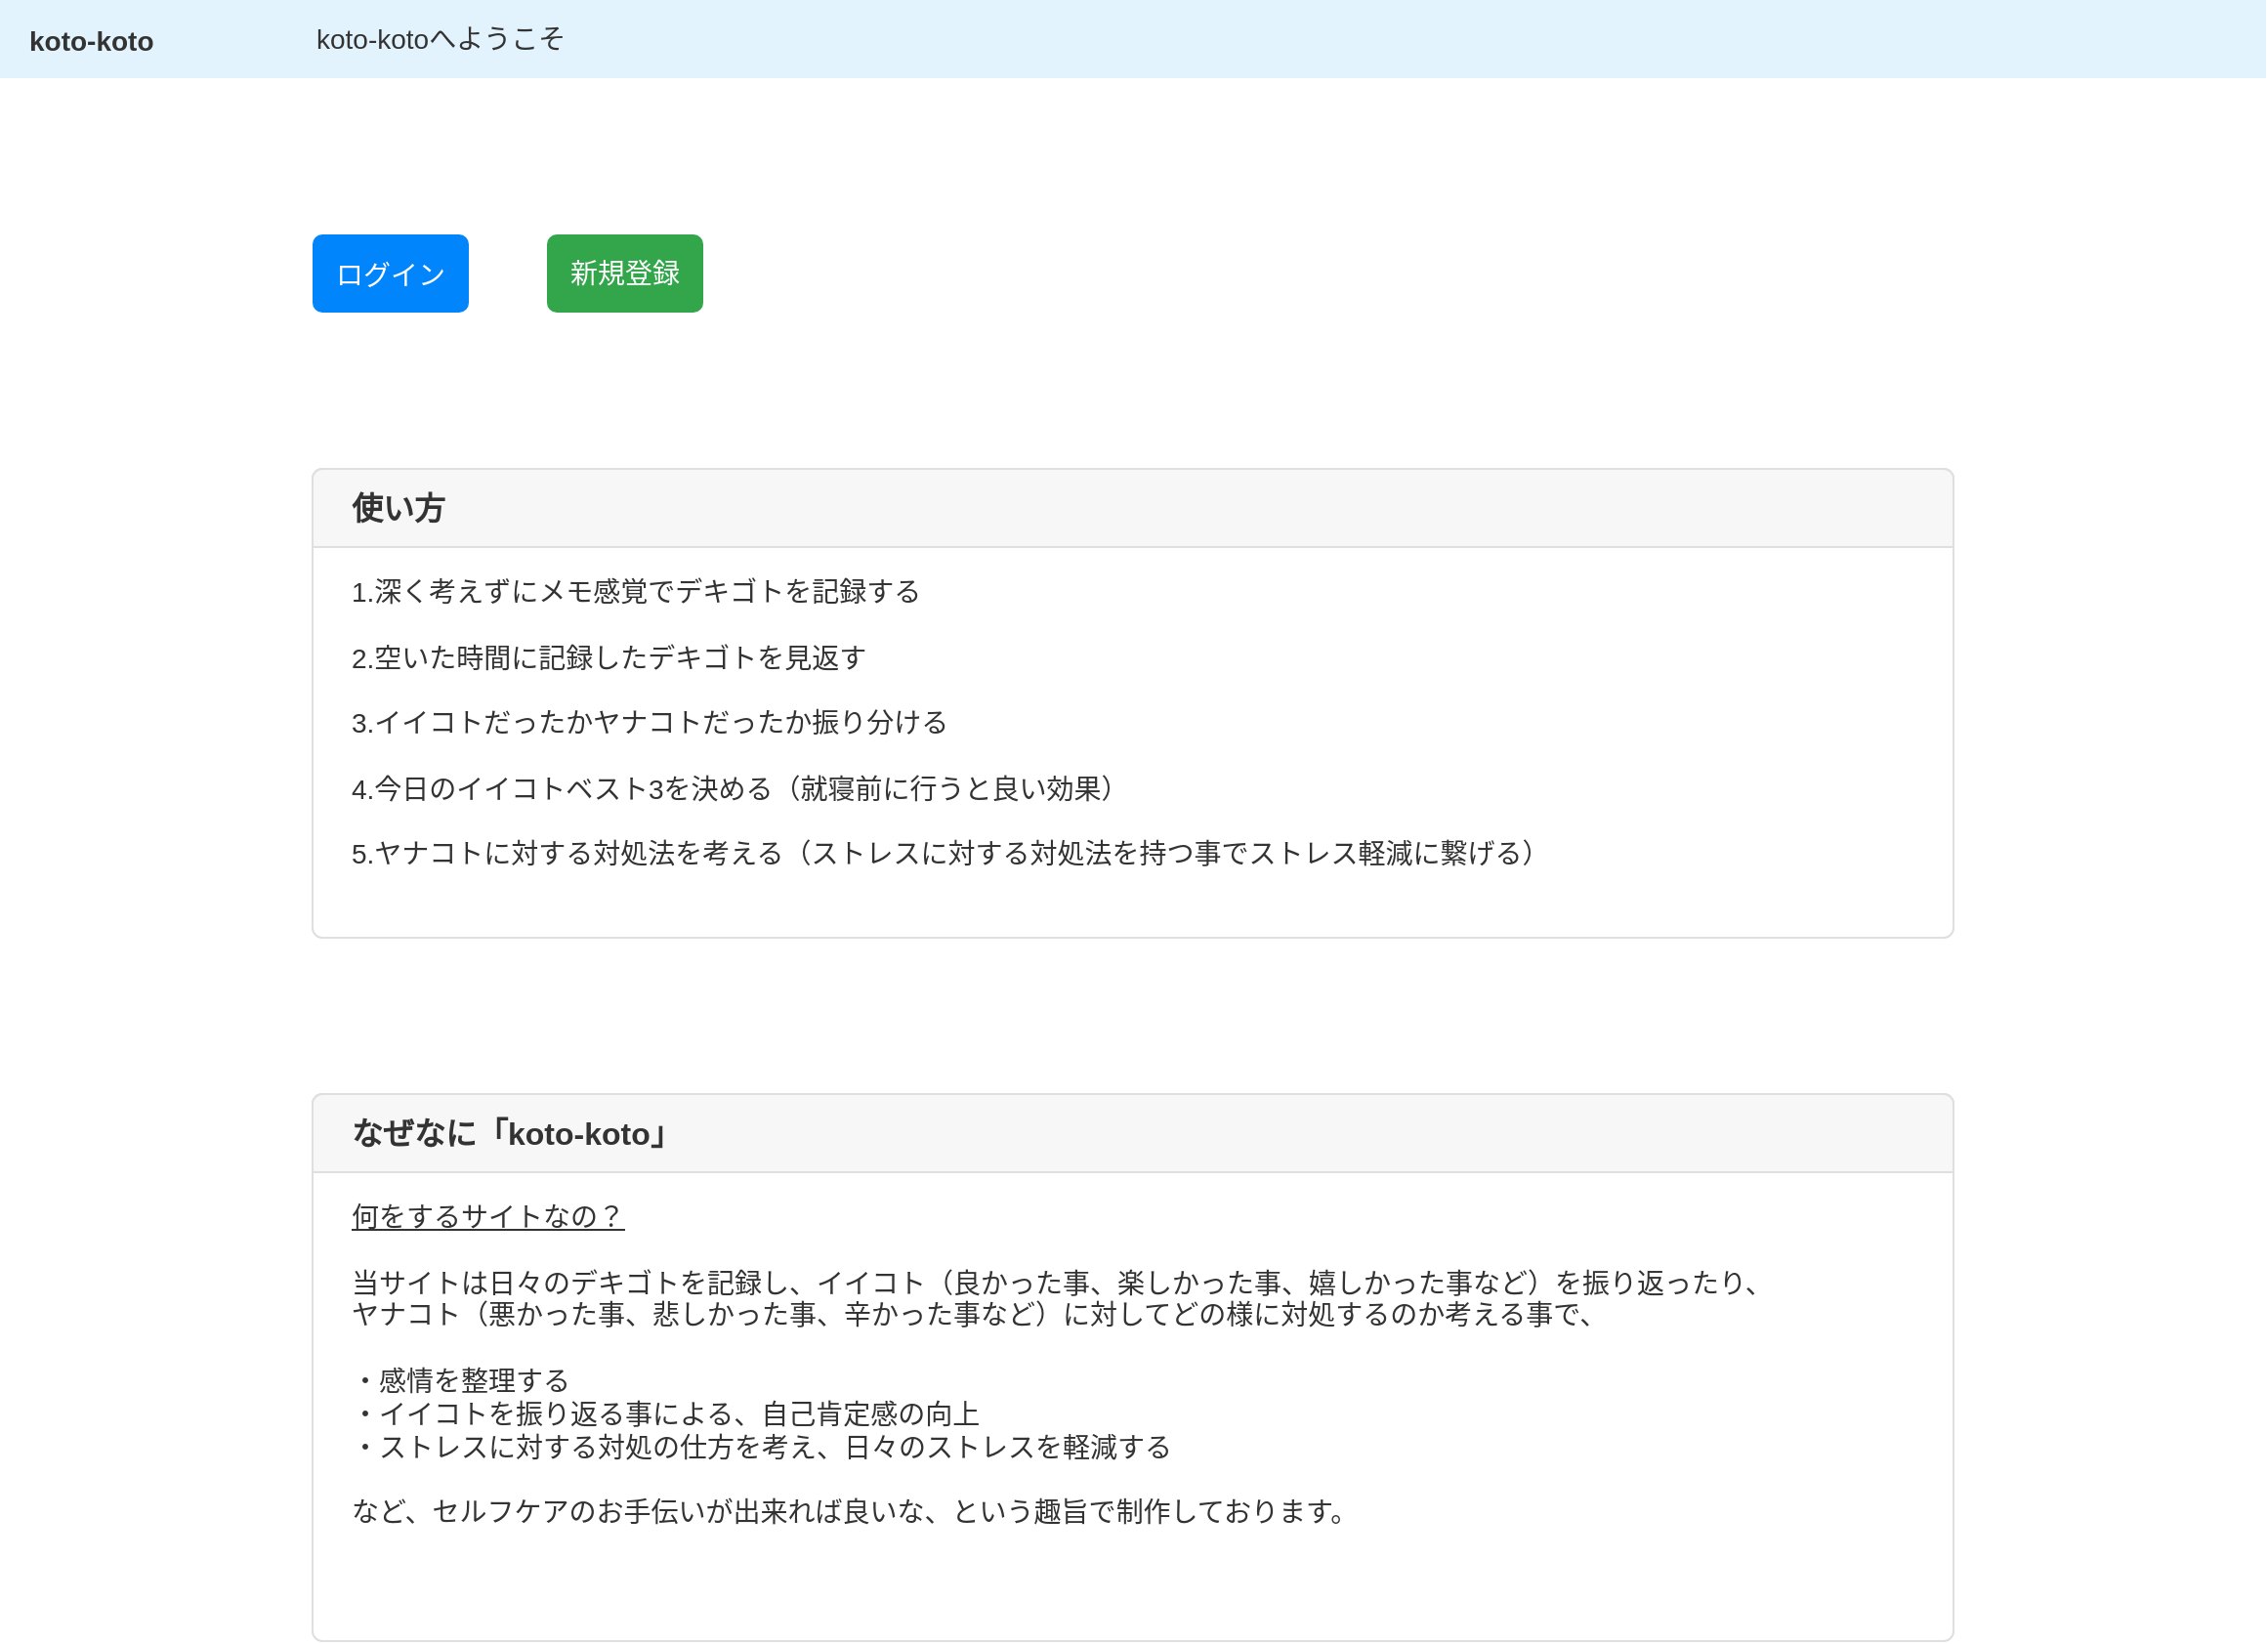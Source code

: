 <mxfile version="20.1.3" type="github" pages="12">
  <diagram name="トップページ" id="c9db0220-8083-56f3-ca83-edcdcd058819">
    <mxGraphModel dx="4380" dy="2056" grid="1" gridSize="10" guides="1" tooltips="1" connect="1" arrows="1" fold="1" page="1" pageScale="1.5" pageWidth="826" pageHeight="1169" background="#ffffff" math="0" shadow="0">
      <root>
        <mxCell id="0" style=";html=1;" />
        <mxCell id="1" style=";html=1;" parent="0" />
        <mxCell id="rJyF9QKLtjS6cmy3aSJc-1" value="&lt;b style=&quot;font-size: 14px; text-align: center;&quot;&gt;&lt;font&gt;koto-koto&lt;/font&gt;&lt;/b&gt;" style="html=1;shadow=0;dashed=0;fillColor=#E3F3FD;strokeColor=none;fontSize=16;fontColor=#333333;align=left;spacing=15;" parent="1" vertex="1">
          <mxGeometry x="40" y="40" width="1160" height="40" as="geometry" />
        </mxCell>
        <mxCell id="QtQDZaMAaFggJSy-pFcF-1" value="&lt;font style=&quot;font-size: 14px;&quot;&gt;ログイン&lt;/font&gt;" style="html=1;shadow=0;dashed=0;shape=mxgraph.bootstrap.rrect;rSize=5;strokeColor=none;strokeWidth=1;fillColor=#0085FC;fontColor=#FFFFFF;whiteSpace=wrap;align=center;verticalAlign=middle;spacingLeft=0;fontStyle=0;fontSize=16;spacing=5;" parent="1" vertex="1">
          <mxGeometry x="200" y="160" width="80" height="40" as="geometry" />
        </mxCell>
        <mxCell id="QtQDZaMAaFggJSy-pFcF-3" value="新規登録" style="html=1;shadow=0;dashed=0;shape=mxgraph.bootstrap.rrect;rSize=5;strokeColor=none;strokeWidth=1;fillColor=#33A64C;fontColor=#FFFFFF;whiteSpace=wrap;align=center;verticalAlign=middle;spacingLeft=0;fontStyle=0;fontSize=14;spacing=5;" parent="1" vertex="1">
          <mxGeometry x="320" y="160" width="80" height="40" as="geometry" />
        </mxCell>
        <mxCell id="RRsH_RDsBPe5c-UcTWXt-1" value="koto-kotoへようこそ" style="html=1;shadow=0;dashed=0;fillColor=none;strokeColor=none;shape=mxgraph.bootstrap.rect;fontColor=#333333;whiteSpace=wrap;fontSize=14;align=left;" parent="1" vertex="1">
          <mxGeometry x="200" y="40" width="160" height="40" as="geometry" />
        </mxCell>
        <mxCell id="PeiIn9M8t8szSwq4ZLXM-5" value="" style="html=1;shadow=0;dashed=0;shape=mxgraph.bootstrap.rrect;rSize=5;strokeColor=#DFDFDF;html=1;whiteSpace=wrap;fillColor=#FFFFFF;fontColor=#333333;fontSize=16;" parent="1" vertex="1">
          <mxGeometry x="200" y="600" width="840" height="280" as="geometry" />
        </mxCell>
        <mxCell id="PeiIn9M8t8szSwq4ZLXM-6" value="なぜなに「koto-koto」" style="html=1;shadow=0;dashed=0;shape=mxgraph.bootstrap.topButton;strokeColor=inherit;fillColor=#F7F7F7;rSize=5;perimeter=none;whiteSpace=wrap;resizeWidth=1;align=left;spacing=20;fontSize=16;fontStyle=1;fontColor=#333333;" parent="PeiIn9M8t8szSwq4ZLXM-5" vertex="1">
          <mxGeometry width="840" height="40" relative="1" as="geometry" />
        </mxCell>
        <mxCell id="PeiIn9M8t8szSwq4ZLXM-7" value="&lt;font style=&quot;&quot;&gt;&lt;div style=&quot;&quot;&gt;&lt;span style=&quot;background-color: initial;&quot;&gt;&lt;u&gt;何をするサイトなの？&lt;/u&gt;&lt;/span&gt;&lt;/div&gt;&lt;div style=&quot;&quot;&gt;&lt;br&gt;&lt;/div&gt;&lt;div style=&quot;&quot;&gt;&lt;div&gt;&lt;span style=&quot;background-color: initial;&quot;&gt;当サイトは日々のデキゴトを記録し、イイコト（良かった事、楽しかった事、嬉しかった事など）を振り返ったり、&lt;/span&gt;&lt;/div&gt;&lt;div&gt;&lt;span style=&quot;background-color: initial;&quot;&gt;ヤナコト（悪かった事、悲しかった事、辛かった事など）に対してどの様に対処するのか考える事で、&lt;/span&gt;&lt;/div&gt;&lt;div&gt;&lt;span style=&quot;background-color: initial;&quot;&gt;&lt;br&gt;&lt;/span&gt;&lt;/div&gt;&lt;div&gt;・感情を整理する&lt;span style=&quot;background-color: initial;&quot;&gt;&lt;br&gt;&lt;/span&gt;&lt;/div&gt;&lt;div&gt;&lt;span style=&quot;background-color: initial;&quot;&gt;・イイコトを振り返る事による、自己肯定感の向上&lt;/span&gt;&lt;/div&gt;&lt;div&gt;&lt;span style=&quot;background-color: initial;&quot;&gt;・&lt;/span&gt;&lt;span style=&quot;background-color: initial;&quot;&gt;ストレスに対する対処の仕方を考え、日々のストレスを軽減する&lt;/span&gt;&lt;/div&gt;&lt;div&gt;&lt;span style=&quot;background-color: initial;&quot;&gt;&lt;br&gt;&lt;/span&gt;&lt;/div&gt;&lt;div&gt;&lt;span style=&quot;background-color: initial;&quot;&gt;など、セルフケアのお手伝いが出来れば良いな、という趣旨で&lt;/span&gt;&lt;span style=&quot;background-color: initial;&quot;&gt;制作しております。&lt;/span&gt;&lt;/div&gt;&lt;/div&gt;&lt;/font&gt;" style="perimeter=none;html=1;whiteSpace=wrap;fillColor=none;strokeColor=none;resizeWidth=1;verticalAlign=top;align=left;spacing=20;spacingTop=-10;fontSize=14;fontColor=#333333;" parent="PeiIn9M8t8szSwq4ZLXM-5" vertex="1">
          <mxGeometry width="840" height="240" relative="1" as="geometry">
            <mxPoint y="40" as="offset" />
          </mxGeometry>
        </mxCell>
        <mxCell id="PeiIn9M8t8szSwq4ZLXM-8" value="" style="html=1;shadow=0;dashed=0;shape=mxgraph.bootstrap.rrect;rSize=5;strokeColor=#DFDFDF;html=1;whiteSpace=wrap;fillColor=#FFFFFF;fontColor=#333333;fontSize=16;" parent="1" vertex="1">
          <mxGeometry x="200" y="280" width="840" height="240" as="geometry" />
        </mxCell>
        <mxCell id="PeiIn9M8t8szSwq4ZLXM-9" value="使い方" style="html=1;shadow=0;dashed=0;shape=mxgraph.bootstrap.topButton;strokeColor=inherit;fillColor=#F7F7F7;rSize=5;perimeter=none;whiteSpace=wrap;resizeWidth=1;align=left;spacing=20;fontSize=16;fontStyle=1;fontColor=#333333;" parent="PeiIn9M8t8szSwq4ZLXM-8" vertex="1">
          <mxGeometry width="840" height="40" relative="1" as="geometry" />
        </mxCell>
        <mxCell id="PeiIn9M8t8szSwq4ZLXM-10" value="&lt;font style=&quot;&quot;&gt;&lt;div style=&quot;&quot;&gt;1.深く考えずにメモ感覚でデキゴトを記録する&lt;/div&gt;&lt;div style=&quot;&quot;&gt;&lt;br&gt;&lt;/div&gt;&lt;div style=&quot;&quot;&gt;2.空いた時間に記録したデキゴトを見返す&lt;/div&gt;&lt;div style=&quot;&quot;&gt;&lt;br&gt;&lt;/div&gt;&lt;div style=&quot;&quot;&gt;3.イイコトだったかヤナコトだったか振り分ける&lt;/div&gt;&lt;div style=&quot;&quot;&gt;&lt;br&gt;&lt;/div&gt;&lt;div style=&quot;&quot;&gt;4.今日のイイコトベスト3を決める（就寝前に行うと良い効果）&lt;/div&gt;&lt;div style=&quot;&quot;&gt;&lt;br&gt;&lt;/div&gt;&lt;div style=&quot;&quot;&gt;5.ヤナコトに対する対処法を考える（ストレスに対する対処法を持つ事でストレス軽減に繋げる）&lt;/div&gt;&lt;/font&gt;" style="perimeter=none;html=1;whiteSpace=wrap;fillColor=none;strokeColor=none;resizeWidth=1;verticalAlign=top;align=left;spacing=20;spacingTop=-10;fontSize=14;fontColor=#333333;" parent="PeiIn9M8t8szSwq4ZLXM-8" vertex="1">
          <mxGeometry width="840" height="200" relative="1" as="geometry">
            <mxPoint y="40" as="offset" />
          </mxGeometry>
        </mxCell>
      </root>
    </mxGraphModel>
  </diagram>
  <diagram name="ログイン画面" id="IyIyz3bDHEMdQTdk86Bc">
    <mxGraphModel dx="4380" dy="2056" grid="1" gridSize="10" guides="1" tooltips="1" connect="1" arrows="1" fold="1" page="1" pageScale="1.5" pageWidth="826" pageHeight="1169" background="#ffffff" math="0" shadow="0">
      <root>
        <mxCell id="3sdvHIgCzACQ9vRSst_c-0" style=";html=1;" />
        <mxCell id="3sdvHIgCzACQ9vRSst_c-1" style=";html=1;" parent="3sdvHIgCzACQ9vRSst_c-0" />
        <mxCell id="3sdvHIgCzACQ9vRSst_c-2" value="&lt;b style=&quot;font-size: 14px; text-align: center;&quot;&gt;koto-koto&lt;/b&gt;" style="html=1;shadow=0;dashed=0;fillColor=#E3F3FD;strokeColor=none;fontSize=16;fontColor=#333333;align=left;spacing=15;" parent="3sdvHIgCzACQ9vRSst_c-1" vertex="1">
          <mxGeometry x="40" y="40" width="1160" height="40" as="geometry" />
        </mxCell>
        <mxCell id="3sdvHIgCzACQ9vRSst_c-3" value="メールアドレス" style="fillColor=none;strokeColor=none;align=left;fontSize=14;fontColor=#333333;" parent="3sdvHIgCzACQ9vRSst_c-1" vertex="1">
          <mxGeometry x="200" y="161" width="120" height="40" as="geometry" />
        </mxCell>
        <mxCell id="3sdvHIgCzACQ9vRSst_c-4" value="mail_address" style="html=1;shadow=0;dashed=0;shape=mxgraph.bootstrap.rrect;rSize=5;fillColor=default;strokeColor=#333333;align=left;spacing=15;fontSize=14;fontColor=#6C767D;" parent="3sdvHIgCzACQ9vRSst_c-1" vertex="1">
          <mxGeometry width="400" height="40" relative="1" as="geometry">
            <mxPoint x="200" y="201" as="offset" />
          </mxGeometry>
        </mxCell>
        <mxCell id="3sdvHIgCzACQ9vRSst_c-7" value="パスワード" style="fillColor=none;strokeColor=none;align=left;fontSize=14;fontColor=#333333;" parent="3sdvHIgCzACQ9vRSst_c-1" vertex="1">
          <mxGeometry width="120" height="40" relative="1" as="geometry">
            <mxPoint x="200" y="281" as="offset" />
          </mxGeometry>
        </mxCell>
        <mxCell id="3sdvHIgCzACQ9vRSst_c-17" value="●●●●●" style="html=1;shadow=0;dashed=0;shape=mxgraph.bootstrap.rrect;rSize=5;fillColor=default;strokeColor=#333333;align=left;spacing=15;fontSize=14;fontColor=#6C767D;" parent="3sdvHIgCzACQ9vRSst_c-1" vertex="1">
          <mxGeometry width="400" height="40" relative="1" as="geometry">
            <mxPoint x="200" y="321" as="offset" />
          </mxGeometry>
        </mxCell>
        <mxCell id="3sdvHIgCzACQ9vRSst_c-32" value="&lt;font style=&quot;font-size: 12px;&quot;&gt;メールアドレスまたはパスワードが間違っています&lt;/font&gt;" style="html=1;shadow=0;dashed=0;shape=mxgraph.bootstrap.rrect;rSize=5;strokeColor=none;strokeWidth=1;fillColor=none;fontColor=#CC0000;whiteSpace=wrap;align=left;verticalAlign=middle;spacingLeft=10;fontSize=12;" parent="3sdvHIgCzACQ9vRSst_c-1" vertex="1">
          <mxGeometry x="200" y="400" width="400" height="40" as="geometry" />
        </mxCell>
        <mxCell id="3sdvHIgCzACQ9vRSst_c-34" value="ログインする" style="html=1;shadow=0;dashed=0;fillColor=none;strokeColor=none;shape=mxgraph.bootstrap.rect;fontColor=#333333;whiteSpace=wrap;fontSize=14;align=left;" parent="3sdvHIgCzACQ9vRSst_c-1" vertex="1">
          <mxGeometry x="200" y="40" width="120" height="40" as="geometry" />
        </mxCell>
        <mxCell id="3sdvHIgCzACQ9vRSst_c-35" value="&lt;span style=&quot;font-size: 14px;&quot;&gt;ログイン&lt;/span&gt;" style="html=1;shadow=0;dashed=0;shape=mxgraph.bootstrap.rrect;rSize=5;strokeColor=none;strokeWidth=1;fillColor=#0085FC;fontColor=#FFFFFF;whiteSpace=wrap;align=center;verticalAlign=middle;spacingLeft=0;fontStyle=0;fontSize=16;spacing=5;" parent="3sdvHIgCzACQ9vRSst_c-1" vertex="1">
          <mxGeometry x="200" y="440" width="80" height="40" as="geometry" />
        </mxCell>
        <mxCell id="3sdvHIgCzACQ9vRSst_c-36" value="キャンセル" style="html=1;shadow=0;dashed=0;shape=mxgraph.bootstrap.rrect;rSize=5;strokeColor=#CC0000;strokeWidth=1;fillColor=default;fontColor=#CC0000;whiteSpace=wrap;align=center;verticalAlign=middle;spacingLeft=0;fontStyle=0;fontSize=14;spacing=5;" parent="3sdvHIgCzACQ9vRSst_c-1" vertex="1">
          <mxGeometry x="320" y="440" width="80" height="40" as="geometry" />
        </mxCell>
        <mxCell id="e3qdbyPWI8jGHpwwd9aW-0" value="説明レイヤー" parent="3sdvHIgCzACQ9vRSst_c-0" />
        <mxCell id="aONFyOKtmZp9idS8E-49-0" value="" style="ellipse;whiteSpace=wrap;html=1;aspect=fixed;rounded=0;shadow=0;fillColor=#dae8fc;strokeColor=#6c8ebf;opacity=50;" parent="e3qdbyPWI8jGHpwwd9aW-0" vertex="1">
          <mxGeometry x="190" y="420" width="100" height="80" as="geometry" />
        </mxCell>
        <mxCell id="aONFyOKtmZp9idS8E-49-1" value="ログイン後は&lt;br&gt;デキゴト記録画面へ遷移" style="rounded=0;whiteSpace=wrap;html=1;shadow=0;fillColor=#dae8fc;opacity=50;strokeColor=#6c8ebf;" parent="e3qdbyPWI8jGHpwwd9aW-0" vertex="1">
          <mxGeometry x="260" y="570" width="210" height="60" as="geometry" />
        </mxCell>
        <mxCell id="aONFyOKtmZp9idS8E-49-2" value="" style="endArrow=classic;html=1;rounded=0;fontSize=14;entryX=0.5;entryY=1;entryDx=0;entryDy=0;exitX=0;exitY=0.5;exitDx=0;exitDy=0;" parent="e3qdbyPWI8jGHpwwd9aW-0" source="aONFyOKtmZp9idS8E-49-1" target="aONFyOKtmZp9idS8E-49-0" edge="1">
          <mxGeometry width="50" height="50" relative="1" as="geometry">
            <mxPoint x="460" y="480" as="sourcePoint" />
            <mxPoint x="380" y="390" as="targetPoint" />
          </mxGeometry>
        </mxCell>
      </root>
    </mxGraphModel>
  </diagram>
  <diagram name="新規登録" id="tGjgozocICuwaAWNoyD8">
    <mxGraphModel dx="4380" dy="2056" grid="1" gridSize="10" guides="1" tooltips="1" connect="1" arrows="1" fold="1" page="1" pageScale="1.5" pageWidth="826" pageHeight="1169" background="#ffffff" math="0" shadow="0">
      <root>
        <mxCell id="QNJgambJxZK-blFfVYaC-0" style=";html=1;" />
        <mxCell id="QNJgambJxZK-blFfVYaC-1" style=";html=1;" parent="QNJgambJxZK-blFfVYaC-0" />
        <mxCell id="QNJgambJxZK-blFfVYaC-2" value="&lt;b style=&quot;font-size: 14px; text-align: center;&quot;&gt;koto-koto&lt;/b&gt;" style="html=1;shadow=0;dashed=0;fillColor=#E3F3FD;strokeColor=none;fontSize=16;fontColor=#333333;align=left;spacing=15;" parent="QNJgambJxZK-blFfVYaC-1" vertex="1">
          <mxGeometry x="40" y="40" width="1160" height="40" as="geometry" />
        </mxCell>
        <mxCell id="e4q5WFng2xYaYyG88sgV-1" value="ユーザ名" style="fillColor=none;strokeColor=none;align=left;fontSize=14;fontColor=#333333;" parent="QNJgambJxZK-blFfVYaC-1" vertex="1">
          <mxGeometry x="200" y="161" width="120" height="40" as="geometry" />
        </mxCell>
        <mxCell id="e4q5WFng2xYaYyG88sgV-2" value="他ユーザと重複可" style="html=1;shadow=0;dashed=0;shape=mxgraph.bootstrap.rrect;rSize=5;fillColor=none;strokeColor=#333333;align=left;spacing=15;fontSize=14;fontColor=#6C767D;" parent="QNJgambJxZK-blFfVYaC-1" vertex="1">
          <mxGeometry width="400" height="40" relative="1" as="geometry">
            <mxPoint x="200" y="201" as="offset" />
          </mxGeometry>
        </mxCell>
        <mxCell id="e4q5WFng2xYaYyG88sgV-3" value="姓" style="fillColor=none;strokeColor=none;align=left;fontSize=14;fontColor=#333333;" parent="QNJgambJxZK-blFfVYaC-1" vertex="1">
          <mxGeometry width="120" height="40" relative="1" as="geometry">
            <mxPoint x="200" y="281" as="offset" />
          </mxGeometry>
        </mxCell>
        <mxCell id="7Tp7aIKMf6NVv5KR2fMs-2" value="メールアドレス" style="fillColor=none;strokeColor=none;align=left;fontSize=14;fontColor=#333333;" parent="QNJgambJxZK-blFfVYaC-1" vertex="1">
          <mxGeometry width="120" height="40" relative="1" as="geometry">
            <mxPoint x="200" y="521" as="offset" />
          </mxGeometry>
        </mxCell>
        <mxCell id="7Tp7aIKMf6NVv5KR2fMs-10" value="パスワード" style="fillColor=none;strokeColor=none;align=left;fontSize=14;fontColor=#333333;" parent="QNJgambJxZK-blFfVYaC-1" vertex="1">
          <mxGeometry width="120" height="40" relative="1" as="geometry">
            <mxPoint x="200" y="641" as="offset" />
          </mxGeometry>
        </mxCell>
        <mxCell id="nwxL6eQHJva5QlTiTbrr-0" value="年" style="fillColor=none;strokeColor=none;align=left;fontSize=14;fontColor=#333333;" parent="QNJgambJxZK-blFfVYaC-1" vertex="1">
          <mxGeometry width="40" height="40" relative="1" as="geometry">
            <mxPoint x="300" y="441" as="offset" />
          </mxGeometry>
        </mxCell>
        <mxCell id="nwxL6eQHJva5QlTiTbrr-1" value="月" style="fillColor=none;strokeColor=none;align=left;fontSize=14;fontColor=#333333;" parent="QNJgambJxZK-blFfVYaC-1" vertex="1">
          <mxGeometry width="40" height="40" relative="1" as="geometry">
            <mxPoint x="460" y="441" as="offset" />
          </mxGeometry>
        </mxCell>
        <mxCell id="nwxL6eQHJva5QlTiTbrr-2" value="日" style="fillColor=none;strokeColor=none;align=left;fontSize=14;fontColor=#333333;" parent="QNJgambJxZK-blFfVYaC-1" vertex="1">
          <mxGeometry width="40" height="40" relative="1" as="geometry">
            <mxPoint x="620" y="441" as="offset" />
          </mxGeometry>
        </mxCell>
        <mxCell id="MRcVbWUbmgSigdmO5FLN-3" value="生年月日" style="fillColor=none;strokeColor=none;align=left;fontSize=14;fontColor=#333333;" parent="QNJgambJxZK-blFfVYaC-1" vertex="1">
          <mxGeometry width="120" height="40" relative="1" as="geometry">
            <mxPoint x="200" y="401" as="offset" />
          </mxGeometry>
        </mxCell>
        <mxCell id="MRcVbWUbmgSigdmO5FLN-2" value="名" style="fillColor=none;strokeColor=none;align=left;fontSize=14;fontColor=#333333;" parent="QNJgambJxZK-blFfVYaC-1" vertex="1">
          <mxGeometry width="120" height="40" relative="1" as="geometry">
            <mxPoint x="640" y="281" as="offset" />
          </mxGeometry>
        </mxCell>
        <mxCell id="7Tp7aIKMf6NVv5KR2fMs-3" value="メールアドレス(再確認)" style="fillColor=none;strokeColor=none;align=left;fontSize=14;fontColor=#333333;" parent="QNJgambJxZK-blFfVYaC-1" vertex="1">
          <mxGeometry width="200" height="40" relative="1" as="geometry">
            <mxPoint x="640" y="521" as="offset" />
          </mxGeometry>
        </mxCell>
        <mxCell id="7Tp7aIKMf6NVv5KR2fMs-9" value="パスワード(再確認)" style="fillColor=none;strokeColor=none;align=left;fontSize=14;fontColor=#333333;" parent="QNJgambJxZK-blFfVYaC-1" vertex="1">
          <mxGeometry width="200" height="40" relative="1" as="geometry">
            <mxPoint x="640" y="641" as="offset" />
          </mxGeometry>
        </mxCell>
        <mxCell id="e4q5WFng2xYaYyG88sgV-4" value="family_name" style="html=1;shadow=0;dashed=0;shape=mxgraph.bootstrap.rrect;rSize=5;fillColor=none;strokeColor=#333333;align=left;spacing=15;fontSize=14;fontColor=#6C767D;" parent="QNJgambJxZK-blFfVYaC-1" vertex="1">
          <mxGeometry width="400" height="40" relative="1" as="geometry">
            <mxPoint x="200" y="321" as="offset" />
          </mxGeometry>
        </mxCell>
        <mxCell id="7Tp7aIKMf6NVv5KR2fMs-4" value="example@address.com" style="html=1;shadow=0;dashed=0;shape=mxgraph.bootstrap.rrect;rSize=5;fillColor=none;strokeColor=#333333;align=left;spacing=15;fontSize=14;fontColor=#6C767D;" parent="QNJgambJxZK-blFfVYaC-1" vertex="1">
          <mxGeometry width="400" height="40" relative="1" as="geometry">
            <mxPoint x="200" y="561" as="offset" />
          </mxGeometry>
        </mxCell>
        <mxCell id="7Tp7aIKMf6NVv5KR2fMs-7" value="●●●●●" style="html=1;shadow=0;dashed=0;shape=mxgraph.bootstrap.rrect;rSize=5;fillColor=default;strokeColor=#333333;align=left;spacing=15;fontSize=14;fontColor=#6C767D;" parent="QNJgambJxZK-blFfVYaC-1" vertex="1">
          <mxGeometry width="400" height="40" relative="1" as="geometry">
            <mxPoint x="200" y="681" as="offset" />
          </mxGeometry>
        </mxCell>
        <mxCell id="MRcVbWUbmgSigdmO5FLN-1" value="first_name" style="html=1;shadow=0;dashed=0;shape=mxgraph.bootstrap.rrect;rSize=5;fillColor=none;strokeColor=#333333;align=left;spacing=15;fontSize=14;fontColor=#6C767D;" parent="QNJgambJxZK-blFfVYaC-1" vertex="1">
          <mxGeometry width="400" height="40" relative="1" as="geometry">
            <mxPoint x="640" y="321" as="offset" />
          </mxGeometry>
        </mxCell>
        <mxCell id="7Tp7aIKMf6NVv5KR2fMs-5" value="" style="html=1;shadow=0;dashed=0;shape=mxgraph.bootstrap.rrect;rSize=5;fillColor=none;strokeColor=#333333;align=left;spacing=15;fontSize=14;fontColor=#6C767D;" parent="QNJgambJxZK-blFfVYaC-1" vertex="1">
          <mxGeometry width="400" height="40" relative="1" as="geometry">
            <mxPoint x="640" y="561" as="offset" />
          </mxGeometry>
        </mxCell>
        <mxCell id="7Tp7aIKMf6NVv5KR2fMs-8" value="" style="html=1;shadow=0;dashed=0;shape=mxgraph.bootstrap.rrect;rSize=5;fillColor=none;strokeColor=#333333;align=left;spacing=15;fontSize=14;fontColor=#6C767D;" parent="QNJgambJxZK-blFfVYaC-1" vertex="1">
          <mxGeometry width="400" height="40" relative="1" as="geometry">
            <mxPoint x="640" y="681" as="offset" />
          </mxGeometry>
        </mxCell>
        <mxCell id="LUeECAOyYp8_hJvo2f58-0" value="2022" style="html=1;shadow=0;dashed=0;shape=mxgraph.bootstrap.rrect;rSize=5;strokeWidth=1;fillColor=default;whiteSpace=wrap;align=left;verticalAlign=middle;fontStyle=0;fontSize=14;spacingLeft=10;strokeColor=#333333;fontColor=#999999;" parent="QNJgambJxZK-blFfVYaC-1" vertex="1">
          <mxGeometry x="200" y="440" width="80" height="40" as="geometry" />
        </mxCell>
        <mxCell id="LUeECAOyYp8_hJvo2f58-1" value="" style="shape=triangle;direction=south;fillColor=#333333;strokeColor=none;perimeter=none;fontSize=12;" parent="LUeECAOyYp8_hJvo2f58-0" vertex="1">
          <mxGeometry x="1" y="0.5" width="10" height="5" relative="1" as="geometry">
            <mxPoint x="-17" y="-2.5" as="offset" />
          </mxGeometry>
        </mxCell>
        <mxCell id="LUeECAOyYp8_hJvo2f58-2" value="07" style="html=1;shadow=0;dashed=0;shape=mxgraph.bootstrap.rrect;rSize=5;strokeWidth=1;fillColor=default;whiteSpace=wrap;align=left;verticalAlign=middle;fontStyle=0;fontSize=14;spacingLeft=10;strokeColor=#333333;fontColor=#999999;" parent="QNJgambJxZK-blFfVYaC-1" vertex="1">
          <mxGeometry x="360" y="440" width="80" height="40" as="geometry" />
        </mxCell>
        <mxCell id="LUeECAOyYp8_hJvo2f58-3" value="" style="shape=triangle;direction=south;fillColor=#333333;strokeColor=none;perimeter=none;fontSize=12;" parent="LUeECAOyYp8_hJvo2f58-2" vertex="1">
          <mxGeometry x="1" y="0.5" width="10" height="5" relative="1" as="geometry">
            <mxPoint x="-17" y="-2.5" as="offset" />
          </mxGeometry>
        </mxCell>
        <mxCell id="LUeECAOyYp8_hJvo2f58-4" value="01" style="html=1;shadow=0;dashed=0;shape=mxgraph.bootstrap.rrect;rSize=5;strokeWidth=1;fillColor=default;whiteSpace=wrap;align=left;verticalAlign=middle;fontStyle=0;fontSize=14;spacingLeft=10;strokeColor=#333333;fontColor=#999999;" parent="QNJgambJxZK-blFfVYaC-1" vertex="1">
          <mxGeometry x="520" y="440" width="80" height="40" as="geometry" />
        </mxCell>
        <mxCell id="LUeECAOyYp8_hJvo2f58-5" value="" style="shape=triangle;direction=south;fillColor=#333333;strokeColor=none;perimeter=none;fontSize=12;" parent="LUeECAOyYp8_hJvo2f58-4" vertex="1">
          <mxGeometry x="1" y="0.5" width="10" height="5" relative="1" as="geometry">
            <mxPoint x="-17" y="-2.5" as="offset" />
          </mxGeometry>
        </mxCell>
        <mxCell id="7Tp7aIKMf6NVv5KR2fMs-12" value="&lt;font&gt;既に使用されています&lt;/font&gt;" style="html=1;shadow=0;dashed=0;shape=mxgraph.bootstrap.rrect;rSize=5;strokeColor=none;strokeWidth=1;fillColor=none;fontColor=#CC0000;whiteSpace=wrap;align=left;verticalAlign=middle;spacingLeft=10;" parent="QNJgambJxZK-blFfVYaC-1" vertex="1">
          <mxGeometry x="200" y="600" width="400" height="40" as="geometry" />
        </mxCell>
        <mxCell id="7Tp7aIKMf6NVv5KR2fMs-14" value="&lt;font style=&quot;font-size: 12px;&quot;&gt;パスワードは英数字8文字以上でご設定ください&lt;/font&gt;" style="html=1;shadow=0;dashed=0;shape=mxgraph.bootstrap.rrect;rSize=5;strokeColor=none;strokeWidth=1;fillColor=none;fontColor=#CC0000;whiteSpace=wrap;align=left;verticalAlign=middle;spacingLeft=10;fontSize=12;" parent="QNJgambJxZK-blFfVYaC-1" vertex="1">
          <mxGeometry x="200" y="720" width="400" height="40" as="geometry" />
        </mxCell>
        <mxCell id="8A-PY42UOIVcaa8z4Ea7-0" value="新規登録" style="html=1;shadow=0;dashed=0;fillColor=none;strokeColor=none;shape=mxgraph.bootstrap.rect;fontColor=#000000;whiteSpace=wrap;fontSize=14;align=left;fontStyle=0" parent="QNJgambJxZK-blFfVYaC-1" vertex="1">
          <mxGeometry x="200" y="40" width="120" height="40" as="geometry" />
        </mxCell>
        <mxCell id="-dD19zKtIyqXp-wwG3C1-2" value="&lt;font style=&quot;font-size: 14px;&quot;&gt;登録&lt;/font&gt;" style="html=1;shadow=0;dashed=0;shape=mxgraph.bootstrap.rrect;rSize=5;strokeColor=none;strokeWidth=1;fillColor=#33A64C;fontColor=#FFFFFF;whiteSpace=wrap;align=center;verticalAlign=middle;spacingLeft=0;fontStyle=0;fontSize=16;spacing=5;" parent="QNJgambJxZK-blFfVYaC-1" vertex="1">
          <mxGeometry x="200" y="800" width="80" height="40" as="geometry" />
        </mxCell>
        <mxCell id="-dD19zKtIyqXp-wwG3C1-3" value="キャンセル" style="html=1;shadow=0;dashed=0;shape=mxgraph.bootstrap.rrect;rSize=5;strokeColor=#CC0000;strokeWidth=1;fillColor=default;fontColor=#CC0000;whiteSpace=wrap;align=center;verticalAlign=middle;spacingLeft=0;fontStyle=0;fontSize=14;spacing=5;" parent="QNJgambJxZK-blFfVYaC-1" vertex="1">
          <mxGeometry x="320" y="800" width="80" height="40" as="geometry" />
        </mxCell>
        <mxCell id="UcZ7PKZlXk6ywY_NJk6M-0" value="他ユーザと重複可" style="html=1;shadow=0;dashed=0;shape=mxgraph.bootstrap.rrect;rSize=5;fillColor=default;strokeColor=#333333;align=left;spacing=15;fontSize=14;fontColor=#6C767D;" parent="QNJgambJxZK-blFfVYaC-1" vertex="1">
          <mxGeometry width="400" height="40" relative="1" as="geometry">
            <mxPoint x="200" y="201" as="offset" />
          </mxGeometry>
        </mxCell>
        <mxCell id="UcZ7PKZlXk6ywY_NJk6M-1" value="first_name" style="html=1;shadow=0;dashed=0;shape=mxgraph.bootstrap.rrect;rSize=5;fillColor=default;strokeColor=#333333;align=left;spacing=15;fontSize=14;fontColor=#6C767D;" parent="QNJgambJxZK-blFfVYaC-1" vertex="1">
          <mxGeometry width="400" height="40" relative="1" as="geometry">
            <mxPoint x="640" y="321" as="offset" />
          </mxGeometry>
        </mxCell>
        <mxCell id="UcZ7PKZlXk6ywY_NJk6M-2" value="family_name" style="html=1;shadow=0;dashed=0;shape=mxgraph.bootstrap.rrect;rSize=5;fillColor=default;strokeColor=#333333;align=left;spacing=15;fontSize=14;fontColor=#6C767D;" parent="QNJgambJxZK-blFfVYaC-1" vertex="1">
          <mxGeometry width="400" height="40" relative="1" as="geometry">
            <mxPoint x="200" y="321" as="offset" />
          </mxGeometry>
        </mxCell>
        <mxCell id="UcZ7PKZlXk6ywY_NJk6M-3" value="example@address.com" style="html=1;shadow=0;dashed=0;shape=mxgraph.bootstrap.rrect;rSize=5;fillColor=default;strokeColor=#333333;align=left;spacing=15;fontSize=14;fontColor=#6C767D;" parent="QNJgambJxZK-blFfVYaC-1" vertex="1">
          <mxGeometry width="400" height="40" relative="1" as="geometry">
            <mxPoint x="200" y="561" as="offset" />
          </mxGeometry>
        </mxCell>
        <mxCell id="UcZ7PKZlXk6ywY_NJk6M-4" value="" style="html=1;shadow=0;dashed=0;shape=mxgraph.bootstrap.rrect;rSize=5;fillColor=default;strokeColor=#333333;align=left;spacing=15;fontSize=14;fontColor=#6C767D;" parent="QNJgambJxZK-blFfVYaC-1" vertex="1">
          <mxGeometry width="400" height="40" relative="1" as="geometry">
            <mxPoint x="640" y="561" as="offset" />
          </mxGeometry>
        </mxCell>
        <mxCell id="UcZ7PKZlXk6ywY_NJk6M-5" value="" style="html=1;shadow=0;dashed=0;shape=mxgraph.bootstrap.rrect;rSize=5;fillColor=default;strokeColor=#333333;align=left;spacing=15;fontSize=14;fontColor=#6C767D;" parent="QNJgambJxZK-blFfVYaC-1" vertex="1">
          <mxGeometry width="400" height="40" relative="1" as="geometry">
            <mxPoint x="640" y="681" as="offset" />
          </mxGeometry>
        </mxCell>
        <mxCell id="xq842x80r9bH-qvj9pIo-0" value="プルダウンメニュー" parent="QNJgambJxZK-blFfVYaC-0" />
        <mxCell id="LUeECAOyYp8_hJvo2f58-6" value="" style="html=1;shadow=0;dashed=0;shape=mxgraph.bootstrap.rrect;rSize=5;fillColor=#ffffff;strokeColor=#333333;fontSize=12;" parent="xq842x80r9bH-qvj9pIo-0" vertex="1">
          <mxGeometry x="200" y="483" width="170" height="110" as="geometry" />
        </mxCell>
        <mxCell id="LUeECAOyYp8_hJvo2f58-7" value="2022" style="fillColor=none;strokeColor=none;align=left;spacing=20;fontSize=14;fontColor=#333333;" parent="LUeECAOyYp8_hJvo2f58-6" vertex="1">
          <mxGeometry width="170" height="30" relative="1" as="geometry">
            <mxPoint y="10" as="offset" />
          </mxGeometry>
        </mxCell>
        <mxCell id="LUeECAOyYp8_hJvo2f58-8" value="2021" style="fillColor=none;strokeColor=none;align=left;spacing=20;fontSize=14;fontColor=#333333;" parent="LUeECAOyYp8_hJvo2f58-6" vertex="1">
          <mxGeometry width="170" height="30" relative="1" as="geometry">
            <mxPoint y="40" as="offset" />
          </mxGeometry>
        </mxCell>
        <mxCell id="LUeECAOyYp8_hJvo2f58-9" value="2020" style="fillColor=none;strokeColor=none;align=left;spacing=20;fontSize=14;fontColor=#333333;" parent="LUeECAOyYp8_hJvo2f58-6" vertex="1">
          <mxGeometry width="170" height="30" relative="1" as="geometry">
            <mxPoint y="70" as="offset" />
          </mxGeometry>
        </mxCell>
        <mxCell id="mUGeX7vnkGSm_w3IEFeV-0" value="説明レイヤー" parent="QNJgambJxZK-blFfVYaC-0" />
        <mxCell id="Yf7gr6fPoLOq36vRB0ns-0" value="" style="ellipse;whiteSpace=wrap;html=1;aspect=fixed;rounded=0;shadow=0;fillColor=#dae8fc;strokeColor=#6c8ebf;opacity=50;" vertex="1" parent="mUGeX7vnkGSm_w3IEFeV-0">
          <mxGeometry x="180" y="790" width="120" height="60" as="geometry" />
        </mxCell>
        <mxCell id="Yf7gr6fPoLOq36vRB0ns-4" value="" style="ellipse;whiteSpace=wrap;html=1;aspect=fixed;rounded=0;shadow=0;fillColor=#dae8fc;strokeColor=#6c8ebf;opacity=50;" vertex="1" parent="mUGeX7vnkGSm_w3IEFeV-0">
          <mxGeometry x="300" y="790" width="120" height="60" as="geometry" />
        </mxCell>
        <mxCell id="Yf7gr6fPoLOq36vRB0ns-1" value="登録内容確認画面へ" style="rounded=0;whiteSpace=wrap;html=1;shadow=0;fillColor=#dae8fc;opacity=50;strokeColor=#6c8ebf;" vertex="1" parent="mUGeX7vnkGSm_w3IEFeV-0">
          <mxGeometry x="150" y="930" width="180" height="60" as="geometry" />
        </mxCell>
        <mxCell id="Yf7gr6fPoLOq36vRB0ns-5" value="トップ画面へ" style="rounded=0;whiteSpace=wrap;html=1;shadow=0;fillColor=#dae8fc;opacity=50;strokeColor=#6c8ebf;" vertex="1" parent="mUGeX7vnkGSm_w3IEFeV-0">
          <mxGeometry x="340" y="910" width="180" height="60" as="geometry" />
        </mxCell>
        <mxCell id="Yf7gr6fPoLOq36vRB0ns-2" value="" style="endArrow=classic;html=1;rounded=0;fontSize=14;entryX=0.5;entryY=1;entryDx=0;entryDy=0;exitX=0.5;exitY=0;exitDx=0;exitDy=0;" edge="1" parent="mUGeX7vnkGSm_w3IEFeV-0" source="Yf7gr6fPoLOq36vRB0ns-1" target="Yf7gr6fPoLOq36vRB0ns-0">
          <mxGeometry width="50" height="50" relative="1" as="geometry">
            <mxPoint x="70" y="980" as="sourcePoint" />
            <mxPoint x="120" y="930" as="targetPoint" />
          </mxGeometry>
        </mxCell>
        <mxCell id="Yf7gr6fPoLOq36vRB0ns-3" value="" style="endArrow=classic;html=1;rounded=0;fontSize=14;entryX=0.5;entryY=1;entryDx=0;entryDy=0;exitX=0.5;exitY=0;exitDx=0;exitDy=0;" edge="1" source="Yf7gr6fPoLOq36vRB0ns-5" target="Yf7gr6fPoLOq36vRB0ns-4" parent="mUGeX7vnkGSm_w3IEFeV-0">
          <mxGeometry width="50" height="50" relative="1" as="geometry">
            <mxPoint x="200" y="980" as="sourcePoint" />
            <mxPoint x="250" y="930" as="targetPoint" />
          </mxGeometry>
        </mxCell>
      </root>
    </mxGraphModel>
  </diagram>
  <diagram name="登録内容確認" id="q75qDwhNOtVncVGbqIn7">
    <mxGraphModel dx="4380" dy="2056" grid="1" gridSize="10" guides="1" tooltips="1" connect="1" arrows="1" fold="1" page="1" pageScale="1.5" pageWidth="826" pageHeight="1169" background="#ffffff" math="0" shadow="0">
      <root>
        <mxCell id="d9CP64VWDuBOfLRXeDka-0" style=";html=1;" />
        <mxCell id="d9CP64VWDuBOfLRXeDka-1" style=";html=1;" parent="d9CP64VWDuBOfLRXeDka-0" />
        <mxCell id="d9CP64VWDuBOfLRXeDka-2" value="&lt;b style=&quot;font-size: 14px; text-align: center;&quot;&gt;koto-koto&lt;/b&gt;" style="html=1;shadow=0;dashed=0;fillColor=#E3F3FD;strokeColor=none;fontSize=16;fontColor=#333333;align=left;spacing=15;" vertex="1" parent="d9CP64VWDuBOfLRXeDka-1">
          <mxGeometry x="40" y="40" width="1160" height="40" as="geometry" />
        </mxCell>
        <mxCell id="d9CP64VWDuBOfLRXeDka-3" value="ユーザ名" style="fillColor=none;strokeColor=none;align=left;fontSize=14;fontColor=#333333;" vertex="1" parent="d9CP64VWDuBOfLRXeDka-1">
          <mxGeometry x="200" y="241" width="120" height="40" as="geometry" />
        </mxCell>
        <mxCell id="Y84K2PtA7_GscBmG6VzL-0" value="以下の内容で登録します、よろしいですか？" style="fillColor=none;strokeColor=none;align=left;fontSize=14;fontColor=#333333;" vertex="1" parent="d9CP64VWDuBOfLRXeDka-1">
          <mxGeometry x="200" y="160" width="320" height="40" as="geometry" />
        </mxCell>
        <mxCell id="d9CP64VWDuBOfLRXeDka-4" value="他ユーザと重複可" style="html=1;shadow=0;dashed=0;shape=mxgraph.bootstrap.rrect;rSize=5;fillColor=none;strokeColor=#333333;align=left;spacing=15;fontSize=14;fontColor=#6C767D;" vertex="1" parent="d9CP64VWDuBOfLRXeDka-1">
          <mxGeometry width="400" height="40" relative="1" as="geometry">
            <mxPoint x="200" y="281" as="offset" />
          </mxGeometry>
        </mxCell>
        <mxCell id="d9CP64VWDuBOfLRXeDka-5" value="姓" style="fillColor=none;strokeColor=none;align=left;fontSize=14;fontColor=#333333;" vertex="1" parent="d9CP64VWDuBOfLRXeDka-1">
          <mxGeometry width="120" height="40" relative="1" as="geometry">
            <mxPoint x="200" y="361" as="offset" />
          </mxGeometry>
        </mxCell>
        <mxCell id="d9CP64VWDuBOfLRXeDka-6" value="メールアドレス" style="fillColor=none;strokeColor=none;align=left;fontSize=14;fontColor=#333333;" vertex="1" parent="d9CP64VWDuBOfLRXeDka-1">
          <mxGeometry width="120" height="40" relative="1" as="geometry">
            <mxPoint x="200" y="601" as="offset" />
          </mxGeometry>
        </mxCell>
        <mxCell id="d9CP64VWDuBOfLRXeDka-8" value="年" style="fillColor=none;strokeColor=none;align=left;fontSize=14;fontColor=#333333;" vertex="1" parent="d9CP64VWDuBOfLRXeDka-1">
          <mxGeometry width="40" height="40" relative="1" as="geometry">
            <mxPoint x="300" y="521" as="offset" />
          </mxGeometry>
        </mxCell>
        <mxCell id="d9CP64VWDuBOfLRXeDka-9" value="月" style="fillColor=none;strokeColor=none;align=left;fontSize=14;fontColor=#333333;" vertex="1" parent="d9CP64VWDuBOfLRXeDka-1">
          <mxGeometry width="40" height="40" relative="1" as="geometry">
            <mxPoint x="460" y="521" as="offset" />
          </mxGeometry>
        </mxCell>
        <mxCell id="d9CP64VWDuBOfLRXeDka-10" value="日" style="fillColor=none;strokeColor=none;align=left;fontSize=14;fontColor=#333333;" vertex="1" parent="d9CP64VWDuBOfLRXeDka-1">
          <mxGeometry width="40" height="40" relative="1" as="geometry">
            <mxPoint x="620" y="521" as="offset" />
          </mxGeometry>
        </mxCell>
        <mxCell id="d9CP64VWDuBOfLRXeDka-11" value="生年月日" style="fillColor=none;strokeColor=none;align=left;fontSize=14;fontColor=#333333;" vertex="1" parent="d9CP64VWDuBOfLRXeDka-1">
          <mxGeometry width="120" height="40" relative="1" as="geometry">
            <mxPoint x="200" y="481" as="offset" />
          </mxGeometry>
        </mxCell>
        <mxCell id="d9CP64VWDuBOfLRXeDka-12" value="名" style="fillColor=none;strokeColor=none;align=left;fontSize=14;fontColor=#333333;" vertex="1" parent="d9CP64VWDuBOfLRXeDka-1">
          <mxGeometry width="120" height="40" relative="1" as="geometry">
            <mxPoint x="640" y="361" as="offset" />
          </mxGeometry>
        </mxCell>
        <mxCell id="d9CP64VWDuBOfLRXeDka-15" value="family_name" style="html=1;shadow=0;dashed=0;shape=mxgraph.bootstrap.rrect;rSize=5;fillColor=none;strokeColor=#333333;align=left;spacing=15;fontSize=14;fontColor=#6C767D;" vertex="1" parent="d9CP64VWDuBOfLRXeDka-1">
          <mxGeometry width="400" height="40" relative="1" as="geometry">
            <mxPoint x="200" y="401" as="offset" />
          </mxGeometry>
        </mxCell>
        <mxCell id="d9CP64VWDuBOfLRXeDka-16" value="example@address.com" style="html=1;shadow=0;dashed=0;shape=mxgraph.bootstrap.rrect;rSize=5;fillColor=none;strokeColor=#333333;align=left;spacing=15;fontSize=14;fontColor=#6C767D;" vertex="1" parent="d9CP64VWDuBOfLRXeDka-1">
          <mxGeometry width="400" height="40" relative="1" as="geometry">
            <mxPoint x="200" y="641" as="offset" />
          </mxGeometry>
        </mxCell>
        <mxCell id="d9CP64VWDuBOfLRXeDka-18" value="first_name" style="html=1;shadow=0;dashed=0;shape=mxgraph.bootstrap.rrect;rSize=5;fillColor=none;strokeColor=#333333;align=left;spacing=15;fontSize=14;fontColor=#6C767D;" vertex="1" parent="d9CP64VWDuBOfLRXeDka-1">
          <mxGeometry width="400" height="40" relative="1" as="geometry">
            <mxPoint x="640" y="401" as="offset" />
          </mxGeometry>
        </mxCell>
        <mxCell id="d9CP64VWDuBOfLRXeDka-21" value="2022" style="html=1;shadow=0;dashed=0;shape=mxgraph.bootstrap.rrect;rSize=5;strokeWidth=1;fillColor=default;whiteSpace=wrap;align=left;verticalAlign=middle;fontStyle=0;fontSize=14;spacingLeft=10;strokeColor=#333333;fontColor=#999999;" vertex="1" parent="d9CP64VWDuBOfLRXeDka-1">
          <mxGeometry x="200" y="520" width="80" height="40" as="geometry" />
        </mxCell>
        <mxCell id="d9CP64VWDuBOfLRXeDka-23" value="07" style="html=1;shadow=0;dashed=0;shape=mxgraph.bootstrap.rrect;rSize=5;strokeWidth=1;fillColor=default;whiteSpace=wrap;align=left;verticalAlign=middle;fontStyle=0;fontSize=14;spacingLeft=10;strokeColor=#333333;fontColor=#999999;" vertex="1" parent="d9CP64VWDuBOfLRXeDka-1">
          <mxGeometry x="360" y="520" width="80" height="40" as="geometry" />
        </mxCell>
        <mxCell id="d9CP64VWDuBOfLRXeDka-25" value="01" style="html=1;shadow=0;dashed=0;shape=mxgraph.bootstrap.rrect;rSize=5;strokeWidth=1;fillColor=default;whiteSpace=wrap;align=left;verticalAlign=middle;fontStyle=0;fontSize=14;spacingLeft=10;strokeColor=#333333;fontColor=#999999;" vertex="1" parent="d9CP64VWDuBOfLRXeDka-1">
          <mxGeometry x="520" y="520" width="80" height="40" as="geometry" />
        </mxCell>
        <mxCell id="d9CP64VWDuBOfLRXeDka-29" value="登録内容確認" style="html=1;shadow=0;dashed=0;fillColor=none;strokeColor=none;shape=mxgraph.bootstrap.rect;fontColor=#000000;whiteSpace=wrap;fontSize=14;align=left;fontStyle=0" vertex="1" parent="d9CP64VWDuBOfLRXeDka-1">
          <mxGeometry x="200" y="40" width="120" height="40" as="geometry" />
        </mxCell>
        <mxCell id="d9CP64VWDuBOfLRXeDka-30" value="&lt;font style=&quot;font-size: 14px;&quot;&gt;登録&lt;/font&gt;" style="html=1;shadow=0;dashed=0;shape=mxgraph.bootstrap.rrect;rSize=5;strokeColor=none;strokeWidth=1;fillColor=#33A64C;fontColor=#FFFFFF;whiteSpace=wrap;align=center;verticalAlign=middle;spacingLeft=0;fontStyle=0;fontSize=16;spacing=5;" vertex="1" parent="d9CP64VWDuBOfLRXeDka-1">
          <mxGeometry x="200" y="800" width="80" height="40" as="geometry" />
        </mxCell>
        <mxCell id="6HPRNcx-MB1rcgAI4WM1-0" value="キャンセル" style="html=1;shadow=0;dashed=0;shape=mxgraph.bootstrap.rrect;rSize=5;strokeColor=#CC0000;strokeWidth=1;fillColor=default;fontColor=#CC0000;whiteSpace=wrap;align=center;verticalAlign=middle;spacingLeft=0;fontStyle=0;fontSize=14;spacing=5;" vertex="1" parent="d9CP64VWDuBOfLRXeDka-1">
          <mxGeometry x="440" y="800" width="80" height="40" as="geometry" />
        </mxCell>
        <mxCell id="d9CP64VWDuBOfLRXeDka-32" value="$user_name" style="html=1;shadow=0;dashed=0;shape=mxgraph.bootstrap.rrect;rSize=5;fillColor=default;strokeColor=#333333;align=left;spacing=15;fontSize=14;fontColor=#6C767D;overflow=visible;collapsible=0;autosize=0;noLabel=0;" vertex="1" parent="d9CP64VWDuBOfLRXeDka-1">
          <mxGeometry width="400" height="40" relative="1" as="geometry">
            <mxPoint x="200" y="281" as="offset" />
          </mxGeometry>
        </mxCell>
        <mxCell id="d9CP64VWDuBOfLRXeDka-33" value="$first_name" style="html=1;shadow=0;dashed=0;shape=mxgraph.bootstrap.rrect;rSize=5;fillColor=default;strokeColor=#333333;align=left;spacing=15;fontSize=14;fontColor=#6C767D;" vertex="1" parent="d9CP64VWDuBOfLRXeDka-1">
          <mxGeometry width="400" height="40" relative="1" as="geometry">
            <mxPoint x="640" y="401" as="offset" />
          </mxGeometry>
        </mxCell>
        <mxCell id="d9CP64VWDuBOfLRXeDka-34" value="$family_name" style="html=1;shadow=0;dashed=0;shape=mxgraph.bootstrap.rrect;rSize=5;fillColor=default;strokeColor=#333333;align=left;spacing=15;fontSize=14;fontColor=#6C767D;" vertex="1" parent="d9CP64VWDuBOfLRXeDka-1">
          <mxGeometry width="400" height="40" relative="1" as="geometry">
            <mxPoint x="200" y="401" as="offset" />
          </mxGeometry>
        </mxCell>
        <mxCell id="d9CP64VWDuBOfLRXeDka-35" value="example@address.com" style="html=1;shadow=0;dashed=0;shape=mxgraph.bootstrap.rrect;rSize=5;fillColor=default;strokeColor=#333333;align=left;spacing=15;fontSize=14;fontColor=#6C767D;" vertex="1" parent="d9CP64VWDuBOfLRXeDka-1">
          <mxGeometry width="400" height="40" relative="1" as="geometry">
            <mxPoint x="200" y="641" as="offset" />
          </mxGeometry>
        </mxCell>
        <mxCell id="6HPRNcx-MB1rcgAI4WM1-3" value="修正する" style="html=1;shadow=0;dashed=0;shape=mxgraph.bootstrap.rrect;rSize=5;strokeColor=none;strokeWidth=1;fillColor=#FFBC26;fontColor=#FFFFFF;whiteSpace=wrap;align=center;verticalAlign=middle;spacingLeft=0;fontStyle=0;fontSize=14;spacing=5;" vertex="1" parent="d9CP64VWDuBOfLRXeDka-1">
          <mxGeometry x="320" y="799" width="80" height="40" as="geometry" />
        </mxCell>
        <mxCell id="cbOAaB5f-12iVJBR91a0-0" value="説明レイヤー" parent="d9CP64VWDuBOfLRXeDka-0" />
        <mxCell id="cbOAaB5f-12iVJBR91a0-1" value="" style="ellipse;whiteSpace=wrap;html=1;aspect=fixed;rounded=0;shadow=0;fillColor=#dae8fc;strokeColor=#6c8ebf;opacity=50;" vertex="1" parent="cbOAaB5f-12iVJBR91a0-0">
          <mxGeometry x="420" y="790" width="120" height="60" as="geometry" />
        </mxCell>
        <mxCell id="q3lPIBbxxkKP-kDO8WbA-3" value="" style="ellipse;whiteSpace=wrap;html=1;aspect=fixed;rounded=0;shadow=0;fillColor=#dae8fc;strokeColor=#6c8ebf;opacity=50;" vertex="1" parent="cbOAaB5f-12iVJBR91a0-0">
          <mxGeometry x="300" y="790" width="120" height="60" as="geometry" />
        </mxCell>
        <mxCell id="ojXl3Cm8qQnUzCL9bP9n-0" value="" style="ellipse;whiteSpace=wrap;html=1;aspect=fixed;rounded=0;shadow=0;fillColor=#dae8fc;strokeColor=#6c8ebf;opacity=50;" vertex="1" parent="cbOAaB5f-12iVJBR91a0-0">
          <mxGeometry x="250" y="220" width="730" height="500" as="geometry" />
        </mxCell>
        <mxCell id="q3lPIBbxxkKP-kDO8WbA-4" value="" style="ellipse;whiteSpace=wrap;html=1;aspect=fixed;rounded=0;shadow=0;fillColor=#dae8fc;strokeColor=#6c8ebf;opacity=50;" vertex="1" parent="cbOAaB5f-12iVJBR91a0-0">
          <mxGeometry x="180" y="790" width="120" height="60" as="geometry" />
        </mxCell>
        <mxCell id="cbOAaB5f-12iVJBR91a0-2" value="トップページへ遷移" style="rounded=0;whiteSpace=wrap;html=1;shadow=0;fillColor=#dae8fc;opacity=50;strokeColor=#6c8ebf;" vertex="1" parent="cbOAaB5f-12iVJBR91a0-0">
          <mxGeometry x="560" y="877" width="180" height="60" as="geometry" />
        </mxCell>
        <mxCell id="ojXl3Cm8qQnUzCL9bP9n-1" value="入力した内容を表示させる&lt;br&gt;このページでは編集出来ない" style="rounded=0;whiteSpace=wrap;html=1;shadow=0;fillColor=#dae8fc;opacity=50;strokeColor=#6c8ebf;" vertex="1" parent="cbOAaB5f-12iVJBR91a0-0">
          <mxGeometry x="820" y="817" width="180" height="60" as="geometry" />
        </mxCell>
        <mxCell id="q3lPIBbxxkKP-kDO8WbA-2" value="新規登録画面に戻る" style="rounded=0;whiteSpace=wrap;html=1;shadow=0;fillColor=#dae8fc;opacity=50;strokeColor=#6c8ebf;" vertex="1" parent="cbOAaB5f-12iVJBR91a0-0">
          <mxGeometry x="360" y="947" width="180" height="60" as="geometry" />
        </mxCell>
        <mxCell id="q3lPIBbxxkKP-kDO8WbA-6" value="DBに保存し&lt;br&gt;新規登録完了画面へ" style="rounded=0;whiteSpace=wrap;html=1;shadow=0;fillColor=#dae8fc;opacity=50;strokeColor=#6c8ebf;" vertex="1" parent="cbOAaB5f-12iVJBR91a0-0">
          <mxGeometry x="150" y="930" width="180" height="60" as="geometry" />
        </mxCell>
        <mxCell id="q3lPIBbxxkKP-kDO8WbA-0" value="" style="endArrow=classic;html=1;rounded=0;fontSize=14;entryX=1;entryY=0.5;entryDx=0;entryDy=0;exitX=0;exitY=0;exitDx=0;exitDy=0;" edge="1" parent="cbOAaB5f-12iVJBR91a0-0" source="cbOAaB5f-12iVJBR91a0-2" target="cbOAaB5f-12iVJBR91a0-1">
          <mxGeometry width="50" height="50" relative="1" as="geometry">
            <mxPoint x="310" y="980" as="sourcePoint" />
            <mxPoint x="360" y="930" as="targetPoint" />
          </mxGeometry>
        </mxCell>
        <mxCell id="q3lPIBbxxkKP-kDO8WbA-1" value="" style="endArrow=classic;html=1;rounded=0;fontSize=14;entryX=0.5;entryY=1;entryDx=0;entryDy=0;exitX=0;exitY=0;exitDx=0;exitDy=0;" edge="1" source="q3lPIBbxxkKP-kDO8WbA-2" target="q3lPIBbxxkKP-kDO8WbA-3" parent="cbOAaB5f-12iVJBR91a0-0">
          <mxGeometry width="50" height="50" relative="1" as="geometry">
            <mxPoint x="190" y="980" as="sourcePoint" />
            <mxPoint x="240" y="930" as="targetPoint" />
          </mxGeometry>
        </mxCell>
        <mxCell id="q3lPIBbxxkKP-kDO8WbA-5" value="" style="endArrow=classic;html=1;rounded=0;fontSize=14;entryX=0.5;entryY=1;entryDx=0;entryDy=0;exitX=0.5;exitY=0;exitDx=0;exitDy=0;" edge="1" source="q3lPIBbxxkKP-kDO8WbA-6" target="q3lPIBbxxkKP-kDO8WbA-4" parent="cbOAaB5f-12iVJBR91a0-0">
          <mxGeometry width="50" height="50" relative="1" as="geometry">
            <mxPoint x="70" y="980" as="sourcePoint" />
            <mxPoint x="120" y="930" as="targetPoint" />
          </mxGeometry>
        </mxCell>
        <mxCell id="ojXl3Cm8qQnUzCL9bP9n-3" value="" style="endArrow=classic;html=1;rounded=0;fontSize=14;exitX=0.5;exitY=0;exitDx=0;exitDy=0;entryX=1;entryY=1;entryDx=0;entryDy=0;" edge="1" parent="cbOAaB5f-12iVJBR91a0-0" source="ojXl3Cm8qQnUzCL9bP9n-1" target="ojXl3Cm8qQnUzCL9bP9n-0">
          <mxGeometry width="50" height="50" relative="1" as="geometry">
            <mxPoint x="550" y="740" as="sourcePoint" />
            <mxPoint x="600" y="690" as="targetPoint" />
          </mxGeometry>
        </mxCell>
      </root>
    </mxGraphModel>
  </diagram>
  <diagram name="新規登録完了" id="bY18ttPOtIXqFfHI7DPx">
    <mxGraphModel dx="4380" dy="2056" grid="1" gridSize="10" guides="1" tooltips="1" connect="1" arrows="1" fold="1" page="1" pageScale="1.5" pageWidth="826" pageHeight="1169" background="#ffffff" math="0" shadow="0">
      <root>
        <mxCell id="Dd2_GLrVxiW0mEQqSWvG-0" style=";html=1;" />
        <mxCell id="Dd2_GLrVxiW0mEQqSWvG-1" style=";html=1;" parent="Dd2_GLrVxiW0mEQqSWvG-0" />
        <mxCell id="Dd2_GLrVxiW0mEQqSWvG-2" value="&lt;b style=&quot;font-size: 14px; text-align: center;&quot;&gt;koto-koto&lt;/b&gt;" style="html=1;shadow=0;dashed=0;fillColor=#E3F3FD;strokeColor=none;fontSize=16;fontColor=#333333;align=left;spacing=15;" vertex="1" parent="Dd2_GLrVxiW0mEQqSWvG-1">
          <mxGeometry x="40" y="40" width="1160" height="40" as="geometry" />
        </mxCell>
        <mxCell id="Dd2_GLrVxiW0mEQqSWvG-3" value="ユーザ登録が完了しました" style="fillColor=none;strokeColor=none;align=left;fontSize=14;fontColor=#333333;" vertex="1" parent="Dd2_GLrVxiW0mEQqSWvG-1">
          <mxGeometry x="200" y="161" width="480" height="40" as="geometry" />
        </mxCell>
        <mxCell id="jd88452R4u-t9SWdq2Xr-0" value="トップページよりログインしてご利用ください" style="fillColor=none;strokeColor=none;align=left;fontSize=14;fontColor=#333333;" vertex="1" parent="Dd2_GLrVxiW0mEQqSWvG-1">
          <mxGeometry x="200" y="201" width="480" height="40" as="geometry" />
        </mxCell>
        <mxCell id="Dd2_GLrVxiW0mEQqSWvG-29" value="新規登録完了" style="html=1;shadow=0;dashed=0;fillColor=none;strokeColor=none;shape=mxgraph.bootstrap.rect;fontColor=#000000;whiteSpace=wrap;fontSize=14;align=left;fontStyle=0" vertex="1" parent="Dd2_GLrVxiW0mEQqSWvG-1">
          <mxGeometry x="200" y="40" width="120" height="40" as="geometry" />
        </mxCell>
        <mxCell id="Dd2_GLrVxiW0mEQqSWvG-30" value="&lt;font style=&quot;font-size: 14px;&quot;&gt;トップページへ&lt;/font&gt;" style="html=1;shadow=0;dashed=0;shape=mxgraph.bootstrap.rrect;rSize=5;strokeColor=none;strokeWidth=1;fillColor=#33A64C;fontColor=#FFFFFF;whiteSpace=wrap;align=center;verticalAlign=middle;spacingLeft=0;fontStyle=0;fontSize=14;spacing=5;" vertex="1" parent="Dd2_GLrVxiW0mEQqSWvG-1">
          <mxGeometry x="200" y="320" width="120" height="40" as="geometry" />
        </mxCell>
        <mxCell id="Dd2_GLrVxiW0mEQqSWvG-38" value="説明レイヤー" parent="Dd2_GLrVxiW0mEQqSWvG-0" />
        <mxCell id="7FOFh3KGd0S__OPUS0b_-0" value="" style="ellipse;whiteSpace=wrap;html=1;aspect=fixed;rounded=0;shadow=0;fillColor=#dae8fc;strokeColor=#6c8ebf;opacity=50;" vertex="1" parent="Dd2_GLrVxiW0mEQqSWvG-38">
          <mxGeometry x="180" y="310" width="160" height="60" as="geometry" />
        </mxCell>
        <mxCell id="7FOFh3KGd0S__OPUS0b_-1" value="トップページへ遷移" style="rounded=0;whiteSpace=wrap;html=1;shadow=0;fillColor=#dae8fc;opacity=50;strokeColor=#6c8ebf;" vertex="1" parent="Dd2_GLrVxiW0mEQqSWvG-38">
          <mxGeometry x="460" y="305" width="230" height="70" as="geometry" />
        </mxCell>
        <mxCell id="7FOFh3KGd0S__OPUS0b_-2" value="" style="endArrow=classic;html=1;rounded=0;fontSize=14;entryX=1;entryY=0.5;entryDx=0;entryDy=0;exitX=0;exitY=0.5;exitDx=0;exitDy=0;" edge="1" parent="Dd2_GLrVxiW0mEQqSWvG-38" source="7FOFh3KGd0S__OPUS0b_-1" target="7FOFh3KGd0S__OPUS0b_-0">
          <mxGeometry width="50" height="50" relative="1" as="geometry">
            <mxPoint x="370" y="440" as="sourcePoint" />
            <mxPoint x="420" y="390" as="targetPoint" />
          </mxGeometry>
        </mxCell>
      </root>
    </mxGraphModel>
  </diagram>
  <diagram name="デキゴト記録画面" id="VTI0qsTmsYr-QPDh5fVm">
    <mxGraphModel dx="4380" dy="2056" grid="1" gridSize="10" guides="1" tooltips="1" connect="1" arrows="1" fold="1" page="1" pageScale="1.5" pageWidth="826" pageHeight="1169" background="#ffffff" math="0" shadow="0">
      <root>
        <mxCell id="UqwuPy2NaGpcHP0cw01l-0" style=";html=1;" />
        <mxCell id="UqwuPy2NaGpcHP0cw01l-1" style=";html=1;" parent="UqwuPy2NaGpcHP0cw01l-0" />
        <mxCell id="UqwuPy2NaGpcHP0cw01l-2" value="&lt;b style=&quot;font-size: 14px; text-align: center;&quot;&gt;koto-koto&lt;/b&gt;" style="html=1;shadow=0;dashed=0;fillColor=#E3F3FD;strokeColor=none;fontSize=16;fontColor=#333333;align=left;spacing=15;" parent="UqwuPy2NaGpcHP0cw01l-1" vertex="1">
          <mxGeometry x="40" y="40" width="1160" height="40" as="geometry" />
        </mxCell>
        <mxCell id="OwN_dGHJvZ3MUeMP-o0v-0" value="デキゴトを記録する" style="html=1;shadow=0;dashed=0;shape=mxgraph.bootstrap.rrect;rSize=5;strokeColor=#10739E;strokeWidth=1;fillColor=#B1DDF0;fontColor=#333333;whiteSpace=wrap;align=left;verticalAlign=middle;fontStyle=0;fontSize=14;spacingLeft=10;" parent="UqwuPy2NaGpcHP0cw01l-1" vertex="1">
          <mxGeometry x="200" y="40" width="240" height="40" as="geometry" />
        </mxCell>
        <mxCell id="OwN_dGHJvZ3MUeMP-o0v-1" value="" style="shape=triangle;direction=south;fillColor=#333333;strokeColor=none;perimeter=none;fontColor=#333333;" parent="OwN_dGHJvZ3MUeMP-o0v-0" vertex="1">
          <mxGeometry x="1" y="0.5" width="10" height="5" relative="1" as="geometry">
            <mxPoint x="-17" y="-2.5" as="offset" />
          </mxGeometry>
        </mxCell>
        <mxCell id="sBEk9kJD3vl6Oy1gtxQq-0" value="&lt;span style=&quot;font-size: 24px;&quot;&gt;2022/07/21&lt;br&gt;&lt;/span&gt;" style="text;html=1;strokeColor=none;fillColor=none;align=left;verticalAlign=middle;whiteSpace=wrap;rounded=0;fontColor=default;" parent="UqwuPy2NaGpcHP0cw01l-1" vertex="1">
          <mxGeometry x="200" y="160" width="160" height="40" as="geometry" />
        </mxCell>
        <mxCell id="sBEk9kJD3vl6Oy1gtxQq-2" value="&lt;font color=&quot;#999999&quot;&gt;デキゴトを入力してください&lt;/font&gt;" style="text;html=1;align=left;verticalAlign=middle;whiteSpace=wrap;rounded=1;strokeColor=default;fillColor=default;" parent="UqwuPy2NaGpcHP0cw01l-1" vertex="1">
          <mxGeometry x="320" y="240" width="720" height="80" as="geometry" />
        </mxCell>
        <mxCell id="sBEk9kJD3vl6Oy1gtxQq-3" value="登録" style="html=1;shadow=0;dashed=0;shape=mxgraph.bootstrap.rrect;rSize=5;strokeColor=none;strokeWidth=1;fillColor=#0085FC;fontColor=#FFFFFF;whiteSpace=wrap;align=center;verticalAlign=middle;spacingLeft=0;fontStyle=0;fontSize=16;spacing=5;" parent="UqwuPy2NaGpcHP0cw01l-1" vertex="1">
          <mxGeometry x="320" y="400" width="80" height="40" as="geometry" />
        </mxCell>
        <mxCell id="sBEk9kJD3vl6Oy1gtxQq-4" value="キャンセル" style="html=1;shadow=0;dashed=0;shape=mxgraph.bootstrap.rrect;rSize=5;strokeColor=#DB2843;strokeWidth=1;fillColor=none;fontColor=#DB2843;whiteSpace=wrap;align=center;verticalAlign=middle;spacingLeft=0;fontStyle=0;fontSize=14;spacing=5;" parent="UqwuPy2NaGpcHP0cw01l-1" vertex="1">
          <mxGeometry x="440" y="400" width="80" height="40" as="geometry" />
        </mxCell>
        <mxCell id="n5M_WbyqCrM8WfLkTEMD-0" value="&lt;font&gt;デキゴトは200文字以内で記録してください&lt;/font&gt;" style="html=1;shadow=0;dashed=0;shape=mxgraph.bootstrap.rrect;rSize=5;strokeColor=none;strokeWidth=1;fillColor=none;fontColor=#CC0000;whiteSpace=wrap;align=left;verticalAlign=middle;spacingLeft=10;" parent="UqwuPy2NaGpcHP0cw01l-1" vertex="1">
          <mxGeometry x="320" y="320" width="400" height="40" as="geometry" />
        </mxCell>
        <mxCell id="yga67PLaeTPeIzXKTitQ-1" value="デキゴト" style="fillColor=none;strokeColor=none;align=left;fontSize=14;fontColor=#333333;" parent="UqwuPy2NaGpcHP0cw01l-1" vertex="1">
          <mxGeometry x="320" y="201" width="120" height="40" as="geometry" />
        </mxCell>
        <mxCell id="2mDe2gi6P786eqeRjuzi-1" value="$user_name" style="html=1;shadow=0;dashed=0;fillColor=none;strokeColor=none;shape=mxgraph.bootstrap.rect;fontColor=#000000;whiteSpace=wrap;fontSize=14;" parent="UqwuPy2NaGpcHP0cw01l-1" vertex="1">
          <mxGeometry x="960" y="40" width="120" height="40" as="geometry" />
        </mxCell>
        <mxCell id="jitKxlELuMZaTc_NDdYx-0" value="ログアウト" style="html=1;shadow=0;dashed=0;shape=mxgraph.bootstrap.rrect;rSize=5;strokeColor=#0085FC;strokeWidth=1;fillColor=default;fontColor=#0085FC;whiteSpace=wrap;align=center;verticalAlign=middle;spacingLeft=0;fontStyle=0;fontSize=14;spacing=5;opacity=80;labelBackgroundColor=none;" parent="UqwuPy2NaGpcHP0cw01l-1" vertex="1">
          <mxGeometry x="1080" y="40" width="120" height="40" as="geometry" />
        </mxCell>
        <mxCell id="OwN_dGHJvZ3MUeMP-o0v-7" value="プルダウンメニュー" parent="UqwuPy2NaGpcHP0cw01l-0" />
        <mxCell id="OwN_dGHJvZ3MUeMP-o0v-2" value="" style="html=1;shadow=0;dashed=0;shape=mxgraph.bootstrap.rrect;rSize=5;fillColor=#B1DDF0;strokeColor=#10739E;opacity=80;" parent="OwN_dGHJvZ3MUeMP-o0v-7" vertex="1">
          <mxGeometry x="200" y="83" width="240" height="137" as="geometry" />
        </mxCell>
        <mxCell id="OwN_dGHJvZ3MUeMP-o0v-3" value="イイコトを表示" style="fillColor=none;strokeColor=none;align=left;spacing=20;fontSize=14;" parent="OwN_dGHJvZ3MUeMP-o0v-2" vertex="1">
          <mxGeometry width="240" height="30" relative="1" as="geometry">
            <mxPoint y="40" as="offset" />
          </mxGeometry>
        </mxCell>
        <mxCell id="OwN_dGHJvZ3MUeMP-o0v-6" value="デキゴトを表示" style="fillColor=none;strokeColor=none;align=left;spacing=20;fontSize=14;" parent="OwN_dGHJvZ3MUeMP-o0v-2" vertex="1">
          <mxGeometry width="240" height="30" relative="1" as="geometry">
            <mxPoint y="10" as="offset" />
          </mxGeometry>
        </mxCell>
        <mxCell id="OwN_dGHJvZ3MUeMP-o0v-4" value="ヤナコトを表示" style="fillColor=none;strokeColor=none;align=left;spacing=20;fontSize=14;" parent="OwN_dGHJvZ3MUeMP-o0v-2" vertex="1">
          <mxGeometry width="240" height="30" relative="1" as="geometry">
            <mxPoint y="70" as="offset" />
          </mxGeometry>
        </mxCell>
        <mxCell id="OwN_dGHJvZ3MUeMP-o0v-5" value="削除済みデキゴトを表示" style="fillColor=none;strokeColor=none;align=left;spacing=20;fontSize=14;" parent="OwN_dGHJvZ3MUeMP-o0v-2" vertex="1">
          <mxGeometry width="240" height="30" relative="1" as="geometry">
            <mxPoint y="100" as="offset" />
          </mxGeometry>
        </mxCell>
        <mxCell id="sBEk9kJD3vl6Oy1gtxQq-13" value="説明レイヤー" parent="UqwuPy2NaGpcHP0cw01l-0" />
        <mxCell id="sBEk9kJD3vl6Oy1gtxQq-6" value="" style="endArrow=classic;html=1;rounded=0;fontSize=14;entryX=0.5;entryY=1;entryDx=0;entryDy=0;exitX=0;exitY=0.5;exitDx=0;exitDy=0;" parent="sBEk9kJD3vl6Oy1gtxQq-13" source="sBEk9kJD3vl6Oy1gtxQq-5" target="sBEk9kJD3vl6Oy1gtxQq-2" edge="1">
          <mxGeometry width="50" height="50" relative="1" as="geometry">
            <mxPoint x="670" y="520" as="sourcePoint" />
            <mxPoint x="720" y="470" as="targetPoint" />
          </mxGeometry>
        </mxCell>
        <mxCell id="-fLAdQo_qbOjZjA2hK1U-1" value="" style="endArrow=classic;html=1;rounded=0;fontSize=14;entryX=0.5;entryY=1;entryDx=0;entryDy=0;exitX=0.75;exitY=0;exitDx=0;exitDy=0;" parent="sBEk9kJD3vl6Oy1gtxQq-13" source="-fLAdQo_qbOjZjA2hK1U-0" target="-fLAdQo_qbOjZjA2hK1U-2" edge="1">
          <mxGeometry width="50" height="50" relative="1" as="geometry">
            <mxPoint x="700" y="280" as="sourcePoint" />
            <mxPoint x="710" y="80" as="targetPoint" />
          </mxGeometry>
        </mxCell>
        <mxCell id="-fLAdQo_qbOjZjA2hK1U-4" value="" style="endArrow=classic;html=1;rounded=0;fontSize=14;entryX=0;entryY=1;entryDx=0;entryDy=0;exitX=0.75;exitY=0;exitDx=0;exitDy=0;" parent="sBEk9kJD3vl6Oy1gtxQq-13" source="-fLAdQo_qbOjZjA2hK1U-3" target="-fLAdQo_qbOjZjA2hK1U-5" edge="1">
          <mxGeometry width="50" height="50" relative="1" as="geometry">
            <mxPoint x="480" y="180" as="sourcePoint" />
            <mxPoint x="920" as="targetPoint" />
          </mxGeometry>
        </mxCell>
        <mxCell id="sBEk9kJD3vl6Oy1gtxQq-5" value="textareaにデキゴトを記入する" style="rounded=0;whiteSpace=wrap;html=1;shadow=0;fillColor=#dae8fc;opacity=50;strokeColor=#6c8ebf;" parent="sBEk9kJD3vl6Oy1gtxQq-13" vertex="1">
          <mxGeometry x="760" y="360" width="230" height="100" as="geometry" />
        </mxCell>
        <mxCell id="-fLAdQo_qbOjZjA2hK1U-0" value="ログアウト処理を行う" style="rounded=0;whiteSpace=wrap;html=1;shadow=0;fillColor=#dae8fc;opacity=50;strokeColor=#6c8ebf;" parent="sBEk9kJD3vl6Oy1gtxQq-13" vertex="1">
          <mxGeometry x="1010" y="280" width="200" height="80" as="geometry" />
        </mxCell>
        <mxCell id="-fLAdQo_qbOjZjA2hK1U-3" value="ユーザ名を表示する" style="rounded=0;whiteSpace=wrap;html=1;shadow=0;fillColor=#dae8fc;opacity=50;strokeColor=#6c8ebf;" parent="sBEk9kJD3vl6Oy1gtxQq-13" vertex="1">
          <mxGeometry x="790" y="180" width="150" height="60" as="geometry" />
        </mxCell>
        <mxCell id="sBEk9kJD3vl6Oy1gtxQq-9" value="" style="ellipse;whiteSpace=wrap;html=1;aspect=fixed;rounded=0;shadow=0;fillColor=#dae8fc;strokeColor=#6c8ebf;opacity=50;" parent="sBEk9kJD3vl6Oy1gtxQq-13" vertex="1">
          <mxGeometry x="310" y="380" width="100" height="80" as="geometry" />
        </mxCell>
        <mxCell id="-fLAdQo_qbOjZjA2hK1U-2" value="" style="ellipse;whiteSpace=wrap;html=1;aspect=fixed;rounded=0;shadow=0;fillColor=#dae8fc;strokeColor=#6c8ebf;opacity=50;" parent="sBEk9kJD3vl6Oy1gtxQq-13" vertex="1">
          <mxGeometry x="1070" y="20" width="140" height="80" as="geometry" />
        </mxCell>
        <mxCell id="-fLAdQo_qbOjZjA2hK1U-5" value="" style="ellipse;whiteSpace=wrap;html=1;aspect=fixed;rounded=0;shadow=0;fillColor=#dae8fc;strokeColor=#6c8ebf;opacity=50;" parent="sBEk9kJD3vl6Oy1gtxQq-13" vertex="1">
          <mxGeometry x="970" y="30" width="100" height="60" as="geometry" />
        </mxCell>
        <mxCell id="sBEk9kJD3vl6Oy1gtxQq-11" value="DBに保存したらtextareaをクリアする&lt;br&gt;ページは遷移せずこのページのまま" style="rounded=0;whiteSpace=wrap;html=1;shadow=0;fillColor=#dae8fc;opacity=50;strokeColor=#6c8ebf;" parent="sBEk9kJD3vl6Oy1gtxQq-13" vertex="1">
          <mxGeometry x="370" y="460" width="240" height="70" as="geometry" />
        </mxCell>
        <mxCell id="sBEk9kJD3vl6Oy1gtxQq-10" value="" style="endArrow=classic;html=1;rounded=0;fontSize=14;entryX=0.5;entryY=1;entryDx=0;entryDy=0;exitX=0;exitY=0.5;exitDx=0;exitDy=0;" parent="sBEk9kJD3vl6Oy1gtxQq-13" source="sBEk9kJD3vl6Oy1gtxQq-11" target="sBEk9kJD3vl6Oy1gtxQq-9" edge="1">
          <mxGeometry width="50" height="50" relative="1" as="geometry">
            <mxPoint x="580" y="440" as="sourcePoint" />
            <mxPoint x="500" y="350" as="targetPoint" />
          </mxGeometry>
        </mxCell>
        <mxCell id="sBEk9kJD3vl6Oy1gtxQq-14" value="" style="endArrow=classic;html=1;rounded=0;entryX=0;entryY=1;entryDx=0;entryDy=0;exitX=0.25;exitY=0;exitDx=0;exitDy=0;" parent="sBEk9kJD3vl6Oy1gtxQq-13" source="sBEk9kJD3vl6Oy1gtxQq-12" target="sBEk9kJD3vl6Oy1gtxQq-8" edge="1">
          <mxGeometry width="50" height="50" relative="1" as="geometry">
            <mxPoint x="300" y="530" as="sourcePoint" />
            <mxPoint x="630" y="130" as="targetPoint" />
          </mxGeometry>
        </mxCell>
        <mxCell id="sBEk9kJD3vl6Oy1gtxQq-12" value="当日の日付が表示される" style="rounded=0;whiteSpace=wrap;html=1;shadow=0;fillColor=#dae8fc;opacity=50;strokeColor=#6c8ebf;" parent="sBEk9kJD3vl6Oy1gtxQq-13" vertex="1">
          <mxGeometry x="160" y="250" width="170" height="60" as="geometry" />
        </mxCell>
        <mxCell id="sBEk9kJD3vl6Oy1gtxQq-8" value="" style="ellipse;whiteSpace=wrap;html=1;aspect=fixed;rounded=0;shadow=0;fillColor=#dae8fc;strokeColor=#6c8ebf;opacity=50;" parent="sBEk9kJD3vl6Oy1gtxQq-13" vertex="1">
          <mxGeometry x="200" y="140" width="120" height="80" as="geometry" />
        </mxCell>
      </root>
    </mxGraphModel>
  </diagram>
  <diagram name="デキゴト表示" id="2wikEQZP2XsOVR2rV2Ol">
    <mxGraphModel dx="4380" dy="2056" grid="1" gridSize="10" guides="1" tooltips="1" connect="1" arrows="1" fold="1" page="1" pageScale="1.5" pageWidth="826" pageHeight="1169" background="#ffffff" math="0" shadow="0">
      <root>
        <mxCell id="P0RSI7a7xZ8-UIwF5gun-0" style=";html=1;" />
        <mxCell id="P0RSI7a7xZ8-UIwF5gun-1" style=";html=1;" parent="P0RSI7a7xZ8-UIwF5gun-0" />
        <mxCell id="tmPPPNEzahN0H2LO2vtk-2" value="&lt;span style=&quot;font-size: 24px;&quot;&gt;2022/07/13&lt;br&gt;&lt;/span&gt;" style="text;html=1;strokeColor=none;fillColor=none;align=left;verticalAlign=middle;whiteSpace=wrap;rounded=0;fontColor=default;" parent="P0RSI7a7xZ8-UIwF5gun-1" vertex="1">
          <mxGeometry x="200" y="400" width="160" height="40" as="geometry" />
        </mxCell>
        <mxCell id="4zgl_6uVT6y5_nX1jtdQ-0" value="&lt;span style=&quot;font-size: 24px;&quot;&gt;2022/07/18&lt;br&gt;&lt;/span&gt;" style="text;html=1;strokeColor=none;fillColor=none;align=left;verticalAlign=middle;whiteSpace=wrap;rounded=0;fontColor=default;" parent="P0RSI7a7xZ8-UIwF5gun-1" vertex="1">
          <mxGeometry x="200" y="160" width="160" height="40" as="geometry" />
        </mxCell>
        <mxCell id="jVUc0z5o-309gC_L7koY-0" value="&lt;b style=&quot;font-size: 14px; text-align: center;&quot;&gt;koto-koto&lt;/b&gt;" style="html=1;shadow=0;dashed=0;fillColor=#E3F3FD;strokeColor=none;fontSize=16;fontColor=#333333;align=left;spacing=15;container=0;autosize=0;deletable=1;fixDash=0;" parent="P0RSI7a7xZ8-UIwF5gun-1" vertex="1">
          <mxGeometry x="40" y="40" width="1160" height="40" as="geometry" />
        </mxCell>
        <mxCell id="wuhcUmxJjp0tHUT4RiEn-1" value="&lt;span style=&quot;font-size: 24px;&quot;&gt;2022/07/06&lt;br&gt;&lt;/span&gt;" style="text;html=1;strokeColor=none;fillColor=none;align=left;verticalAlign=middle;whiteSpace=wrap;rounded=0;fontColor=default;" parent="P0RSI7a7xZ8-UIwF5gun-1" vertex="1">
          <mxGeometry x="200" y="680" width="160" height="40" as="geometry" />
        </mxCell>
        <mxCell id="wuhcUmxJjp0tHUT4RiEn-2" value="&lt;span style=&quot;font-size: 24px;&quot;&gt;2022/06/30&lt;br&gt;&lt;/span&gt;" style="text;html=1;strokeColor=none;fillColor=none;align=left;verticalAlign=middle;whiteSpace=wrap;rounded=0;fontColor=default;" parent="P0RSI7a7xZ8-UIwF5gun-1" vertex="1">
          <mxGeometry x="200" y="880" width="160" height="40" as="geometry" />
        </mxCell>
        <mxCell id="A9N6z-DzCiUR8vDjwvcN-0" value="2022" style="html=1;shadow=0;dashed=0;shape=mxgraph.bootstrap.rrect;rSize=5;strokeWidth=1;fillColor=#b1ddf0;whiteSpace=wrap;align=left;verticalAlign=middle;fontStyle=0;fontSize=14;spacingLeft=10;strokeColor=#10739e;" parent="P0RSI7a7xZ8-UIwF5gun-1" vertex="1">
          <mxGeometry x="600" y="40" width="80" height="40" as="geometry" />
        </mxCell>
        <mxCell id="A9N6z-DzCiUR8vDjwvcN-1" value="" style="shape=triangle;direction=south;fillColor=#333333;strokeColor=none;perimeter=none;fontSize=12;" parent="A9N6z-DzCiUR8vDjwvcN-0" vertex="1">
          <mxGeometry x="1" y="0.5" width="10" height="5" relative="1" as="geometry">
            <mxPoint x="-17" y="-2.5" as="offset" />
          </mxGeometry>
        </mxCell>
        <mxCell id="A9N6z-DzCiUR8vDjwvcN-6" value="07" style="html=1;shadow=0;dashed=0;shape=mxgraph.bootstrap.rrect;rSize=5;strokeWidth=1;fillColor=#b1ddf0;whiteSpace=wrap;align=left;verticalAlign=middle;fontStyle=0;fontSize=14;spacingLeft=10;strokeColor=#10739e;" parent="P0RSI7a7xZ8-UIwF5gun-1" vertex="1">
          <mxGeometry x="680" y="40" width="80" height="40" as="geometry" />
        </mxCell>
        <mxCell id="A9N6z-DzCiUR8vDjwvcN-7" value="" style="shape=triangle;direction=south;fillColor=#333333;strokeColor=none;perimeter=none;fontSize=12;" parent="A9N6z-DzCiUR8vDjwvcN-6" vertex="1">
          <mxGeometry x="1" y="0.5" width="10" height="5" relative="1" as="geometry">
            <mxPoint x="-17" y="-2.5" as="offset" />
          </mxGeometry>
        </mxCell>
        <mxCell id="A9N6z-DzCiUR8vDjwvcN-8" value="--" style="html=1;shadow=0;dashed=0;shape=mxgraph.bootstrap.rrect;rSize=5;strokeWidth=1;fillColor=#b1ddf0;whiteSpace=wrap;align=left;verticalAlign=middle;fontStyle=0;fontSize=14;spacingLeft=10;strokeColor=#10739e;" parent="P0RSI7a7xZ8-UIwF5gun-1" vertex="1">
          <mxGeometry x="760" y="40" width="80" height="40" as="geometry" />
        </mxCell>
        <mxCell id="A9N6z-DzCiUR8vDjwvcN-9" value="" style="shape=triangle;direction=south;fillColor=#333333;strokeColor=none;perimeter=none;fontSize=12;" parent="A9N6z-DzCiUR8vDjwvcN-8" vertex="1">
          <mxGeometry x="1" y="0.5" width="10" height="5" relative="1" as="geometry">
            <mxPoint x="-17" y="-2.5" as="offset" />
          </mxGeometry>
        </mxCell>
        <mxCell id="v6921X1k2gGbplUR960H-0" value="$user_name" style="html=1;shadow=0;dashed=0;fillColor=none;strokeColor=none;shape=mxgraph.bootstrap.rect;fontColor=#000000;whiteSpace=wrap;fontSize=14;" parent="P0RSI7a7xZ8-UIwF5gun-1" vertex="1">
          <mxGeometry x="960" y="40" width="120" height="40" as="geometry" />
        </mxCell>
        <mxCell id="ckUKSBsW5jO4HCfAVMOR-0" value="&lt;font color=&quot;#000000&quot; style=&quot;font-size: 14px;&quot;&gt;表示&lt;/font&gt;" style="html=1;shadow=0;dashed=0;shape=mxgraph.bootstrap.rrect;rSize=5;strokeWidth=1;whiteSpace=wrap;align=center;verticalAlign=middle;spacingLeft=0;fontStyle=0;fontSize=14;spacing=5;fillColor=#f5f5f5;strokeColor=#666666;fontColor=#333333;" parent="P0RSI7a7xZ8-UIwF5gun-1" vertex="1">
          <mxGeometry x="840" y="40" width="80" height="40" as="geometry" />
        </mxCell>
        <mxCell id="GqUnB1WDv_kZmpPVuNs3-0" value="洗濯機から水漏れした(泣)" style="text;html=1;strokeColor=none;fillColor=none;align=left;verticalAlign=middle;whiteSpace=wrap;rounded=0;" parent="P0RSI7a7xZ8-UIwF5gun-1" vertex="1">
          <mxGeometry x="280" y="440" width="720" height="40" as="geometry" />
        </mxCell>
        <mxCell id="4zgl_6uVT6y5_nX1jtdQ-3" value="御堂筋線遅れすぎや〜遅刻するところやった〜&lt;br&gt;けど、そのおかげで椅子に座れた" style="text;html=1;strokeColor=none;fillColor=none;align=left;verticalAlign=middle;whiteSpace=wrap;rounded=0;" parent="P0RSI7a7xZ8-UIwF5gun-1" vertex="1">
          <mxGeometry x="280" y="200" width="720" height="40" as="geometry" />
        </mxCell>
        <mxCell id="GqUnB1WDv_kZmpPVuNs3-1" value="風強すぎて傘が壊れた" style="text;html=1;strokeColor=none;fillColor=none;align=left;verticalAlign=middle;whiteSpace=wrap;rounded=0;" parent="P0RSI7a7xZ8-UIwF5gun-1" vertex="1">
          <mxGeometry x="280" y="480" width="720" height="40" as="geometry" />
        </mxCell>
        <mxCell id="GqUnB1WDv_kZmpPVuNs3-2" value="電車の湿度高すぎてヤバい" style="text;html=1;strokeColor=none;fillColor=none;align=left;verticalAlign=middle;whiteSpace=wrap;rounded=0;" parent="P0RSI7a7xZ8-UIwF5gun-1" vertex="1">
          <mxGeometry x="280" y="520" width="720" height="40" as="geometry" />
        </mxCell>
        <mxCell id="GqUnB1WDv_kZmpPVuNs3-3" value="阪神電車暑すぎ！" style="text;html=1;strokeColor=none;fillColor=none;align=left;verticalAlign=middle;whiteSpace=wrap;rounded=0;" parent="P0RSI7a7xZ8-UIwF5gun-1" vertex="1">
          <mxGeometry x="280" y="560" width="720" height="40" as="geometry" />
        </mxCell>
        <mxCell id="GqUnB1WDv_kZmpPVuNs3-4" value="めっちゃかわいい猫見かけた" style="text;html=1;strokeColor=none;fillColor=none;align=left;verticalAlign=middle;whiteSpace=wrap;rounded=0;" parent="P0RSI7a7xZ8-UIwF5gun-1" vertex="1">
          <mxGeometry x="280" y="600" width="720" height="40" as="geometry" />
        </mxCell>
        <mxCell id="GqUnB1WDv_kZmpPVuNs3-5" value="四つ橋線寒すぎんねん" style="text;html=1;strokeColor=none;fillColor=none;align=left;verticalAlign=middle;whiteSpace=wrap;rounded=0;" parent="P0RSI7a7xZ8-UIwF5gun-1" vertex="1">
          <mxGeometry x="280" y="800" width="720" height="40" as="geometry" />
        </mxCell>
        <mxCell id="GqUnB1WDv_kZmpPVuNs3-8" value="保育園落ちた日本死ね" style="text;html=1;strokeColor=none;fillColor=none;align=left;verticalAlign=middle;whiteSpace=wrap;rounded=0;" parent="P0RSI7a7xZ8-UIwF5gun-1" vertex="1">
          <mxGeometry x="280" y="920" width="720" height="40" as="geometry" />
        </mxCell>
        <mxCell id="s8Q3TJL1vHMGODL5W-Ai-0" value="手塩にかけて育てたサボテンが枯れた…" style="text;html=1;strokeColor=none;fillColor=none;align=left;verticalAlign=middle;whiteSpace=wrap;rounded=0;" parent="P0RSI7a7xZ8-UIwF5gun-1" vertex="1">
          <mxGeometry x="280" y="960" width="720" height="40" as="geometry" />
        </mxCell>
        <mxCell id="GqUnB1WDv_kZmpPVuNs3-6" value="めっちゃ久々にガチャガチャした" style="text;html=1;strokeColor=none;fillColor=none;align=left;verticalAlign=middle;whiteSpace=wrap;rounded=0;" parent="P0RSI7a7xZ8-UIwF5gun-1" vertex="1">
          <mxGeometry x="280" y="720" width="720" height="40" as="geometry" />
        </mxCell>
        <mxCell id="GqUnB1WDv_kZmpPVuNs3-7" value="腹筋300回出来た！" style="text;html=1;strokeColor=none;fillColor=none;align=left;verticalAlign=middle;whiteSpace=wrap;rounded=0;" parent="P0RSI7a7xZ8-UIwF5gun-1" vertex="1">
          <mxGeometry x="280" y="760" width="720" height="40" as="geometry" />
        </mxCell>
        <mxCell id="5eBI8cCEm_P5_OFeAhUg-11" value="1" style="text;html=1;strokeColor=none;fillColor=#B3FF66;align=center;verticalAlign=middle;whiteSpace=wrap;rounded=0;" parent="P0RSI7a7xZ8-UIwF5gun-1" vertex="1">
          <mxGeometry x="210" y="610" width="20" height="20" as="geometry" />
        </mxCell>
        <mxCell id="5eBI8cCEm_P5_OFeAhUg-17" value="1" style="text;html=1;strokeColor=none;fillColor=#B3FF66;align=center;verticalAlign=middle;whiteSpace=wrap;rounded=0;" parent="P0RSI7a7xZ8-UIwF5gun-1" vertex="1">
          <mxGeometry x="210" y="770" width="20" height="20" as="geometry" />
        </mxCell>
        <mxCell id="5eBI8cCEm_P5_OFeAhUg-18" value="2" style="text;html=1;strokeColor=none;fillColor=#B3FF66;align=center;verticalAlign=middle;whiteSpace=wrap;rounded=0;" parent="P0RSI7a7xZ8-UIwF5gun-1" vertex="1">
          <mxGeometry x="210" y="730" width="20" height="20" as="geometry" />
        </mxCell>
        <mxCell id="5eBI8cCEm_P5_OFeAhUg-8" value="" style="text;html=1;strokeColor=none;fillColor=#FFD699;align=center;verticalAlign=middle;whiteSpace=wrap;rounded=0;" parent="P0RSI7a7xZ8-UIwF5gun-1" vertex="1">
          <mxGeometry x="250" y="490" width="20" height="20" as="geometry" />
        </mxCell>
        <mxCell id="5eBI8cCEm_P5_OFeAhUg-12" value="" style="text;html=1;strokeColor=none;fillColor=#FFC266;align=center;verticalAlign=middle;whiteSpace=wrap;rounded=0;shadow=0;" parent="P0RSI7a7xZ8-UIwF5gun-1" vertex="1">
          <mxGeometry x="250" y="450" width="20" height="20" as="geometry" />
        </mxCell>
        <mxCell id="4zgl_6uVT6y5_nX1jtdQ-4" value="" style="text;html=1;strokeColor=none;fillColor=#FFD699;align=center;verticalAlign=middle;whiteSpace=wrap;rounded=0;shadow=0;" parent="P0RSI7a7xZ8-UIwF5gun-1" vertex="1">
          <mxGeometry x="250" y="210" width="20" height="20" as="geometry" />
        </mxCell>
        <mxCell id="5eBI8cCEm_P5_OFeAhUg-14" value="" style="text;html=1;strokeColor=none;fillColor=#FFEBCC;align=center;verticalAlign=middle;whiteSpace=wrap;rounded=0;" parent="P0RSI7a7xZ8-UIwF5gun-1" vertex="1">
          <mxGeometry x="250" y="570" width="20" height="20" as="geometry" />
        </mxCell>
        <mxCell id="5eBI8cCEm_P5_OFeAhUg-15" value="" style="text;html=1;strokeColor=none;fillColor=#FFD699;align=center;verticalAlign=middle;whiteSpace=wrap;rounded=0;" parent="P0RSI7a7xZ8-UIwF5gun-1" vertex="1">
          <mxGeometry x="250" y="810" width="20" height="20" as="geometry" />
        </mxCell>
        <mxCell id="5eBI8cCEm_P5_OFeAhUg-16" value="" style="text;html=1;strokeColor=none;fillColor=#FF9900;align=center;verticalAlign=middle;whiteSpace=wrap;rounded=0;" parent="P0RSI7a7xZ8-UIwF5gun-1" vertex="1">
          <mxGeometry x="250" y="930" width="20" height="20" as="geometry" />
        </mxCell>
        <mxCell id="s8Q3TJL1vHMGODL5W-Ai-1" value="" style="text;html=1;strokeColor=none;fillColor=#FFC266;align=center;verticalAlign=middle;whiteSpace=wrap;rounded=0;" parent="P0RSI7a7xZ8-UIwF5gun-1" vertex="1">
          <mxGeometry x="250" y="970" width="20" height="20" as="geometry" />
        </mxCell>
        <mxCell id="sIT1_F9_BA1v2w2eXvqE-0" value="デキゴトを表示" style="html=1;shadow=0;dashed=0;shape=mxgraph.bootstrap.rrect;rSize=5;strokeColor=#10739E;strokeWidth=1;fillColor=#B1DDF0;fontColor=#333333;whiteSpace=wrap;align=left;verticalAlign=middle;fontStyle=0;fontSize=14;spacingLeft=10;" parent="P0RSI7a7xZ8-UIwF5gun-1" vertex="1">
          <mxGeometry x="200" y="40" width="240" height="40" as="geometry" />
        </mxCell>
        <mxCell id="sIT1_F9_BA1v2w2eXvqE-1" value="" style="shape=triangle;direction=south;fillColor=#333333;strokeColor=none;perimeter=none;fontColor=#333333;" parent="sIT1_F9_BA1v2w2eXvqE-0" vertex="1">
          <mxGeometry x="1" y="0.5" width="10" height="5" relative="1" as="geometry">
            <mxPoint x="-17" y="-2.5" as="offset" />
          </mxGeometry>
        </mxCell>
        <mxCell id="4zgl_6uVT6y5_nX1jtdQ-6" value="今日のランチのお店は最高の美味しさやった、また行く！" style="text;html=1;strokeColor=none;fillColor=none;align=left;verticalAlign=middle;whiteSpace=wrap;rounded=0;" parent="P0RSI7a7xZ8-UIwF5gun-1" vertex="1">
          <mxGeometry x="280" y="240" width="720" height="40" as="geometry" />
        </mxCell>
        <mxCell id="4zgl_6uVT6y5_nX1jtdQ-17" value="黒毛和牛を半額でゲット！" style="text;html=1;strokeColor=none;fillColor=none;align=left;verticalAlign=middle;whiteSpace=wrap;rounded=0;" parent="P0RSI7a7xZ8-UIwF5gun-1" vertex="1">
          <mxGeometry x="280" y="320" width="720" height="40" as="geometry" />
        </mxCell>
        <mxCell id="4zgl_6uVT6y5_nX1jtdQ-7" value="2" style="text;html=1;strokeColor=none;fillColor=#B3FF66;align=center;verticalAlign=middle;whiteSpace=wrap;rounded=0;" parent="P0RSI7a7xZ8-UIwF5gun-1" vertex="1">
          <mxGeometry x="210" y="250" width="20" height="20" as="geometry" />
        </mxCell>
        <mxCell id="4zgl_6uVT6y5_nX1jtdQ-10" value="" style="text;html=1;strokeColor=none;fillColor=#B3FF66;align=center;verticalAlign=middle;whiteSpace=wrap;rounded=0;" parent="P0RSI7a7xZ8-UIwF5gun-1" vertex="1">
          <mxGeometry x="210" y="210" width="20" height="20" as="geometry" />
        </mxCell>
        <mxCell id="4zgl_6uVT6y5_nX1jtdQ-9" value="1" style="text;html=1;strokeColor=none;fillColor=#B3FF66;align=center;verticalAlign=middle;whiteSpace=wrap;rounded=0;" parent="P0RSI7a7xZ8-UIwF5gun-1" vertex="1">
          <mxGeometry x="210" y="290" width="20" height="20" as="geometry" />
        </mxCell>
        <mxCell id="4zgl_6uVT6y5_nX1jtdQ-16" value="3" style="text;html=1;strokeColor=none;fillColor=#B3FF66;align=center;verticalAlign=middle;whiteSpace=wrap;rounded=0;" parent="P0RSI7a7xZ8-UIwF5gun-1" vertex="1">
          <mxGeometry x="210" y="330" width="20" height="20" as="geometry" />
        </mxCell>
        <mxCell id="4zgl_6uVT6y5_nX1jtdQ-2" value="" style="shape=image;html=1;verticalAlign=top;verticalLabelPosition=bottom;labelBackgroundColor=#ffffff;imageAspect=0;aspect=fixed;image=https://cdn3.iconfinder.com/data/icons/arrows-397/48/arrow_cursor-128.png" parent="P0RSI7a7xZ8-UIwF5gun-1" vertex="1">
          <mxGeometry x="181" y="215" width="28" height="28" as="geometry" />
        </mxCell>
        <mxCell id="4zgl_6uVT6y5_nX1jtdQ-8" value="新調した洗濯機が万能で神！" style="text;html=1;strokeColor=none;fillColor=none;align=left;verticalAlign=middle;whiteSpace=wrap;rounded=0;" parent="P0RSI7a7xZ8-UIwF5gun-1" vertex="1">
          <mxGeometry x="280" y="280" width="720" height="40" as="geometry" />
        </mxCell>
        <mxCell id="pWkRrNV7ShXkEZsooyjY-0" value="ログアウト" style="html=1;shadow=0;dashed=0;shape=mxgraph.bootstrap.rrect;rSize=5;strokeColor=#0085FC;strokeWidth=1;fillColor=default;fontColor=#0085FC;whiteSpace=wrap;align=center;verticalAlign=middle;spacingLeft=0;fontStyle=0;fontSize=14;spacing=5;opacity=80;labelBackgroundColor=none;" parent="P0RSI7a7xZ8-UIwF5gun-1" vertex="1">
          <mxGeometry x="1080" y="40" width="120" height="40" as="geometry" />
        </mxCell>
        <mxCell id="UArmrl73YoAISa7OhlH--0" value="プルダウンメニュー" parent="P0RSI7a7xZ8-UIwF5gun-0" />
        <mxCell id="sIT1_F9_BA1v2w2eXvqE-2" value="" style="html=1;shadow=0;dashed=0;shape=mxgraph.bootstrap.rrect;rSize=5;fillColor=#B1DDF0;strokeColor=#10739E;opacity=80;" parent="UArmrl73YoAISa7OhlH--0" vertex="1">
          <mxGeometry x="200" y="83" width="240" height="147" as="geometry" />
        </mxCell>
        <mxCell id="sIT1_F9_BA1v2w2eXvqE-3" value="イイコトを表示" style="fillColor=none;strokeColor=none;align=left;spacing=20;fontSize=14;" parent="sIT1_F9_BA1v2w2eXvqE-2" vertex="1">
          <mxGeometry width="240" height="30" relative="1" as="geometry">
            <mxPoint y="40" as="offset" />
          </mxGeometry>
        </mxCell>
        <mxCell id="D0Nx95H8tfHthoyEAp_U-0" value="デキゴトを記録する" style="fillColor=none;strokeColor=none;align=left;spacing=20;fontSize=14;" parent="sIT1_F9_BA1v2w2eXvqE-2" vertex="1">
          <mxGeometry width="240" height="30" relative="1" as="geometry">
            <mxPoint y="10" as="offset" />
          </mxGeometry>
        </mxCell>
        <mxCell id="sIT1_F9_BA1v2w2eXvqE-4" value="ヤナコトを表示" style="fillColor=none;strokeColor=none;align=left;spacing=20;fontSize=14;" parent="sIT1_F9_BA1v2w2eXvqE-2" vertex="1">
          <mxGeometry width="240" height="30" relative="1" as="geometry">
            <mxPoint y="70" as="offset" />
          </mxGeometry>
        </mxCell>
        <mxCell id="Si9vMmAEWo-VNHYo4RTp-0" value="削除済みデキゴトを表示" style="fillColor=none;strokeColor=none;align=left;spacing=20;fontSize=14;" parent="sIT1_F9_BA1v2w2eXvqE-2" vertex="1">
          <mxGeometry width="240" height="30" relative="1" as="geometry">
            <mxPoint y="100" as="offset" />
          </mxGeometry>
        </mxCell>
        <mxCell id="A9N6z-DzCiUR8vDjwvcN-2" value="" style="html=1;shadow=0;dashed=0;shape=mxgraph.bootstrap.rrect;rSize=5;fillColor=#B1DDF0;strokeColor=#10739E;fontSize=12;opacity=80;" parent="UArmrl73YoAISa7OhlH--0" vertex="1">
          <mxGeometry x="600" y="83" width="170" height="110" as="geometry" />
        </mxCell>
        <mxCell id="A9N6z-DzCiUR8vDjwvcN-3" value="2022" style="fillColor=none;strokeColor=none;align=left;spacing=20;fontSize=14;" parent="A9N6z-DzCiUR8vDjwvcN-2" vertex="1">
          <mxGeometry width="170" height="30" relative="1" as="geometry">
            <mxPoint y="10" as="offset" />
          </mxGeometry>
        </mxCell>
        <mxCell id="A9N6z-DzCiUR8vDjwvcN-4" value="2021" style="fillColor=none;strokeColor=none;align=left;spacing=20;fontSize=14;" parent="A9N6z-DzCiUR8vDjwvcN-2" vertex="1">
          <mxGeometry width="170" height="30" relative="1" as="geometry">
            <mxPoint y="40" as="offset" />
          </mxGeometry>
        </mxCell>
        <mxCell id="A9N6z-DzCiUR8vDjwvcN-5" value="2020" style="fillColor=none;strokeColor=none;align=left;spacing=20;fontSize=14;" parent="A9N6z-DzCiUR8vDjwvcN-2" vertex="1">
          <mxGeometry width="170" height="30" relative="1" as="geometry">
            <mxPoint y="70" as="offset" />
          </mxGeometry>
        </mxCell>
        <mxCell id="tP6uDOiBu8GWMIQQEbRW-0" value="" style="shape=image;html=1;verticalAlign=top;verticalLabelPosition=bottom;labelBackgroundColor=#ffffff;imageAspect=0;aspect=fixed;image=https://cdn1.iconfinder.com/data/icons/ionicons-outline-vol-2/512/remove-circle-outline-128.png;fontSize=14;" parent="UArmrl73YoAISa7OhlH--0" vertex="1">
          <mxGeometry x="170" y="210" width="20" height="20" as="geometry" />
        </mxCell>
        <mxCell id="3yNE3cVKr8o6BHkmOHoH-0" value="説明レイヤー" parent="P0RSI7a7xZ8-UIwF5gun-0" />
        <mxCell id="4zgl_6uVT6y5_nX1jtdQ-20" value="" style="endArrow=classic;html=1;rounded=0;entryX=1;entryY=1;entryDx=0;entryDy=0;exitX=0;exitY=1;exitDx=0;exitDy=0;" parent="3yNE3cVKr8o6BHkmOHoH-0" source="4zgl_6uVT6y5_nX1jtdQ-19" target="4zgl_6uVT6y5_nX1jtdQ-18" edge="1">
          <mxGeometry width="50" height="50" relative="1" as="geometry">
            <mxPoint x="510" y="450" as="sourcePoint" />
            <mxPoint x="560" y="400" as="targetPoint" />
          </mxGeometry>
        </mxCell>
        <mxCell id="4zgl_6uVT6y5_nX1jtdQ-18" value="" style="ellipse;whiteSpace=wrap;html=1;aspect=fixed;rounded=0;shadow=0;fillColor=#dae8fc;strokeColor=#6c8ebf;opacity=50;" parent="3yNE3cVKr8o6BHkmOHoH-0" vertex="1">
          <mxGeometry x="150" y="190" width="60" height="60" as="geometry" />
        </mxCell>
        <mxCell id="0YYXgLJ79LoYda6xfb7M-0" value="" style="ellipse;whiteSpace=wrap;html=1;aspect=fixed;rounded=0;shadow=0;fillColor=#dae8fc;strokeColor=#6c8ebf;opacity=50;" parent="3yNE3cVKr8o6BHkmOHoH-0" vertex="1">
          <mxGeometry x="830" y="20" width="100" height="80" as="geometry" />
        </mxCell>
        <mxCell id="4zgl_6uVT6y5_nX1jtdQ-11" value="" style="ellipse;whiteSpace=wrap;html=1;aspect=fixed;rounded=0;shadow=0;fillColor=#dae8fc;strokeColor=#6c8ebf;opacity=50;" parent="3yNE3cVKr8o6BHkmOHoH-0" vertex="1">
          <mxGeometry x="180" y="510" width="120" height="60" as="geometry" />
        </mxCell>
        <mxCell id="4zgl_6uVT6y5_nX1jtdQ-14" value="" style="endArrow=classic;html=1;rounded=0;exitX=0;exitY=0.5;exitDx=0;exitDy=0;entryX=1;entryY=1;entryDx=0;entryDy=0;" parent="3yNE3cVKr8o6BHkmOHoH-0" source="4zgl_6uVT6y5_nX1jtdQ-12" target="4zgl_6uVT6y5_nX1jtdQ-11" edge="1">
          <mxGeometry width="50" height="50" relative="1" as="geometry">
            <mxPoint x="500" y="550" as="sourcePoint" />
            <mxPoint x="550" y="500" as="targetPoint" />
          </mxGeometry>
        </mxCell>
        <mxCell id="4zgl_6uVT6y5_nX1jtdQ-12" value="イイコト、ヤナコトを未設定の場合" style="rounded=0;whiteSpace=wrap;html=1;shadow=0;fillColor=#dae8fc;opacity=50;strokeColor=#6c8ebf;" parent="3yNE3cVKr8o6BHkmOHoH-0" vertex="1">
          <mxGeometry x="500" y="610" width="230" height="70" as="geometry" />
        </mxCell>
        <mxCell id="Pt0StgEIhNu5uumrnOLF-1" value="" style="ellipse;whiteSpace=wrap;html=1;aspect=fixed;rounded=0;shadow=0;fillColor=#dae8fc;strokeColor=#6c8ebf;opacity=50;" parent="3yNE3cVKr8o6BHkmOHoH-0" vertex="1">
          <mxGeometry x="190" y="590" width="60" height="60" as="geometry" />
        </mxCell>
        <mxCell id="Pt0StgEIhNu5uumrnOLF-5" value="" style="endArrow=classic;html=1;rounded=0;exitX=0;exitY=0;exitDx=0;exitDy=0;entryX=-0.005;entryY=0.633;entryDx=0;entryDy=0;entryPerimeter=0;" parent="3yNE3cVKr8o6BHkmOHoH-0" source="Pt0StgEIhNu5uumrnOLF-4" target="Pt0StgEIhNu5uumrnOLF-1" edge="1">
          <mxGeometry width="50" height="50" relative="1" as="geometry">
            <mxPoint x="450" y="890" as="sourcePoint" />
            <mxPoint x="500" y="840" as="targetPoint" />
          </mxGeometry>
        </mxCell>
        <mxCell id="Pt0StgEIhNu5uumrnOLF-3" value="" style="ellipse;whiteSpace=wrap;html=1;aspect=fixed;rounded=0;shadow=0;fillColor=#dae8fc;strokeColor=#6c8ebf;opacity=50;" parent="3yNE3cVKr8o6BHkmOHoH-0" vertex="1">
          <mxGeometry x="230" y="790" width="60" height="60" as="geometry" />
        </mxCell>
        <mxCell id="Pt0StgEIhNu5uumrnOLF-6" value="" style="endArrow=classic;html=1;rounded=0;entryX=0;entryY=0.5;entryDx=0;entryDy=0;" parent="3yNE3cVKr8o6BHkmOHoH-0" target="Pt0StgEIhNu5uumrnOLF-3" edge="1">
          <mxGeometry width="50" height="50" relative="1" as="geometry">
            <mxPoint x="130" y="1010" as="sourcePoint" />
            <mxPoint x="199.7" y="637.98" as="targetPoint" />
          </mxGeometry>
        </mxCell>
        <mxCell id="Pt0StgEIhNu5uumrnOLF-4" value="クリックする事で、&lt;br&gt;イイコトflagと順位の設定&lt;br&gt;（false or true）&lt;br&gt;順位（1,2,3,0）&lt;br&gt;&lt;br&gt;ヤナコトflagとLevelの設定&lt;br&gt;（false or true）&lt;br&gt;強度（5,4,3,2,1）" style="rounded=0;whiteSpace=wrap;html=1;shadow=0;fillColor=#dae8fc;opacity=50;strokeColor=#6c8ebf;" parent="3yNE3cVKr8o6BHkmOHoH-0" vertex="1">
          <mxGeometry x="130" y="1010" width="200" height="140" as="geometry" />
        </mxCell>
        <mxCell id="4zgl_6uVT6y5_nX1jtdQ-19" value="マウスカーソルを乗せると&lt;br&gt;削除ボタンが出現する" style="rounded=0;whiteSpace=wrap;html=1;shadow=0;fillColor=#dae8fc;opacity=50;strokeColor=#6c8ebf;" parent="3yNE3cVKr8o6BHkmOHoH-0" vertex="1">
          <mxGeometry x="500" y="280" width="230" height="70" as="geometry" />
        </mxCell>
        <mxCell id="0YYXgLJ79LoYda6xfb7M-1" value="左で指定した日付の&lt;br&gt;デキゴトを表示する" style="rounded=0;whiteSpace=wrap;html=1;shadow=0;fillColor=#dae8fc;opacity=50;strokeColor=#6c8ebf;" parent="3yNE3cVKr8o6BHkmOHoH-0" vertex="1">
          <mxGeometry x="740" y="160" width="230" height="70" as="geometry" />
        </mxCell>
        <mxCell id="0YYXgLJ79LoYda6xfb7M-2" value="" style="endArrow=classic;html=1;rounded=0;fontSize=14;entryX=0.5;entryY=1;entryDx=0;entryDy=0;exitX=0.75;exitY=0;exitDx=0;exitDy=0;" parent="3yNE3cVKr8o6BHkmOHoH-0" source="0YYXgLJ79LoYda6xfb7M-1" target="0YYXgLJ79LoYda6xfb7M-0" edge="1">
          <mxGeometry width="50" height="50" relative="1" as="geometry">
            <mxPoint x="810" y="190" as="sourcePoint" />
            <mxPoint x="860" y="140" as="targetPoint" />
          </mxGeometry>
        </mxCell>
      </root>
    </mxGraphModel>
  </diagram>
  <diagram name="イイコト表示" id="AN1ttIKFnGFyWuMTWFEN">
    <mxGraphModel dx="4380" dy="2056" grid="1" gridSize="10" guides="1" tooltips="1" connect="1" arrows="1" fold="1" page="1" pageScale="1.5" pageWidth="826" pageHeight="1169" background="#ffffff" math="0" shadow="0">
      <root>
        <mxCell id="c41gTqPgsZQYi39s1KI9-0" style=";html=1;" />
        <mxCell id="c41gTqPgsZQYi39s1KI9-1" style=";html=1;" parent="c41gTqPgsZQYi39s1KI9-0" />
        <mxCell id="c41gTqPgsZQYi39s1KI9-2" value="&lt;span style=&quot;font-size: 24px;&quot;&gt;2022/07/13&lt;br&gt;&lt;/span&gt;" style="text;html=1;strokeColor=none;fillColor=none;align=left;verticalAlign=middle;whiteSpace=wrap;rounded=0;fontColor=default;" parent="c41gTqPgsZQYi39s1KI9-1" vertex="1">
          <mxGeometry x="200" y="400" width="160" height="40" as="geometry" />
        </mxCell>
        <mxCell id="c41gTqPgsZQYi39s1KI9-3" value="&lt;span style=&quot;font-size: 24px;&quot;&gt;2022/07/18&lt;br&gt;&lt;/span&gt;" style="text;html=1;strokeColor=none;fillColor=none;align=left;verticalAlign=middle;whiteSpace=wrap;rounded=0;fontColor=default;" parent="c41gTqPgsZQYi39s1KI9-1" vertex="1">
          <mxGeometry x="200" y="160" width="160" height="40" as="geometry" />
        </mxCell>
        <mxCell id="c41gTqPgsZQYi39s1KI9-4" value="&lt;b style=&quot;font-size: 14px; text-align: center;&quot;&gt;koto-koto&lt;/b&gt;" style="html=1;shadow=0;dashed=0;fillColor=#E3F3FD;strokeColor=none;fontSize=16;fontColor=#333333;align=left;spacing=15;container=0;autosize=0;deletable=1;fixDash=0;" parent="c41gTqPgsZQYi39s1KI9-1" vertex="1">
          <mxGeometry x="40" y="40" width="1160" height="40" as="geometry" />
        </mxCell>
        <mxCell id="c41gTqPgsZQYi39s1KI9-5" value="&lt;span style=&quot;font-size: 24px;&quot;&gt;2022/07/06&lt;br&gt;&lt;/span&gt;" style="text;html=1;strokeColor=none;fillColor=none;align=left;verticalAlign=middle;whiteSpace=wrap;rounded=0;fontColor=default;" parent="c41gTqPgsZQYi39s1KI9-1" vertex="1">
          <mxGeometry x="200" y="520" width="160" height="40" as="geometry" />
        </mxCell>
        <mxCell id="c41gTqPgsZQYi39s1KI9-7" value="2022" style="html=1;shadow=0;dashed=0;shape=mxgraph.bootstrap.rrect;rSize=5;strokeWidth=1;fillColor=#b1ddf0;whiteSpace=wrap;align=left;verticalAlign=middle;fontStyle=0;fontSize=14;spacingLeft=10;strokeColor=#10739e;" parent="c41gTqPgsZQYi39s1KI9-1" vertex="1">
          <mxGeometry x="600" y="40" width="80" height="40" as="geometry" />
        </mxCell>
        <mxCell id="c41gTqPgsZQYi39s1KI9-8" value="" style="shape=triangle;direction=south;fillColor=#333333;strokeColor=none;perimeter=none;fontSize=12;" parent="c41gTqPgsZQYi39s1KI9-7" vertex="1">
          <mxGeometry x="1" y="0.5" width="10" height="5" relative="1" as="geometry">
            <mxPoint x="-17" y="-2.5" as="offset" />
          </mxGeometry>
        </mxCell>
        <mxCell id="c41gTqPgsZQYi39s1KI9-9" value="07" style="html=1;shadow=0;dashed=0;shape=mxgraph.bootstrap.rrect;rSize=5;strokeWidth=1;fillColor=#b1ddf0;whiteSpace=wrap;align=left;verticalAlign=middle;fontStyle=0;fontSize=14;spacingLeft=10;strokeColor=#10739e;" parent="c41gTqPgsZQYi39s1KI9-1" vertex="1">
          <mxGeometry x="680" y="40" width="80" height="40" as="geometry" />
        </mxCell>
        <mxCell id="c41gTqPgsZQYi39s1KI9-10" value="" style="shape=triangle;direction=south;fillColor=#333333;strokeColor=none;perimeter=none;fontSize=12;" parent="c41gTqPgsZQYi39s1KI9-9" vertex="1">
          <mxGeometry x="1" y="0.5" width="10" height="5" relative="1" as="geometry">
            <mxPoint x="-17" y="-2.5" as="offset" />
          </mxGeometry>
        </mxCell>
        <mxCell id="c41gTqPgsZQYi39s1KI9-11" value="--" style="html=1;shadow=0;dashed=0;shape=mxgraph.bootstrap.rrect;rSize=5;strokeWidth=1;fillColor=#b1ddf0;whiteSpace=wrap;align=left;verticalAlign=middle;fontStyle=0;fontSize=14;spacingLeft=10;strokeColor=#10739e;" parent="c41gTqPgsZQYi39s1KI9-1" vertex="1">
          <mxGeometry x="760" y="40" width="80" height="40" as="geometry" />
        </mxCell>
        <mxCell id="c41gTqPgsZQYi39s1KI9-12" value="" style="shape=triangle;direction=south;fillColor=#333333;strokeColor=none;perimeter=none;fontSize=12;" parent="c41gTqPgsZQYi39s1KI9-11" vertex="1">
          <mxGeometry x="1" y="0.5" width="10" height="5" relative="1" as="geometry">
            <mxPoint x="-17" y="-2.5" as="offset" />
          </mxGeometry>
        </mxCell>
        <mxCell id="c41gTqPgsZQYi39s1KI9-18" value="$user_name" style="html=1;shadow=0;dashed=0;fillColor=none;strokeColor=none;shape=mxgraph.bootstrap.rect;fontColor=#000000;whiteSpace=wrap;fontSize=14;" parent="c41gTqPgsZQYi39s1KI9-1" vertex="1">
          <mxGeometry x="960" y="40" width="120" height="40" as="geometry" />
        </mxCell>
        <mxCell id="c41gTqPgsZQYi39s1KI9-19" value="&lt;font color=&quot;#000000&quot; style=&quot;font-size: 14px;&quot;&gt;表示&lt;/font&gt;" style="html=1;shadow=0;dashed=0;shape=mxgraph.bootstrap.rrect;rSize=5;strokeWidth=1;whiteSpace=wrap;align=center;verticalAlign=middle;spacingLeft=0;fontStyle=0;fontSize=14;spacing=5;fillColor=#f5f5f5;strokeColor=#666666;fontColor=#333333;" parent="c41gTqPgsZQYi39s1KI9-1" vertex="1">
          <mxGeometry x="840" y="40" width="80" height="40" as="geometry" />
        </mxCell>
        <mxCell id="c41gTqPgsZQYi39s1KI9-22" value="御堂筋線遅れすぎや〜遅刻するところやった〜。けどそのおかげで椅子に座れた！" style="text;html=1;strokeColor=none;fillColor=none;align=left;verticalAlign=middle;whiteSpace=wrap;rounded=0;" parent="c41gTqPgsZQYi39s1KI9-1" vertex="1">
          <mxGeometry x="280" y="320" width="720" height="40" as="geometry" />
        </mxCell>
        <mxCell id="c41gTqPgsZQYi39s1KI9-26" value="めっちゃかわいい猫見かけた" style="text;html=1;strokeColor=none;fillColor=none;align=left;verticalAlign=middle;whiteSpace=wrap;rounded=0;" parent="c41gTqPgsZQYi39s1KI9-1" vertex="1">
          <mxGeometry x="280" y="440" width="720" height="40" as="geometry" />
        </mxCell>
        <mxCell id="c41gTqPgsZQYi39s1KI9-30" value="めっちゃ久々にガチャガチャした" style="text;html=1;strokeColor=none;fillColor=none;align=left;verticalAlign=middle;whiteSpace=wrap;rounded=0;" parent="c41gTqPgsZQYi39s1KI9-1" vertex="1">
          <mxGeometry x="280" y="600" width="720" height="40" as="geometry" />
        </mxCell>
        <mxCell id="c41gTqPgsZQYi39s1KI9-31" value="腹筋300回出来た！" style="text;html=1;strokeColor=none;fillColor=none;align=left;verticalAlign=middle;whiteSpace=wrap;rounded=0;" parent="c41gTqPgsZQYi39s1KI9-1" vertex="1">
          <mxGeometry x="280" y="560" width="720" height="40" as="geometry" />
        </mxCell>
        <mxCell id="c41gTqPgsZQYi39s1KI9-33" value="1" style="text;html=1;strokeColor=none;fillColor=#B3FF66;align=center;verticalAlign=middle;whiteSpace=wrap;rounded=0;" parent="c41gTqPgsZQYi39s1KI9-1" vertex="1">
          <mxGeometry x="210" y="450" width="20" height="20" as="geometry" />
        </mxCell>
        <mxCell id="c41gTqPgsZQYi39s1KI9-34" value="1" style="text;html=1;strokeColor=none;fillColor=#B3FF66;align=center;verticalAlign=middle;whiteSpace=wrap;rounded=0;" parent="c41gTqPgsZQYi39s1KI9-1" vertex="1">
          <mxGeometry x="210" y="570" width="20" height="20" as="geometry" />
        </mxCell>
        <mxCell id="c41gTqPgsZQYi39s1KI9-35" value="2" style="text;html=1;strokeColor=none;fillColor=#B3FF66;align=center;verticalAlign=middle;whiteSpace=wrap;rounded=0;" parent="c41gTqPgsZQYi39s1KI9-1" vertex="1">
          <mxGeometry x="210" y="610" width="20" height="20" as="geometry" />
        </mxCell>
        <mxCell id="c41gTqPgsZQYi39s1KI9-38" value="" style="text;html=1;strokeColor=none;fillColor=#FFD699;align=center;verticalAlign=middle;whiteSpace=wrap;rounded=0;shadow=0;" parent="c41gTqPgsZQYi39s1KI9-1" vertex="1">
          <mxGeometry x="250" y="330" width="20" height="20" as="geometry" />
        </mxCell>
        <mxCell id="c41gTqPgsZQYi39s1KI9-43" value="イイコトを表示" style="html=1;shadow=0;dashed=0;shape=mxgraph.bootstrap.rrect;rSize=5;strokeColor=#10739E;strokeWidth=1;fillColor=#B1DDF0;fontColor=#333333;whiteSpace=wrap;align=left;verticalAlign=middle;fontStyle=0;fontSize=14;spacingLeft=10;" parent="c41gTqPgsZQYi39s1KI9-1" vertex="1">
          <mxGeometry x="200" y="40" width="240" height="40" as="geometry" />
        </mxCell>
        <mxCell id="c41gTqPgsZQYi39s1KI9-44" value="" style="shape=triangle;direction=south;fillColor=#333333;strokeColor=none;perimeter=none;fontColor=#333333;" parent="c41gTqPgsZQYi39s1KI9-43" vertex="1">
          <mxGeometry x="1" y="0.5" width="10" height="5" relative="1" as="geometry">
            <mxPoint x="-17" y="-2.5" as="offset" />
          </mxGeometry>
        </mxCell>
        <mxCell id="c41gTqPgsZQYi39s1KI9-58" value="今日のランチのお店は最高の美味しさやった、また行く！" style="text;html=1;strokeColor=none;fillColor=none;align=left;verticalAlign=middle;whiteSpace=wrap;rounded=0;" parent="c41gTqPgsZQYi39s1KI9-1" vertex="1">
          <mxGeometry x="280" y="240" width="720" height="40" as="geometry" />
        </mxCell>
        <mxCell id="c41gTqPgsZQYi39s1KI9-59" value="新調した洗濯機が万能で神！" style="text;html=1;strokeColor=none;fillColor=none;align=left;verticalAlign=middle;whiteSpace=wrap;rounded=0;" parent="c41gTqPgsZQYi39s1KI9-1" vertex="1">
          <mxGeometry x="280" y="200" width="720" height="40" as="geometry" />
        </mxCell>
        <mxCell id="c41gTqPgsZQYi39s1KI9-60" value="黒毛和牛を半額でゲット！" style="text;html=1;strokeColor=none;fillColor=none;align=left;verticalAlign=middle;whiteSpace=wrap;rounded=0;" parent="c41gTqPgsZQYi39s1KI9-1" vertex="1">
          <mxGeometry x="280" y="280" width="720" height="40" as="geometry" />
        </mxCell>
        <mxCell id="c41gTqPgsZQYi39s1KI9-61" value="2" style="text;html=1;strokeColor=none;fillColor=#B3FF66;align=center;verticalAlign=middle;whiteSpace=wrap;rounded=0;" parent="c41gTqPgsZQYi39s1KI9-1" vertex="1">
          <mxGeometry x="210" y="250" width="20" height="20" as="geometry" />
        </mxCell>
        <mxCell id="c41gTqPgsZQYi39s1KI9-62" value="" style="text;html=1;strokeColor=none;fillColor=#B3FF66;align=center;verticalAlign=middle;whiteSpace=wrap;rounded=0;" parent="c41gTqPgsZQYi39s1KI9-1" vertex="1">
          <mxGeometry x="210" y="330" width="20" height="20" as="geometry" />
        </mxCell>
        <mxCell id="c41gTqPgsZQYi39s1KI9-63" value="1" style="text;html=1;strokeColor=none;fillColor=#B3FF66;align=center;verticalAlign=middle;whiteSpace=wrap;rounded=0;" parent="c41gTqPgsZQYi39s1KI9-1" vertex="1">
          <mxGeometry x="210" y="210" width="20" height="20" as="geometry" />
        </mxCell>
        <mxCell id="c41gTqPgsZQYi39s1KI9-64" value="3" style="text;html=1;strokeColor=none;fillColor=#B3FF66;align=center;verticalAlign=middle;whiteSpace=wrap;rounded=0;" parent="c41gTqPgsZQYi39s1KI9-1" vertex="1">
          <mxGeometry x="210" y="290" width="20" height="20" as="geometry" />
        </mxCell>
        <mxCell id="c41gTqPgsZQYi39s1KI9-65" value="" style="shape=image;html=1;verticalAlign=top;verticalLabelPosition=bottom;labelBackgroundColor=#ffffff;imageAspect=0;aspect=fixed;image=https://cdn3.iconfinder.com/data/icons/arrows-397/48/arrow_cursor-128.png" parent="c41gTqPgsZQYi39s1KI9-1" vertex="1">
          <mxGeometry x="181" y="215" width="28" height="28" as="geometry" />
        </mxCell>
        <mxCell id="vHBwFQvIOC1j0OLT0k5O-0" value="ログアウト" style="html=1;shadow=0;dashed=0;shape=mxgraph.bootstrap.rrect;rSize=5;strokeColor=#0085FC;strokeWidth=1;fillColor=default;fontColor=#0085FC;whiteSpace=wrap;align=center;verticalAlign=middle;spacingLeft=0;fontStyle=0;fontSize=14;spacing=5;opacity=80;labelBackgroundColor=none;" parent="c41gTqPgsZQYi39s1KI9-1" vertex="1">
          <mxGeometry x="1080" y="40" width="120" height="40" as="geometry" />
        </mxCell>
        <mxCell id="GeldLfxhDS4NKke-vYUw-0" value="" style="shape=image;html=1;verticalAlign=top;verticalLabelPosition=bottom;labelBackgroundColor=#ffffff;imageAspect=0;aspect=fixed;image=https://cdn1.iconfinder.com/data/icons/ionicons-outline-vol-2/512/remove-circle-outline-128.png;fontSize=14;" parent="c41gTqPgsZQYi39s1KI9-1" vertex="1">
          <mxGeometry x="170" y="210" width="20" height="20" as="geometry" />
        </mxCell>
        <mxCell id="qmaou3TmFocMmY7Tu0---0" value="プルダウンメニュー" parent="c41gTqPgsZQYi39s1KI9-0" />
        <mxCell id="c41gTqPgsZQYi39s1KI9-13" value="" style="html=1;shadow=0;dashed=0;shape=mxgraph.bootstrap.rrect;rSize=5;fillColor=#B1DDF0;strokeColor=#10739E;fontSize=12;opacity=80;" parent="qmaou3TmFocMmY7Tu0---0" vertex="1">
          <mxGeometry x="600" y="83" width="170" height="110" as="geometry" />
        </mxCell>
        <mxCell id="c41gTqPgsZQYi39s1KI9-14" value="2022" style="fillColor=none;strokeColor=none;align=left;spacing=20;fontSize=14;" parent="c41gTqPgsZQYi39s1KI9-13" vertex="1">
          <mxGeometry width="170" height="30" relative="1" as="geometry">
            <mxPoint y="10" as="offset" />
          </mxGeometry>
        </mxCell>
        <mxCell id="c41gTqPgsZQYi39s1KI9-15" value="2021" style="fillColor=none;strokeColor=none;align=left;spacing=20;fontSize=14;" parent="c41gTqPgsZQYi39s1KI9-13" vertex="1">
          <mxGeometry width="170" height="30" relative="1" as="geometry">
            <mxPoint y="40" as="offset" />
          </mxGeometry>
        </mxCell>
        <mxCell id="c41gTqPgsZQYi39s1KI9-16" value="2020" style="fillColor=none;strokeColor=none;align=left;spacing=20;fontSize=14;" parent="c41gTqPgsZQYi39s1KI9-13" vertex="1">
          <mxGeometry width="170" height="30" relative="1" as="geometry">
            <mxPoint y="70" as="offset" />
          </mxGeometry>
        </mxCell>
        <mxCell id="c41gTqPgsZQYi39s1KI9-45" value="" style="html=1;shadow=0;dashed=0;shape=mxgraph.bootstrap.rrect;rSize=5;fillColor=#B1DDF0;strokeColor=#10739E;opacity=80;" parent="qmaou3TmFocMmY7Tu0---0" vertex="1">
          <mxGeometry x="200" y="83" width="240" height="147" as="geometry" />
        </mxCell>
        <mxCell id="c41gTqPgsZQYi39s1KI9-46" value="デキゴトを表示" style="fillColor=none;strokeColor=none;align=left;spacing=20;fontSize=14;" parent="c41gTqPgsZQYi39s1KI9-45" vertex="1">
          <mxGeometry width="240" height="30" relative="1" as="geometry">
            <mxPoint y="40" as="offset" />
          </mxGeometry>
        </mxCell>
        <mxCell id="Q5BvAx0ZErPa3b2F4-fB-0" value="デキゴトを記録する" style="fillColor=none;strokeColor=none;align=left;spacing=20;fontSize=14;" parent="c41gTqPgsZQYi39s1KI9-45" vertex="1">
          <mxGeometry width="240" height="30" relative="1" as="geometry">
            <mxPoint y="10" as="offset" />
          </mxGeometry>
        </mxCell>
        <mxCell id="c41gTqPgsZQYi39s1KI9-47" value="ヤナコトを表示" style="fillColor=none;strokeColor=none;align=left;spacing=20;fontSize=14;" parent="c41gTqPgsZQYi39s1KI9-45" vertex="1">
          <mxGeometry width="240" height="30" relative="1" as="geometry">
            <mxPoint y="70" as="offset" />
          </mxGeometry>
        </mxCell>
        <mxCell id="oz_LQ9RGUTE-s_ABq-I7-0" value="削除済みデキゴトを表示" style="fillColor=none;strokeColor=none;align=left;spacing=20;fontSize=14;" parent="qmaou3TmFocMmY7Tu0---0" vertex="1">
          <mxGeometry x="200" y="183" width="240" height="30" as="geometry" />
        </mxCell>
        <mxCell id="SFMIAx840vnaV8wwnTmc-0" value="説明レイヤー" parent="c41gTqPgsZQYi39s1KI9-0" />
        <mxCell id="c41gTqPgsZQYi39s1KI9-55" value="順位を付けたイイコトから&lt;br&gt;順に表示される" style="rounded=0;whiteSpace=wrap;html=1;shadow=0;fillColor=#dae8fc;opacity=50;strokeColor=#6c8ebf;" parent="SFMIAx840vnaV8wwnTmc-0" vertex="1">
          <mxGeometry x="500" y="360" width="230" height="70" as="geometry" />
        </mxCell>
        <mxCell id="wKrRm40Qqb16VyOctVNG-1" value="" style="endArrow=classic;html=1;rounded=0;exitX=0;exitY=0.5;exitDx=0;exitDy=0;entryX=1;entryY=0.5;entryDx=0;entryDy=0;" parent="SFMIAx840vnaV8wwnTmc-0" source="c41gTqPgsZQYi39s1KI9-55" target="wKrRm40Qqb16VyOctVNG-0" edge="1">
          <mxGeometry width="50" height="50" relative="1" as="geometry">
            <mxPoint x="630" y="210" as="sourcePoint" />
            <mxPoint x="680" y="160" as="targetPoint" />
          </mxGeometry>
        </mxCell>
        <mxCell id="wKrRm40Qqb16VyOctVNG-0" value="" style="ellipse;whiteSpace=wrap;html=1;aspect=fixed;rounded=0;shadow=0;fillColor=#dae8fc;strokeColor=#6c8ebf;opacity=50;" parent="SFMIAx840vnaV8wwnTmc-0" vertex="1">
          <mxGeometry x="180" y="200" width="80" height="160" as="geometry" />
        </mxCell>
      </root>
    </mxGraphModel>
  </diagram>
  <diagram name="ヤナコト表示" id="9aJBdlPY8Nj36xca2b0x">
    <mxGraphModel dx="4380" dy="2056" grid="1" gridSize="10" guides="1" tooltips="1" connect="1" arrows="1" fold="1" page="1" pageScale="1.5" pageWidth="826" pageHeight="1169" background="#ffffff" math="0" shadow="0">
      <root>
        <mxCell id="Zus84LSVbVeEzREJa8uT-0" style=";html=1;" />
        <mxCell id="Zus84LSVbVeEzREJa8uT-1" style=";html=1;" parent="Zus84LSVbVeEzREJa8uT-0" />
        <mxCell id="Zus84LSVbVeEzREJa8uT-2" value="&lt;span style=&quot;font-size: 24px;&quot;&gt;2022/07/13&lt;br&gt;&lt;/span&gt;" style="text;html=1;strokeColor=none;fillColor=none;align=left;verticalAlign=middle;whiteSpace=wrap;rounded=0;fontColor=default;" parent="Zus84LSVbVeEzREJa8uT-1" vertex="1">
          <mxGeometry x="200" y="280" width="160" height="40" as="geometry" />
        </mxCell>
        <mxCell id="Zus84LSVbVeEzREJa8uT-3" value="&lt;span style=&quot;font-size: 24px;&quot;&gt;2022/07/18&lt;br&gt;&lt;/span&gt;" style="text;html=1;strokeColor=none;fillColor=none;align=left;verticalAlign=middle;whiteSpace=wrap;rounded=0;fontColor=default;" parent="Zus84LSVbVeEzREJa8uT-1" vertex="1">
          <mxGeometry x="200" y="160" width="160" height="40" as="geometry" />
        </mxCell>
        <mxCell id="Zus84LSVbVeEzREJa8uT-4" value="&lt;b style=&quot;font-size: 14px; text-align: center;&quot;&gt;koto-koto&lt;/b&gt;" style="html=1;shadow=0;dashed=0;fillColor=#E3F3FD;strokeColor=none;fontSize=16;fontColor=#333333;align=left;spacing=15;container=0;autosize=0;deletable=1;fixDash=0;" parent="Zus84LSVbVeEzREJa8uT-1" vertex="1">
          <mxGeometry x="40" y="40" width="1160" height="40" as="geometry" />
        </mxCell>
        <mxCell id="Zus84LSVbVeEzREJa8uT-5" value="&lt;span style=&quot;font-size: 24px;&quot;&gt;2022/07/06&lt;br&gt;&lt;/span&gt;" style="text;html=1;strokeColor=none;fillColor=none;align=left;verticalAlign=middle;whiteSpace=wrap;rounded=0;fontColor=default;" parent="Zus84LSVbVeEzREJa8uT-1" vertex="1">
          <mxGeometry x="200" y="600" width="160" height="40" as="geometry" />
        </mxCell>
        <mxCell id="Zus84LSVbVeEzREJa8uT-6" value="&lt;span style=&quot;font-size: 24px;&quot;&gt;2022/06/30&lt;br&gt;&lt;/span&gt;" style="text;html=1;strokeColor=none;fillColor=none;align=left;verticalAlign=middle;whiteSpace=wrap;rounded=0;fontColor=default;" parent="Zus84LSVbVeEzREJa8uT-1" vertex="1">
          <mxGeometry x="200" y="720" width="160" height="40" as="geometry" />
        </mxCell>
        <mxCell id="Zus84LSVbVeEzREJa8uT-7" value="2022" style="html=1;shadow=0;dashed=0;shape=mxgraph.bootstrap.rrect;rSize=5;strokeWidth=1;fillColor=#b1ddf0;whiteSpace=wrap;align=left;verticalAlign=middle;fontStyle=0;fontSize=14;spacingLeft=10;strokeColor=#10739e;" parent="Zus84LSVbVeEzREJa8uT-1" vertex="1">
          <mxGeometry x="600" y="40" width="80" height="40" as="geometry" />
        </mxCell>
        <mxCell id="Zus84LSVbVeEzREJa8uT-8" value="" style="shape=triangle;direction=south;fillColor=#333333;strokeColor=none;perimeter=none;fontSize=12;" parent="Zus84LSVbVeEzREJa8uT-7" vertex="1">
          <mxGeometry x="1" y="0.5" width="10" height="5" relative="1" as="geometry">
            <mxPoint x="-17" y="-2.5" as="offset" />
          </mxGeometry>
        </mxCell>
        <mxCell id="Zus84LSVbVeEzREJa8uT-9" value="07" style="html=1;shadow=0;dashed=0;shape=mxgraph.bootstrap.rrect;rSize=5;strokeWidth=1;fillColor=#b1ddf0;whiteSpace=wrap;align=left;verticalAlign=middle;fontStyle=0;fontSize=14;spacingLeft=10;strokeColor=#10739e;" parent="Zus84LSVbVeEzREJa8uT-1" vertex="1">
          <mxGeometry x="680" y="40" width="80" height="40" as="geometry" />
        </mxCell>
        <mxCell id="Zus84LSVbVeEzREJa8uT-10" value="" style="shape=triangle;direction=south;fillColor=#333333;strokeColor=none;perimeter=none;fontSize=12;" parent="Zus84LSVbVeEzREJa8uT-9" vertex="1">
          <mxGeometry x="1" y="0.5" width="10" height="5" relative="1" as="geometry">
            <mxPoint x="-17" y="-2.5" as="offset" />
          </mxGeometry>
        </mxCell>
        <mxCell id="Zus84LSVbVeEzREJa8uT-11" value="--" style="html=1;shadow=0;dashed=0;shape=mxgraph.bootstrap.rrect;rSize=5;strokeWidth=1;fillColor=#b1ddf0;whiteSpace=wrap;align=left;verticalAlign=middle;fontStyle=0;fontSize=14;spacingLeft=10;strokeColor=#10739e;" parent="Zus84LSVbVeEzREJa8uT-1" vertex="1">
          <mxGeometry x="760" y="40" width="80" height="40" as="geometry" />
        </mxCell>
        <mxCell id="Zus84LSVbVeEzREJa8uT-12" value="" style="shape=triangle;direction=south;fillColor=#333333;strokeColor=none;perimeter=none;fontSize=12;" parent="Zus84LSVbVeEzREJa8uT-11" vertex="1">
          <mxGeometry x="1" y="0.5" width="10" height="5" relative="1" as="geometry">
            <mxPoint x="-17" y="-2.5" as="offset" />
          </mxGeometry>
        </mxCell>
        <mxCell id="Zus84LSVbVeEzREJa8uT-18" value="$user_name" style="html=1;shadow=0;dashed=0;fillColor=none;strokeColor=none;shape=mxgraph.bootstrap.rect;fontColor=#000000;whiteSpace=wrap;fontSize=14;" parent="Zus84LSVbVeEzREJa8uT-1" vertex="1">
          <mxGeometry x="960" y="40" width="120" height="40" as="geometry" />
        </mxCell>
        <mxCell id="Zus84LSVbVeEzREJa8uT-19" value="&lt;font color=&quot;#000000&quot; style=&quot;font-size: 14px;&quot;&gt;表示&lt;/font&gt;" style="html=1;shadow=0;dashed=0;shape=mxgraph.bootstrap.rrect;rSize=5;strokeWidth=1;whiteSpace=wrap;align=center;verticalAlign=middle;spacingLeft=0;fontStyle=0;fontSize=14;spacing=5;fillColor=#f5f5f5;strokeColor=#666666;fontColor=#333333;" parent="Zus84LSVbVeEzREJa8uT-1" vertex="1">
          <mxGeometry x="840" y="40" width="80" height="40" as="geometry" />
        </mxCell>
        <mxCell id="Zus84LSVbVeEzREJa8uT-21" value="洗濯機から水漏れした(泣)" style="text;html=1;strokeColor=none;fillColor=none;align=left;verticalAlign=middle;whiteSpace=wrap;rounded=0;" parent="Zus84LSVbVeEzREJa8uT-1" vertex="1">
          <mxGeometry x="280" y="320" width="720" height="40" as="geometry" />
        </mxCell>
        <mxCell id="Zus84LSVbVeEzREJa8uT-22" value="御堂筋線遅れすぎや〜遅刻するところやった〜。けどそのおかげで椅子に座れた！" style="text;html=1;strokeColor=none;fillColor=none;align=left;verticalAlign=middle;whiteSpace=wrap;rounded=0;" parent="Zus84LSVbVeEzREJa8uT-1" vertex="1">
          <mxGeometry x="280" y="200" width="720" height="40" as="geometry" />
        </mxCell>
        <mxCell id="Zus84LSVbVeEzREJa8uT-23" value="風強すぎて傘が壊れた" style="text;html=1;strokeColor=none;fillColor=none;align=left;verticalAlign=middle;whiteSpace=wrap;rounded=0;" parent="Zus84LSVbVeEzREJa8uT-1" vertex="1">
          <mxGeometry x="280" y="360" width="720" height="40" as="geometry" />
        </mxCell>
        <mxCell id="Zus84LSVbVeEzREJa8uT-24" value="電車の湿度高すぎてヤバい" style="text;html=1;strokeColor=none;fillColor=none;align=left;verticalAlign=middle;whiteSpace=wrap;rounded=0;" parent="Zus84LSVbVeEzREJa8uT-1" vertex="1">
          <mxGeometry x="280" y="520" width="720" height="40" as="geometry" />
        </mxCell>
        <mxCell id="Zus84LSVbVeEzREJa8uT-25" value="阪神電車暑すぎ！" style="text;html=1;strokeColor=none;fillColor=none;align=left;verticalAlign=middle;whiteSpace=wrap;rounded=0;" parent="Zus84LSVbVeEzREJa8uT-1" vertex="1">
          <mxGeometry x="280" y="480" width="720" height="40" as="geometry" />
        </mxCell>
        <mxCell id="Zus84LSVbVeEzREJa8uT-27" value="四つ橋線寒すぎんねん" style="text;html=1;strokeColor=none;fillColor=none;align=left;verticalAlign=middle;whiteSpace=wrap;rounded=0;" parent="Zus84LSVbVeEzREJa8uT-1" vertex="1">
          <mxGeometry x="280" y="640" width="720" height="40" as="geometry" />
        </mxCell>
        <mxCell id="Zus84LSVbVeEzREJa8uT-28" value="保育園落ちた日本死ね" style="text;html=1;strokeColor=none;fillColor=none;align=left;verticalAlign=middle;whiteSpace=wrap;rounded=0;" parent="Zus84LSVbVeEzREJa8uT-1" vertex="1">
          <mxGeometry x="280" y="760" width="720" height="40" as="geometry" />
        </mxCell>
        <mxCell id="Zus84LSVbVeEzREJa8uT-29" value="手塩にかけて育てたサボテンが枯れた…" style="text;html=1;strokeColor=none;fillColor=none;align=left;verticalAlign=middle;whiteSpace=wrap;rounded=0;" parent="Zus84LSVbVeEzREJa8uT-1" vertex="1">
          <mxGeometry x="280" y="800" width="720" height="40" as="geometry" />
        </mxCell>
        <mxCell id="TBo8BSZhDzsLZqRbaoz1-5" value="水のやりすぎ？&lt;br&gt;置き場所が悪かった？&lt;br&gt;日光に当てすぎた？&lt;br&gt;サボテンの育て方を調べる" style="text;html=1;align=left;verticalAlign=middle;whiteSpace=wrap;rounded=1;strokeColor=default;fillColor=default;" parent="Zus84LSVbVeEzREJa8uT-1" vertex="1">
          <mxGeometry x="320" y="840" width="720" height="80" as="geometry" />
        </mxCell>
        <mxCell id="4v4j9Tafdb_mpgLCekcB-0" value="折りたたみ式はだめかなぁ…&lt;br&gt;ちょっと気になっているあの傘を買っちゃおうか？" style="text;html=1;align=left;verticalAlign=middle;whiteSpace=wrap;rounded=1;strokeColor=default;fillColor=default;" parent="Zus84LSVbVeEzREJa8uT-1" vertex="1">
          <mxGeometry x="320" y="400" width="720" height="80" as="geometry" />
        </mxCell>
        <mxCell id="Zus84LSVbVeEzREJa8uT-43" value="ヤナコトを表示" style="html=1;shadow=0;dashed=0;shape=mxgraph.bootstrap.rrect;rSize=5;strokeColor=#10739E;strokeWidth=1;fillColor=#B1DDF0;fontColor=#333333;whiteSpace=wrap;align=left;verticalAlign=middle;fontStyle=0;fontSize=14;spacingLeft=10;" parent="Zus84LSVbVeEzREJa8uT-1" vertex="1">
          <mxGeometry x="200" y="40" width="240" height="40" as="geometry" />
        </mxCell>
        <mxCell id="Zus84LSVbVeEzREJa8uT-44" value="" style="shape=triangle;direction=south;fillColor=#333333;strokeColor=none;perimeter=none;fontColor=#333333;" parent="Zus84LSVbVeEzREJa8uT-43" vertex="1">
          <mxGeometry x="1" y="0.5" width="10" height="5" relative="1" as="geometry">
            <mxPoint x="-17" y="-2.5" as="offset" />
          </mxGeometry>
        </mxCell>
        <mxCell id="Zus84LSVbVeEzREJa8uT-65" value="" style="shape=image;html=1;verticalAlign=top;verticalLabelPosition=bottom;labelBackgroundColor=#ffffff;imageAspect=0;aspect=fixed;image=https://cdn3.iconfinder.com/data/icons/arrows-397/48/arrow_cursor-128.png" parent="Zus84LSVbVeEzREJa8uT-1" vertex="1">
          <mxGeometry x="181" y="215" width="28" height="28" as="geometry" />
        </mxCell>
        <mxCell id="TBo8BSZhDzsLZqRbaoz1-1" value="" style="shape=image;html=1;verticalAlign=top;verticalLabelPosition=bottom;labelBackgroundColor=#ffffff;imageAspect=0;aspect=fixed;image=https://cdn3.iconfinder.com/data/icons/arrows-397/48/arrow_cursor-128.png" parent="Zus84LSVbVeEzREJa8uT-1" vertex="1">
          <mxGeometry x="221" y="815" width="28" height="28" as="geometry" />
        </mxCell>
        <mxCell id="LsgFR0mGmi_MbgOWxoZB-0" value="" style="dashed=0;aspect=fixed;verticalLabelPosition=bottom;verticalAlign=top;align=center;shape=mxgraph.gmdl.edit;strokeColor=none;fillColor=#737373;shadow=0;sketch=0;rounded=0;opacity=50;" parent="Zus84LSVbVeEzREJa8uT-1" vertex="1">
          <mxGeometry x="250" y="209.5" width="20" height="20" as="geometry" />
        </mxCell>
        <mxCell id="TBo8BSZhDzsLZqRbaoz1-2" value="" style="dashed=0;aspect=fixed;verticalLabelPosition=bottom;verticalAlign=top;align=center;shape=mxgraph.gmdl.edit;strokeColor=none;fillColor=#737373;shadow=0;sketch=0;rounded=0;opacity=50;" parent="Zus84LSVbVeEzREJa8uT-1" vertex="1">
          <mxGeometry x="250" y="809.5" width="20" height="20" as="geometry" />
        </mxCell>
        <mxCell id="LsgFR0mGmi_MbgOWxoZB-2" value="" style="shape=image;html=1;verticalAlign=top;verticalLabelPosition=bottom;labelBackgroundColor=#ffffff;imageAspect=0;aspect=fixed;image=https://cdn4.iconfinder.com/data/icons/essential-app-2/16/look-find-search-magnify-glass-128.png;rounded=0;shadow=0;fillColor=#B3FF66;opacity=50;" parent="Zus84LSVbVeEzREJa8uT-1" vertex="1">
          <mxGeometry x="209" y="210" width="20" height="20" as="geometry" />
        </mxCell>
        <mxCell id="aDIsVXVeXPpPZgYc_aeo-0" value="ログアウト" style="html=1;shadow=0;dashed=0;shape=mxgraph.bootstrap.rrect;rSize=5;strokeColor=#0085FC;strokeWidth=1;fillColor=default;fontColor=#0085FC;whiteSpace=wrap;align=center;verticalAlign=middle;spacingLeft=0;fontStyle=0;fontSize=14;spacing=5;opacity=80;labelBackgroundColor=none;" parent="Zus84LSVbVeEzREJa8uT-1" vertex="1">
          <mxGeometry x="1080" y="40" width="120" height="40" as="geometry" />
        </mxCell>
        <mxCell id="tDVDErWFyXiVewuZAz9W-0" value="" style="shape=image;html=1;verticalAlign=top;verticalLabelPosition=bottom;labelBackgroundColor=#ffffff;imageAspect=0;aspect=fixed;image=https://cdn1.iconfinder.com/data/icons/ionicons-outline-vol-2/512/remove-circle-outline-128.png;fontSize=14;" parent="Zus84LSVbVeEzREJa8uT-1" vertex="1">
          <mxGeometry x="170" y="210" width="20" height="20" as="geometry" />
        </mxCell>
        <mxCell id="Y66qr3-TbU98dHgiSYi5-0" value="" style="shape=image;html=1;verticalAlign=top;verticalLabelPosition=bottom;labelBackgroundColor=#ffffff;imageAspect=0;aspect=fixed;image=https://cdn1.iconfinder.com/data/icons/ionicons-outline-vol-2/512/remove-circle-outline-128.png;fontSize=14;" vertex="1" parent="Zus84LSVbVeEzREJa8uT-1">
          <mxGeometry x="170" y="810" width="20" height="20" as="geometry" />
        </mxCell>
        <mxCell id="TBo8BSZhDzsLZqRbaoz1-4" value="" style="shape=image;html=1;verticalAlign=top;verticalLabelPosition=bottom;labelBackgroundColor=#ffffff;imageAspect=0;aspect=fixed;image=https://cdn3.iconfinder.com/data/icons/user-interface-169/32/cross-128.png;rounded=0;shadow=0;fillColor=#B3FF66;opacity=50;" parent="Zus84LSVbVeEzREJa8uT-1" vertex="1">
          <mxGeometry x="210" y="810" width="18" height="18" as="geometry" />
        </mxCell>
        <mxCell id="Wxmsf8IPpTA0e9Kt9zK7-0" value="プルダウンメニュー" parent="Zus84LSVbVeEzREJa8uT-0" />
        <mxCell id="Zus84LSVbVeEzREJa8uT-45" value="" style="html=1;shadow=0;dashed=0;shape=mxgraph.bootstrap.rrect;rSize=5;fillColor=#B1DDF0;strokeColor=#10739E;opacity=80;" parent="Wxmsf8IPpTA0e9Kt9zK7-0" vertex="1">
          <mxGeometry x="200" y="83" width="240" height="147" as="geometry" />
        </mxCell>
        <mxCell id="Zus84LSVbVeEzREJa8uT-46" value="デキゴトを表示" style="fillColor=none;strokeColor=none;align=left;spacing=20;fontSize=14;" parent="Zus84LSVbVeEzREJa8uT-45" vertex="1">
          <mxGeometry width="240" height="30" relative="1" as="geometry">
            <mxPoint y="40" as="offset" />
          </mxGeometry>
        </mxCell>
        <mxCell id="_BiEadNN4FxaLfHm8oBQ-0" value="デキゴトを記録する" style="fillColor=none;strokeColor=none;align=left;spacing=20;fontSize=14;" parent="Zus84LSVbVeEzREJa8uT-45" vertex="1">
          <mxGeometry width="240" height="30" relative="1" as="geometry">
            <mxPoint y="10" as="offset" />
          </mxGeometry>
        </mxCell>
        <mxCell id="Zus84LSVbVeEzREJa8uT-47" value="イイコトを表示" style="fillColor=none;strokeColor=none;align=left;spacing=20;fontSize=14;" parent="Zus84LSVbVeEzREJa8uT-45" vertex="1">
          <mxGeometry width="240" height="30" relative="1" as="geometry">
            <mxPoint y="70" as="offset" />
          </mxGeometry>
        </mxCell>
        <mxCell id="Zus84LSVbVeEzREJa8uT-13" value="" style="html=1;shadow=0;dashed=0;shape=mxgraph.bootstrap.rrect;rSize=5;fillColor=#B1DDF0;strokeColor=#10739E;fontSize=12;opacity=80;" parent="Wxmsf8IPpTA0e9Kt9zK7-0" vertex="1">
          <mxGeometry x="600" y="83" width="170" height="110" as="geometry" />
        </mxCell>
        <mxCell id="Zus84LSVbVeEzREJa8uT-14" value="2022" style="fillColor=none;strokeColor=none;align=left;spacing=20;fontSize=14;" parent="Zus84LSVbVeEzREJa8uT-13" vertex="1">
          <mxGeometry width="170" height="30" relative="1" as="geometry">
            <mxPoint y="10" as="offset" />
          </mxGeometry>
        </mxCell>
        <mxCell id="Zus84LSVbVeEzREJa8uT-15" value="2021" style="fillColor=none;strokeColor=none;align=left;spacing=20;fontSize=14;" parent="Zus84LSVbVeEzREJa8uT-13" vertex="1">
          <mxGeometry width="170" height="30" relative="1" as="geometry">
            <mxPoint y="40" as="offset" />
          </mxGeometry>
        </mxCell>
        <mxCell id="Zus84LSVbVeEzREJa8uT-16" value="2020" style="fillColor=none;strokeColor=none;align=left;spacing=20;fontSize=14;" parent="Zus84LSVbVeEzREJa8uT-13" vertex="1">
          <mxGeometry width="170" height="30" relative="1" as="geometry">
            <mxPoint y="70" as="offset" />
          </mxGeometry>
        </mxCell>
        <mxCell id="RyaNevKukDs9TJ9Bl-YS-0" value="削除済みデキゴトを表示" style="fillColor=none;strokeColor=none;align=left;spacing=20;fontSize=14;" parent="Wxmsf8IPpTA0e9Kt9zK7-0" vertex="1">
          <mxGeometry x="200" y="183" width="240" height="30" as="geometry" />
        </mxCell>
        <mxCell id="xDOkOCSfZ42JxfXmIN22-0" value="説明レイヤー" parent="Zus84LSVbVeEzREJa8uT-0" />
        <mxCell id="Zus84LSVbVeEzREJa8uT-54" value="ヤナコトの強度を降順に並べて表示する" style="rounded=0;whiteSpace=wrap;html=1;shadow=0;fillColor=#dae8fc;opacity=50;strokeColor=#6c8ebf;" parent="xDOkOCSfZ42JxfXmIN22-0" vertex="1">
          <mxGeometry x="500" y="570" width="230" height="70" as="geometry" />
        </mxCell>
        <mxCell id="TBo8BSZhDzsLZqRbaoz1-7" value="対処法を見るボタンを押すと&lt;br&gt;ヤナコトの下に表示される&lt;br&gt;もう一度押すと隠れる" style="rounded=0;whiteSpace=wrap;html=1;shadow=0;fillColor=#dae8fc;opacity=50;strokeColor=#6c8ebf;" parent="xDOkOCSfZ42JxfXmIN22-0" vertex="1">
          <mxGeometry x="440" y="710" width="230" height="70" as="geometry" />
        </mxCell>
        <mxCell id="yt45JeMfOUtArB0FmdQ1-1" value="" style="endArrow=classic;html=1;rounded=0;exitX=0;exitY=1;exitDx=0;exitDy=0;entryX=0.5;entryY=1;entryDx=0;entryDy=0;" parent="xDOkOCSfZ42JxfXmIN22-0" source="Zus84LSVbVeEzREJa8uT-54" edge="1">
          <mxGeometry width="50" height="50" relative="1" as="geometry">
            <mxPoint x="620" y="360" as="sourcePoint" />
            <mxPoint x="360" y="580" as="targetPoint" />
          </mxGeometry>
        </mxCell>
        <mxCell id="yt45JeMfOUtArB0FmdQ1-0" value="" style="ellipse;whiteSpace=wrap;html=1;aspect=fixed;rounded=0;shadow=0;fillColor=#dae8fc;strokeColor=#6c8ebf;opacity=50;" parent="xDOkOCSfZ42JxfXmIN22-0" vertex="1">
          <mxGeometry x="240" y="300" width="240" height="280" as="geometry" />
        </mxCell>
        <mxCell id="6D9MCAxWQdhTIAPH-fNo-0" value="" style="endArrow=classic;html=1;rounded=0;entryX=1;entryY=1;entryDx=0;entryDy=0;exitX=0;exitY=1;exitDx=0;exitDy=0;" parent="xDOkOCSfZ42JxfXmIN22-0" source="6D9MCAxWQdhTIAPH-fNo-2" target="6D9MCAxWQdhTIAPH-fNo-1" edge="1">
          <mxGeometry width="50" height="50" relative="1" as="geometry">
            <mxPoint x="510" y="450" as="sourcePoint" />
            <mxPoint x="560" y="400" as="targetPoint" />
          </mxGeometry>
        </mxCell>
        <mxCell id="6D9MCAxWQdhTIAPH-fNo-1" value="" style="ellipse;whiteSpace=wrap;html=1;aspect=fixed;rounded=0;shadow=0;fillColor=#dae8fc;strokeColor=#6c8ebf;opacity=50;" parent="xDOkOCSfZ42JxfXmIN22-0" vertex="1">
          <mxGeometry x="160" y="190" width="120" height="60" as="geometry" />
        </mxCell>
        <mxCell id="TBo8BSZhDzsLZqRbaoz1-6" value="" style="ellipse;whiteSpace=wrap;html=1;aspect=fixed;rounded=0;shadow=0;fillColor=#dae8fc;strokeColor=#6c8ebf;opacity=50;" parent="xDOkOCSfZ42JxfXmIN22-0" vertex="1">
          <mxGeometry x="160" y="790" width="120" height="60" as="geometry" />
        </mxCell>
        <mxCell id="6D9MCAxWQdhTIAPH-fNo-2" value="マウスカーソルを乗せると&lt;br&gt;・削除&lt;br&gt;・対処法を見る&lt;br&gt;・対処法を書く&lt;br&gt;が出現する" style="rounded=0;whiteSpace=wrap;html=1;shadow=0;fillColor=#dae8fc;opacity=50;strokeColor=#6c8ebf;align=left;" parent="xDOkOCSfZ42JxfXmIN22-0" vertex="1">
          <mxGeometry x="500" y="240" width="180" height="100" as="geometry" />
        </mxCell>
        <mxCell id="NCHHkDxSW5AA63vKxwUh-0" value="" style="endArrow=classic;html=1;rounded=0;entryX=1;entryY=0;entryDx=0;entryDy=0;exitX=0;exitY=1;exitDx=0;exitDy=0;" parent="xDOkOCSfZ42JxfXmIN22-0" source="TBo8BSZhDzsLZqRbaoz1-7" target="TBo8BSZhDzsLZqRbaoz1-6" edge="1">
          <mxGeometry width="50" height="50" relative="1" as="geometry">
            <mxPoint x="410" y="830" as="sourcePoint" />
            <mxPoint x="460" y="780" as="targetPoint" />
          </mxGeometry>
        </mxCell>
      </root>
    </mxGraphModel>
  </diagram>
  <diagram name="対処法の入力" id="IarLhUWfPBDgguRuifx5">
    <mxGraphModel dx="1095" dy="514" grid="1" gridSize="10" guides="1" tooltips="1" connect="1" arrows="1" fold="1" page="1" pageScale="1.5" pageWidth="826" pageHeight="1169" background="#ffffff" math="0" shadow="0">
      <root>
        <mxCell id="n8mnttvccJBK-Uk2wuWp-0" style=";html=1;" />
        <mxCell id="n8mnttvccJBK-Uk2wuWp-1" style=";html=1;" parent="n8mnttvccJBK-Uk2wuWp-0" />
        <mxCell id="n8mnttvccJBK-Uk2wuWp-4" value="&lt;b style=&quot;font-size: 14px; text-align: center;&quot;&gt;koto-koto&lt;/b&gt;" style="html=1;shadow=0;dashed=0;fillColor=#E3F3FD;strokeColor=none;fontSize=16;fontColor=#333333;align=left;spacing=15;container=0;autosize=0;deletable=1;fixDash=0;" parent="n8mnttvccJBK-Uk2wuWp-1" vertex="1">
          <mxGeometry x="40" y="40" width="1160" height="40" as="geometry" />
        </mxCell>
        <mxCell id="n8mnttvccJBK-Uk2wuWp-6" value="&lt;span style=&quot;font-size: 24px;&quot;&gt;2022/06/30&lt;br&gt;&lt;/span&gt;" style="text;html=1;strokeColor=none;fillColor=none;align=left;verticalAlign=middle;whiteSpace=wrap;rounded=0;fontColor=default;" parent="n8mnttvccJBK-Uk2wuWp-1" vertex="1">
          <mxGeometry x="200" y="160" width="160" height="40" as="geometry" />
        </mxCell>
        <mxCell id="n8mnttvccJBK-Uk2wuWp-18" value="$user_name" style="html=1;shadow=0;dashed=0;fillColor=none;strokeColor=none;shape=mxgraph.bootstrap.rect;fontColor=#000000;whiteSpace=wrap;fontSize=14;" parent="n8mnttvccJBK-Uk2wuWp-1" vertex="1">
          <mxGeometry x="960" y="40" width="120" height="40" as="geometry" />
        </mxCell>
        <mxCell id="n8mnttvccJBK-Uk2wuWp-29" value="手塩にかけて育てたサボテンが枯れた…" style="text;html=1;strokeColor=none;fillColor=none;align=left;verticalAlign=middle;whiteSpace=wrap;rounded=0;" parent="n8mnttvccJBK-Uk2wuWp-1" vertex="1">
          <mxGeometry x="280" y="200" width="720" height="40" as="geometry" />
        </mxCell>
        <mxCell id="n8mnttvccJBK-Uk2wuWp-30" value="水のやりすぎ？&lt;br&gt;置き場所が悪かった？&lt;br&gt;日光に当てすぎた？&lt;br&gt;サボテンの育て方を調べる" style="text;html=1;align=left;verticalAlign=middle;whiteSpace=wrap;rounded=1;strokeColor=default;fillColor=default;" parent="n8mnttvccJBK-Uk2wuWp-1" vertex="1">
          <mxGeometry x="320" y="240" width="720" height="200" as="geometry" />
        </mxCell>
        <mxCell id="C11LCc5gDyy-Y8viGrlr-2" value="登録" style="html=1;shadow=0;dashed=0;shape=mxgraph.bootstrap.rrect;rSize=5;strokeColor=none;strokeWidth=1;fillColor=#0085FC;fontColor=#FFFFFF;whiteSpace=wrap;align=center;verticalAlign=middle;spacingLeft=0;fontStyle=0;fontSize=16;spacing=5;" parent="n8mnttvccJBK-Uk2wuWp-1" vertex="1">
          <mxGeometry x="320" y="520" width="80" height="40" as="geometry" />
        </mxCell>
        <mxCell id="C11LCc5gDyy-Y8viGrlr-3" value="キャンセル" style="html=1;shadow=0;dashed=0;shape=mxgraph.bootstrap.rrect;rSize=5;strokeColor=#DB2843;strokeWidth=1;fillColor=none;fontColor=#DB2843;whiteSpace=wrap;align=center;verticalAlign=middle;spacingLeft=0;fontStyle=0;fontSize=14;spacing=5;" parent="n8mnttvccJBK-Uk2wuWp-1" vertex="1">
          <mxGeometry x="440" y="520" width="80" height="40" as="geometry" />
        </mxCell>
        <mxCell id="VrwK-pN8tKnUgTjByCvq-0" value="対処法の入力" style="html=1;shadow=0;dashed=0;shape=mxgraph.bootstrap.rrect;rSize=5;strokeColor=#10739E;strokeWidth=1;fillColor=#B1DDF0;fontColor=#333333;whiteSpace=wrap;align=left;verticalAlign=middle;fontStyle=0;fontSize=14;spacingLeft=10;" parent="n8mnttvccJBK-Uk2wuWp-1" vertex="1">
          <mxGeometry x="200" y="40" width="240" height="40" as="geometry" />
        </mxCell>
        <mxCell id="VrwK-pN8tKnUgTjByCvq-1" value="" style="shape=triangle;direction=south;fillColor=#333333;strokeColor=none;perimeter=none;fontColor=#333333;" parent="VrwK-pN8tKnUgTjByCvq-0" vertex="1">
          <mxGeometry x="1" y="0.5" width="10" height="5" relative="1" as="geometry">
            <mxPoint x="-17" y="-2.5" as="offset" />
          </mxGeometry>
        </mxCell>
        <mxCell id="Ve5N9dxj6GmYC0MaVnM3-0" value="&lt;font&gt;対処法は1000文字以内で記録してください&lt;/font&gt;" style="html=1;shadow=0;dashed=0;shape=mxgraph.bootstrap.rrect;rSize=5;strokeColor=none;strokeWidth=1;fillColor=none;fontColor=#CC0000;whiteSpace=wrap;align=left;verticalAlign=middle;spacingLeft=10;" vertex="1" parent="n8mnttvccJBK-Uk2wuWp-1">
          <mxGeometry x="320" y="440" width="400" height="40" as="geometry" />
        </mxCell>
        <mxCell id="C11LCc5gDyy-Y8viGrlr-1" value="プルダウンメニュー" parent="n8mnttvccJBK-Uk2wuWp-0" />
        <mxCell id="VrwK-pN8tKnUgTjByCvq-2" value="" style="html=1;shadow=0;dashed=0;shape=mxgraph.bootstrap.rrect;rSize=5;fillColor=#B1DDF0;strokeColor=#10739E;opacity=80;" parent="C11LCc5gDyy-Y8viGrlr-1" vertex="1">
          <mxGeometry x="200" y="83" width="240" height="177" as="geometry" />
        </mxCell>
        <mxCell id="VrwK-pN8tKnUgTjByCvq-3" value="デキゴトを表示" style="fillColor=none;strokeColor=none;align=left;spacing=20;fontSize=14;" parent="VrwK-pN8tKnUgTjByCvq-2" vertex="1">
          <mxGeometry width="240" height="30" relative="1" as="geometry">
            <mxPoint y="40" as="offset" />
          </mxGeometry>
        </mxCell>
        <mxCell id="oMhvhPFVRx0NIPYvxDOS-0" value="デキゴトを記録する" style="fillColor=none;strokeColor=none;align=left;spacing=20;fontSize=14;" parent="VrwK-pN8tKnUgTjByCvq-2" vertex="1">
          <mxGeometry width="240" height="30" relative="1" as="geometry">
            <mxPoint y="10" as="offset" />
          </mxGeometry>
        </mxCell>
        <mxCell id="VrwK-pN8tKnUgTjByCvq-4" value="イイコトを表示" style="fillColor=none;strokeColor=none;align=left;spacing=20;fontSize=14;" parent="VrwK-pN8tKnUgTjByCvq-2" vertex="1">
          <mxGeometry width="240" height="30" relative="1" as="geometry">
            <mxPoint y="70" as="offset" />
          </mxGeometry>
        </mxCell>
        <mxCell id="VrwK-pN8tKnUgTjByCvq-5" value="ヤナコトを表示" style="fillColor=none;strokeColor=none;align=left;spacing=20;fontSize=14;" parent="VrwK-pN8tKnUgTjByCvq-2" vertex="1">
          <mxGeometry width="240" height="30" relative="1" as="geometry">
            <mxPoint y="100" as="offset" />
          </mxGeometry>
        </mxCell>
        <mxCell id="O3U1exQqXL-ti53RHQlO-0" value="削除済みデキゴトを表示" style="fillColor=none;strokeColor=none;align=left;spacing=20;fontSize=14;" parent="C11LCc5gDyy-Y8viGrlr-1" vertex="1">
          <mxGeometry x="200" y="213" width="240" height="30" as="geometry" />
        </mxCell>
        <mxCell id="GrsmHp2A6I_1OrCzgTyM-0" value="ログアウト" style="html=1;shadow=0;dashed=0;shape=mxgraph.bootstrap.rrect;rSize=5;strokeColor=#0085FC;strokeWidth=1;fillColor=default;fontColor=#0085FC;whiteSpace=wrap;align=center;verticalAlign=middle;spacingLeft=0;fontStyle=0;fontSize=14;spacing=5;opacity=80;labelBackgroundColor=none;" parent="C11LCc5gDyy-Y8viGrlr-1" vertex="1">
          <mxGeometry x="1080" y="40" width="120" height="40" as="geometry" />
        </mxCell>
        <mxCell id="n8mnttvccJBK-Uk2wuWp-44" value="説明レイヤー" parent="n8mnttvccJBK-Uk2wuWp-0" />
        <mxCell id="BHCa9LHGZFRwtm7PWaPC-0" value="textareaに対処法を記入する" style="rounded=0;whiteSpace=wrap;html=1;shadow=0;fillColor=#dae8fc;opacity=50;strokeColor=#6c8ebf;" parent="n8mnttvccJBK-Uk2wuWp-44" vertex="1">
          <mxGeometry x="760" y="480" width="230" height="100" as="geometry" />
        </mxCell>
        <mxCell id="BHCa9LHGZFRwtm7PWaPC-1" value="" style="endArrow=classic;html=1;rounded=0;fontSize=14;entryX=0.5;entryY=1;entryDx=0;entryDy=0;exitX=0;exitY=0.5;exitDx=0;exitDy=0;" parent="n8mnttvccJBK-Uk2wuWp-44" source="BHCa9LHGZFRwtm7PWaPC-0" edge="1">
          <mxGeometry width="50" height="50" relative="1" as="geometry">
            <mxPoint x="670" y="640" as="sourcePoint" />
            <mxPoint x="680" y="440" as="targetPoint" />
          </mxGeometry>
        </mxCell>
        <mxCell id="C7FuGqv2NJKhkuzQF1J0-3" value="" style="endArrow=classic;html=1;rounded=0;fontSize=14;exitX=0.25;exitY=0;exitDx=0;exitDy=0;entryX=1;entryY=0.5;entryDx=0;entryDy=0;" parent="n8mnttvccJBK-Uk2wuWp-44" source="C7FuGqv2NJKhkuzQF1J0-4" target="C7FuGqv2NJKhkuzQF1J0-5" edge="1">
          <mxGeometry width="50" height="50" relative="1" as="geometry">
            <mxPoint x="810" y="610" as="sourcePoint" />
            <mxPoint x="570" y="540" as="targetPoint" />
          </mxGeometry>
        </mxCell>
        <mxCell id="C7FuGqv2NJKhkuzQF1J0-5" value="" style="ellipse;whiteSpace=wrap;html=1;aspect=fixed;rounded=0;shadow=0;fillColor=#dae8fc;strokeColor=#6c8ebf;opacity=50;" parent="n8mnttvccJBK-Uk2wuWp-44" vertex="1">
          <mxGeometry x="430" y="500" width="100" height="80" as="geometry" />
        </mxCell>
        <mxCell id="C7FuGqv2NJKhkuzQF1J0-0" value="" style="ellipse;whiteSpace=wrap;html=1;aspect=fixed;rounded=0;shadow=0;fillColor=#dae8fc;strokeColor=#6c8ebf;opacity=50;" parent="n8mnttvccJBK-Uk2wuWp-44" vertex="1">
          <mxGeometry x="310" y="500" width="100" height="80" as="geometry" />
        </mxCell>
        <mxCell id="C7FuGqv2NJKhkuzQF1J0-2" value="" style="endArrow=classic;html=1;rounded=0;fontSize=14;entryX=0.5;entryY=1;entryDx=0;entryDy=0;exitX=0.25;exitY=0;exitDx=0;exitDy=0;" parent="n8mnttvccJBK-Uk2wuWp-44" source="C7FuGqv2NJKhkuzQF1J0-1" target="C7FuGqv2NJKhkuzQF1J0-0" edge="1">
          <mxGeometry width="50" height="50" relative="1" as="geometry">
            <mxPoint x="580" y="600" as="sourcePoint" />
            <mxPoint x="500" y="510" as="targetPoint" />
          </mxGeometry>
        </mxCell>
        <mxCell id="C7FuGqv2NJKhkuzQF1J0-1" value="DBに保存し、ヤナコト表示に戻る" style="rounded=0;whiteSpace=wrap;html=1;shadow=0;fillColor=#dae8fc;opacity=50;strokeColor=#6c8ebf;" parent="n8mnttvccJBK-Uk2wuWp-44" vertex="1">
          <mxGeometry x="320" y="630" width="210" height="60" as="geometry" />
        </mxCell>
        <mxCell id="C7FuGqv2NJKhkuzQF1J0-4" value="ヤナコト表示に戻る" style="rounded=0;whiteSpace=wrap;html=1;shadow=0;fillColor=#dae8fc;opacity=50;strokeColor=#6c8ebf;" parent="n8mnttvccJBK-Uk2wuWp-44" vertex="1">
          <mxGeometry x="560" y="630" width="150" height="60" as="geometry" />
        </mxCell>
      </root>
    </mxGraphModel>
  </diagram>
  <diagram name="削除済みデキゴト表示" id="c1XmJ2Hr8H0cr_OLQ3fR">
    <mxGraphModel dx="1095" dy="514" grid="1" gridSize="10" guides="1" tooltips="1" connect="1" arrows="1" fold="1" page="1" pageScale="1.5" pageWidth="826" pageHeight="1169" background="#ffffff" math="0" shadow="0">
      <root>
        <mxCell id="zoBi3BG_2nsoCYK83ECL-0" style=";html=1;" />
        <mxCell id="zoBi3BG_2nsoCYK83ECL-1" style=";html=1;" parent="zoBi3BG_2nsoCYK83ECL-0" />
        <mxCell id="zoBi3BG_2nsoCYK83ECL-2" value="&lt;span style=&quot;font-size: 24px;&quot;&gt;2022/07/15&lt;br&gt;&lt;/span&gt;" style="text;html=1;strokeColor=none;fillColor=none;align=left;verticalAlign=middle;whiteSpace=wrap;rounded=0;fontColor=default;" parent="zoBi3BG_2nsoCYK83ECL-1" vertex="1">
          <mxGeometry x="200" y="280" width="160" height="40" as="geometry" />
        </mxCell>
        <mxCell id="zoBi3BG_2nsoCYK83ECL-3" value="&lt;span style=&quot;font-size: 24px;&quot;&gt;2022/07/18&lt;br&gt;&lt;/span&gt;" style="text;html=1;strokeColor=none;fillColor=none;align=left;verticalAlign=middle;whiteSpace=wrap;rounded=0;fontColor=default;" parent="zoBi3BG_2nsoCYK83ECL-1" vertex="1">
          <mxGeometry x="200" y="160" width="160" height="40" as="geometry" />
        </mxCell>
        <mxCell id="zoBi3BG_2nsoCYK83ECL-4" value="&lt;b style=&quot;font-size: 14px; text-align: center;&quot;&gt;koto-koto&lt;/b&gt;" style="html=1;shadow=0;dashed=0;fillColor=#E3F3FD;strokeColor=none;fontSize=16;fontColor=#333333;align=left;spacing=15;container=0;autosize=0;deletable=1;fixDash=0;" parent="zoBi3BG_2nsoCYK83ECL-1" vertex="1">
          <mxGeometry x="40" y="40" width="1160" height="40" as="geometry" />
        </mxCell>
        <mxCell id="zoBi3BG_2nsoCYK83ECL-7" value="2022" style="html=1;shadow=0;dashed=0;shape=mxgraph.bootstrap.rrect;rSize=5;strokeWidth=1;fillColor=#b1ddf0;whiteSpace=wrap;align=left;verticalAlign=middle;fontStyle=0;fontSize=14;spacingLeft=10;strokeColor=#10739e;" parent="zoBi3BG_2nsoCYK83ECL-1" vertex="1">
          <mxGeometry x="600" y="40" width="80" height="40" as="geometry" />
        </mxCell>
        <mxCell id="zoBi3BG_2nsoCYK83ECL-8" value="" style="shape=triangle;direction=south;fillColor=#333333;strokeColor=none;perimeter=none;fontSize=12;" parent="zoBi3BG_2nsoCYK83ECL-7" vertex="1">
          <mxGeometry x="1" y="0.5" width="10" height="5" relative="1" as="geometry">
            <mxPoint x="-17" y="-2.5" as="offset" />
          </mxGeometry>
        </mxCell>
        <mxCell id="zoBi3BG_2nsoCYK83ECL-9" value="07" style="html=1;shadow=0;dashed=0;shape=mxgraph.bootstrap.rrect;rSize=5;strokeWidth=1;fillColor=#b1ddf0;whiteSpace=wrap;align=left;verticalAlign=middle;fontStyle=0;fontSize=14;spacingLeft=10;strokeColor=#10739e;" parent="zoBi3BG_2nsoCYK83ECL-1" vertex="1">
          <mxGeometry x="680" y="40" width="80" height="40" as="geometry" />
        </mxCell>
        <mxCell id="zoBi3BG_2nsoCYK83ECL-10" value="" style="shape=triangle;direction=south;fillColor=#333333;strokeColor=none;perimeter=none;fontSize=12;" parent="zoBi3BG_2nsoCYK83ECL-9" vertex="1">
          <mxGeometry x="1" y="0.5" width="10" height="5" relative="1" as="geometry">
            <mxPoint x="-17" y="-2.5" as="offset" />
          </mxGeometry>
        </mxCell>
        <mxCell id="zoBi3BG_2nsoCYK83ECL-11" value="--" style="html=1;shadow=0;dashed=0;shape=mxgraph.bootstrap.rrect;rSize=5;strokeWidth=1;fillColor=#b1ddf0;whiteSpace=wrap;align=left;verticalAlign=middle;fontStyle=0;fontSize=14;spacingLeft=10;strokeColor=#10739e;" parent="zoBi3BG_2nsoCYK83ECL-1" vertex="1">
          <mxGeometry x="760" y="40" width="80" height="40" as="geometry" />
        </mxCell>
        <mxCell id="zoBi3BG_2nsoCYK83ECL-12" value="" style="shape=triangle;direction=south;fillColor=#333333;strokeColor=none;perimeter=none;fontSize=12;" parent="zoBi3BG_2nsoCYK83ECL-11" vertex="1">
          <mxGeometry x="1" y="0.5" width="10" height="5" relative="1" as="geometry">
            <mxPoint x="-17" y="-2.5" as="offset" />
          </mxGeometry>
        </mxCell>
        <mxCell id="zoBi3BG_2nsoCYK83ECL-14" value="$user_name" style="html=1;shadow=0;dashed=0;fillColor=none;strokeColor=none;shape=mxgraph.bootstrap.rect;fontColor=#000000;whiteSpace=wrap;fontSize=14;" parent="zoBi3BG_2nsoCYK83ECL-1" vertex="1">
          <mxGeometry x="960" y="40" width="120" height="40" as="geometry" />
        </mxCell>
        <mxCell id="zoBi3BG_2nsoCYK83ECL-15" value="&lt;font color=&quot;#000000&quot; style=&quot;font-size: 14px;&quot;&gt;表示&lt;/font&gt;" style="html=1;shadow=0;dashed=0;shape=mxgraph.bootstrap.rrect;rSize=5;strokeWidth=1;whiteSpace=wrap;align=center;verticalAlign=middle;spacingLeft=0;fontStyle=0;fontSize=14;spacing=5;fillColor=#f5f5f5;strokeColor=#666666;fontColor=#333333;" parent="zoBi3BG_2nsoCYK83ECL-1" vertex="1">
          <mxGeometry x="840" y="40" width="80" height="40" as="geometry" />
        </mxCell>
        <mxCell id="zoBi3BG_2nsoCYK83ECL-17" value="カップ焼きそばの湯切りを大失敗！全部流れたあぁ！" style="text;html=1;strokeColor=none;fillColor=none;align=left;verticalAlign=middle;whiteSpace=wrap;rounded=0;" parent="zoBi3BG_2nsoCYK83ECL-1" vertex="1">
          <mxGeometry x="280" y="320" width="720" height="40" as="geometry" />
        </mxCell>
        <mxCell id="l8IMiwQdYi1lCcZPGY-U-2" value="社っ長のきまぐれで臨時ボーナスが出た。ボーナス出るのは良いけど、他の従業員がやめたからその分を回したとか余計な一言はいらんねん！" style="text;html=1;strokeColor=none;fillColor=none;align=left;verticalAlign=middle;whiteSpace=wrap;rounded=0;" parent="zoBi3BG_2nsoCYK83ECL-1" vertex="1">
          <mxGeometry x="280" y="360" width="720" height="40" as="geometry" />
        </mxCell>
        <mxCell id="l8IMiwQdYi1lCcZPGY-U-3" value="自分で行った事も守れんのかこの経営者は…せめて説明しろやボケ！" style="text;html=1;strokeColor=none;fillColor=none;align=left;verticalAlign=middle;whiteSpace=wrap;rounded=0;" parent="zoBi3BG_2nsoCYK83ECL-1" vertex="1">
          <mxGeometry x="280" y="400" width="720" height="40" as="geometry" />
        </mxCell>
        <mxCell id="agOrp1hH1iFizZu5QFiF-7" value="明日から連休！ひゃっほい！" style="text;html=1;strokeColor=none;fillColor=none;align=left;verticalAlign=middle;whiteSpace=wrap;rounded=0;" parent="zoBi3BG_2nsoCYK83ECL-1" vertex="1">
          <mxGeometry x="280" y="440" width="720" height="40" as="geometry" />
        </mxCell>
        <mxCell id="zoBi3BG_2nsoCYK83ECL-18" value="歩いてただけやのに、セミがぶつかって来た！こわー" style="text;html=1;strokeColor=none;fillColor=none;align=left;verticalAlign=middle;whiteSpace=wrap;rounded=0;" parent="zoBi3BG_2nsoCYK83ECL-1" vertex="1">
          <mxGeometry x="280" y="200" width="720" height="40" as="geometry" />
        </mxCell>
        <mxCell id="zoBi3BG_2nsoCYK83ECL-48" value="" style="shape=image;html=1;verticalAlign=top;verticalLabelPosition=bottom;labelBackgroundColor=#ffffff;imageAspect=0;aspect=fixed;image=https://cdn3.iconfinder.com/data/icons/arrows-397/48/arrow_cursor-128.png" parent="zoBi3BG_2nsoCYK83ECL-1" vertex="1">
          <mxGeometry x="181" y="215" width="28" height="28" as="geometry" />
        </mxCell>
        <mxCell id="tNi3RcP4fkYq3JtFiK4F-3" value="" style="shape=image;html=1;verticalAlign=top;verticalLabelPosition=bottom;labelBackgroundColor=#ffffff;imageAspect=0;aspect=fixed;image=https://cdn4.iconfinder.com/data/icons/ionicons/512/icon-ios7-undo-outline-128.png;fontSize=14;" parent="zoBi3BG_2nsoCYK83ECL-1" vertex="1">
          <mxGeometry x="170" y="210" width="18" height="18" as="geometry" />
        </mxCell>
        <mxCell id="l8IMiwQdYi1lCcZPGY-U-0" value="" style="text;html=1;strokeColor=none;fillColor=#FFD699;align=center;verticalAlign=middle;whiteSpace=wrap;rounded=0;shadow=0;" parent="zoBi3BG_2nsoCYK83ECL-1" vertex="1">
          <mxGeometry x="250" y="210" width="20" height="20" as="geometry" />
        </mxCell>
        <mxCell id="agOrp1hH1iFizZu5QFiF-0" value="削除済みデキゴト" style="html=1;shadow=0;dashed=0;shape=mxgraph.bootstrap.rrect;rSize=5;strokeColor=#10739E;strokeWidth=1;fillColor=#B1DDF0;fontColor=#333333;whiteSpace=wrap;align=left;verticalAlign=middle;fontStyle=0;fontSize=14;spacingLeft=10;" parent="zoBi3BG_2nsoCYK83ECL-1" vertex="1">
          <mxGeometry x="200" y="40" width="240" height="40" as="geometry" />
        </mxCell>
        <mxCell id="agOrp1hH1iFizZu5QFiF-1" value="" style="shape=triangle;direction=south;fillColor=#333333;strokeColor=none;perimeter=none;fontColor=#333333;" parent="agOrp1hH1iFizZu5QFiF-0" vertex="1">
          <mxGeometry x="1" y="0.5" width="10" height="5" relative="1" as="geometry">
            <mxPoint x="-17" y="-2.5" as="offset" />
          </mxGeometry>
        </mxCell>
        <mxCell id="FYrl2ttc0iyuc4jLsuSe-0" value="" style="text;html=1;strokeColor=none;fillColor=#B3FF66;align=center;verticalAlign=middle;whiteSpace=wrap;rounded=0;" parent="zoBi3BG_2nsoCYK83ECL-1" vertex="1">
          <mxGeometry x="210" y="450" width="20" height="20" as="geometry" />
        </mxCell>
        <mxCell id="YBqwvZdcaaJsLnoPS8DI-0" value="" style="text;html=1;strokeColor=none;fillColor=#FF9900;align=center;verticalAlign=middle;whiteSpace=wrap;rounded=0;" parent="zoBi3BG_2nsoCYK83ECL-1" vertex="1">
          <mxGeometry x="250" y="370" width="20" height="20" as="geometry" />
        </mxCell>
        <mxCell id="YBqwvZdcaaJsLnoPS8DI-1" value="" style="text;html=1;strokeColor=none;fillColor=#FF9900;align=center;verticalAlign=middle;whiteSpace=wrap;rounded=0;" parent="zoBi3BG_2nsoCYK83ECL-1" vertex="1">
          <mxGeometry x="250" y="410" width="20" height="20" as="geometry" />
        </mxCell>
        <mxCell id="PbJi-oisJvSuXeOCrXhB-0" value="ログアウト" style="html=1;shadow=0;dashed=0;shape=mxgraph.bootstrap.rrect;rSize=5;strokeColor=#0085FC;strokeWidth=1;fillColor=default;fontColor=#0085FC;whiteSpace=wrap;align=center;verticalAlign=middle;spacingLeft=0;fontStyle=0;fontSize=14;spacing=5;opacity=80;labelBackgroundColor=none;" parent="zoBi3BG_2nsoCYK83ECL-1" vertex="1">
          <mxGeometry x="1080" y="40" width="120" height="40" as="geometry" />
        </mxCell>
        <mxCell id="zoBi3BG_2nsoCYK83ECL-50" value="プルダウンメニュー" parent="zoBi3BG_2nsoCYK83ECL-0" />
        <mxCell id="zoBi3BG_2nsoCYK83ECL-54" value="" style="html=1;shadow=0;dashed=0;shape=mxgraph.bootstrap.rrect;rSize=5;fillColor=#B1DDF0;strokeColor=#10739E;fontSize=12;opacity=80;" parent="zoBi3BG_2nsoCYK83ECL-50" vertex="1">
          <mxGeometry x="600" y="83" width="170" height="110" as="geometry" />
        </mxCell>
        <mxCell id="zoBi3BG_2nsoCYK83ECL-55" value="2022" style="fillColor=none;strokeColor=none;align=left;spacing=20;fontSize=14;" parent="zoBi3BG_2nsoCYK83ECL-54" vertex="1">
          <mxGeometry width="170" height="30" relative="1" as="geometry">
            <mxPoint y="10" as="offset" />
          </mxGeometry>
        </mxCell>
        <mxCell id="zoBi3BG_2nsoCYK83ECL-56" value="2021" style="fillColor=none;strokeColor=none;align=left;spacing=20;fontSize=14;" parent="zoBi3BG_2nsoCYK83ECL-54" vertex="1">
          <mxGeometry width="170" height="30" relative="1" as="geometry">
            <mxPoint y="40" as="offset" />
          </mxGeometry>
        </mxCell>
        <mxCell id="zoBi3BG_2nsoCYK83ECL-57" value="2020" style="fillColor=none;strokeColor=none;align=left;spacing=20;fontSize=14;" parent="zoBi3BG_2nsoCYK83ECL-54" vertex="1">
          <mxGeometry width="170" height="30" relative="1" as="geometry">
            <mxPoint y="70" as="offset" />
          </mxGeometry>
        </mxCell>
        <mxCell id="agOrp1hH1iFizZu5QFiF-2" value="" style="html=1;shadow=0;dashed=0;shape=mxgraph.bootstrap.rrect;rSize=5;fillColor=#B1DDF0;strokeColor=#10739E;opacity=80;" parent="zoBi3BG_2nsoCYK83ECL-50" vertex="1">
          <mxGeometry x="200" y="83" width="240" height="147" as="geometry" />
        </mxCell>
        <mxCell id="agOrp1hH1iFizZu5QFiF-3" value="デキゴトを表示" style="fillColor=none;strokeColor=none;align=left;spacing=20;fontSize=14;" parent="agOrp1hH1iFizZu5QFiF-2" vertex="1">
          <mxGeometry width="240" height="30" relative="1" as="geometry">
            <mxPoint y="40" as="offset" />
          </mxGeometry>
        </mxCell>
        <mxCell id="AfTKxaqD5nZahvA7VL_b-4" value="デキゴトを記録する" style="fillColor=none;strokeColor=none;align=left;spacing=20;fontSize=14;" parent="agOrp1hH1iFizZu5QFiF-2" vertex="1">
          <mxGeometry width="240" height="30" relative="1" as="geometry">
            <mxPoint y="10" as="offset" />
          </mxGeometry>
        </mxCell>
        <mxCell id="agOrp1hH1iFizZu5QFiF-4" value="イイコトを表示" style="fillColor=none;strokeColor=none;align=left;spacing=20;fontSize=14;" parent="agOrp1hH1iFizZu5QFiF-2" vertex="1">
          <mxGeometry width="240" height="30" relative="1" as="geometry">
            <mxPoint y="70" as="offset" />
          </mxGeometry>
        </mxCell>
        <mxCell id="agOrp1hH1iFizZu5QFiF-5" value="ヤナコトを表示" style="fillColor=none;strokeColor=none;align=left;spacing=20;fontSize=14;" parent="agOrp1hH1iFizZu5QFiF-2" vertex="1">
          <mxGeometry width="240" height="30" relative="1" as="geometry">
            <mxPoint y="100" as="offset" />
          </mxGeometry>
        </mxCell>
        <mxCell id="zoBi3BG_2nsoCYK83ECL-58" value="説明レイヤー" parent="zoBi3BG_2nsoCYK83ECL-0" />
        <mxCell id="zoBi3BG_2nsoCYK83ECL-59" value="" style="endArrow=classic;html=1;rounded=0;entryX=0;entryY=1;entryDx=0;entryDy=0;exitX=0;exitY=0;exitDx=0;exitDy=0;" parent="zoBi3BG_2nsoCYK83ECL-58" source="zoBi3BG_2nsoCYK83ECL-70" target="zoBi3BG_2nsoCYK83ECL-60" edge="1">
          <mxGeometry width="50" height="50" relative="1" as="geometry">
            <mxPoint x="510" y="450" as="sourcePoint" />
            <mxPoint x="560" y="400" as="targetPoint" />
          </mxGeometry>
        </mxCell>
        <mxCell id="zoBi3BG_2nsoCYK83ECL-60" value="" style="ellipse;whiteSpace=wrap;html=1;aspect=fixed;rounded=0;shadow=0;fillColor=#dae8fc;strokeColor=#6c8ebf;opacity=50;" parent="zoBi3BG_2nsoCYK83ECL-58" vertex="1">
          <mxGeometry x="150" y="190" width="150" height="60" as="geometry" />
        </mxCell>
        <mxCell id="zoBi3BG_2nsoCYK83ECL-61" value="" style="ellipse;whiteSpace=wrap;html=1;aspect=fixed;rounded=0;shadow=0;fillColor=#dae8fc;strokeColor=#6c8ebf;opacity=50;" parent="zoBi3BG_2nsoCYK83ECL-58" vertex="1">
          <mxGeometry x="830" y="20" width="100" height="80" as="geometry" />
        </mxCell>
        <mxCell id="zoBi3BG_2nsoCYK83ECL-70" value="マウスカーソルを乗せると&lt;br&gt;元に戻すボタンが出現する&lt;br&gt;ボタンを押すとDBの削除flagが&lt;br&gt;未削除の状態になる" style="rounded=0;whiteSpace=wrap;html=1;shadow=0;fillColor=#dae8fc;opacity=50;strokeColor=#6c8ebf;" parent="zoBi3BG_2nsoCYK83ECL-58" vertex="1">
          <mxGeometry x="160" y="480" width="230" height="70" as="geometry" />
        </mxCell>
        <mxCell id="zoBi3BG_2nsoCYK83ECL-71" value="左で指定した日付の&lt;br&gt;削除済みデキゴトを表示する" style="rounded=0;whiteSpace=wrap;html=1;shadow=0;fillColor=#dae8fc;opacity=50;strokeColor=#6c8ebf;" parent="zoBi3BG_2nsoCYK83ECL-58" vertex="1">
          <mxGeometry x="740" y="160" width="230" height="70" as="geometry" />
        </mxCell>
        <mxCell id="zoBi3BG_2nsoCYK83ECL-72" value="" style="endArrow=classic;html=1;rounded=0;fontSize=14;entryX=0.5;entryY=1;entryDx=0;entryDy=0;exitX=0.75;exitY=0;exitDx=0;exitDy=0;" parent="zoBi3BG_2nsoCYK83ECL-58" source="zoBi3BG_2nsoCYK83ECL-71" target="zoBi3BG_2nsoCYK83ECL-61" edge="1">
          <mxGeometry width="50" height="50" relative="1" as="geometry">
            <mxPoint x="810" y="190" as="sourcePoint" />
            <mxPoint x="860" y="140" as="targetPoint" />
          </mxGeometry>
        </mxCell>
        <mxCell id="cHN4aBvRHRQX8mcUmhfS-2" value="" style="endArrow=classic;html=1;rounded=0;fontSize=14;entryX=1;entryY=1;entryDx=0;entryDy=0;exitX=0.25;exitY=0;exitDx=0;exitDy=0;" parent="zoBi3BG_2nsoCYK83ECL-58" edge="1">
          <mxGeometry width="50" height="50" relative="1" as="geometry">
            <mxPoint x="730" y="370" as="sourcePoint" />
            <mxPoint x="448.284" y="81.213" as="targetPoint" />
          </mxGeometry>
        </mxCell>
      </root>
    </mxGraphModel>
  </diagram>
  <diagram name="エラー画面" id="mUR2Nt6kvgjKdv16RD5o">
    <mxGraphModel dx="1095" dy="514" grid="1" gridSize="10" guides="1" tooltips="1" connect="1" arrows="1" fold="1" page="1" pageScale="1.5" pageWidth="826" pageHeight="1169" background="#ffffff" math="0" shadow="0">
      <root>
        <mxCell id="pAVDxPn5WLqNMWwrZs3U-0" style=";html=1;" />
        <mxCell id="pAVDxPn5WLqNMWwrZs3U-1" style=";html=1;" parent="pAVDxPn5WLqNMWwrZs3U-0" />
        <mxCell id="pAVDxPn5WLqNMWwrZs3U-2" value="&lt;b style=&quot;font-size: 14px; text-align: center;&quot;&gt;koto-koto&lt;/b&gt;" style="html=1;shadow=0;dashed=0;fillColor=#E3F3FD;strokeColor=none;fontSize=16;fontColor=#333333;align=left;spacing=15;" parent="pAVDxPn5WLqNMWwrZs3U-1" vertex="1">
          <mxGeometry x="40" y="40" width="1160" height="40" as="geometry" />
        </mxCell>
        <mxCell id="pAVDxPn5WLqNMWwrZs3U-3" value="申し訳ございません" style="fillColor=none;strokeColor=none;align=left;fontSize=14;fontColor=#333333;" parent="pAVDxPn5WLqNMWwrZs3U-1" vertex="1">
          <mxGeometry x="200" y="161" width="840" height="40" as="geometry" />
        </mxCell>
        <mxCell id="CiI0IWvf3prQ4FEgxn1A-1" value="予期せぬエラーが発生しました" style="fillColor=none;strokeColor=none;align=left;fontSize=14;fontColor=#333333;" parent="pAVDxPn5WLqNMWwrZs3U-1" vertex="1">
          <mxGeometry x="200" y="201" width="840" height="40" as="geometry" />
        </mxCell>
        <mxCell id="CiI0IWvf3prQ4FEgxn1A-3" value="時間を置いてから再度お試しください" style="fillColor=none;strokeColor=none;align=left;fontSize=14;fontColor=#333333;" parent="pAVDxPn5WLqNMWwrZs3U-1" vertex="1">
          <mxGeometry x="200" y="241" width="840" height="40" as="geometry" />
        </mxCell>
        <mxCell id="pAVDxPn5WLqNMWwrZs3U-8" value="エラーが発生しました" style="html=1;shadow=0;dashed=0;fillColor=none;strokeColor=none;shape=mxgraph.bootstrap.rect;fontColor=#333333;whiteSpace=wrap;fontSize=14;align=left;" parent="pAVDxPn5WLqNMWwrZs3U-1" vertex="1">
          <mxGeometry x="200" y="40" width="200" height="40" as="geometry" />
        </mxCell>
        <mxCell id="CiI0IWvf3prQ4FEgxn1A-0" value="ログアウト" style="html=1;shadow=0;dashed=0;shape=mxgraph.bootstrap.rrect;rSize=5;strokeColor=none;strokeWidth=1;fillColor=#DB2843;fontColor=#FFFFFF;whiteSpace=wrap;align=center;verticalAlign=middle;spacingLeft=0;fontStyle=0;fontSize=14;spacing=5;" parent="pAVDxPn5WLqNMWwrZs3U-1" vertex="1">
          <mxGeometry x="200" y="360" width="120" height="40" as="geometry" />
        </mxCell>
        <mxCell id="XRXe7P5MC-fXX3GxnzN--0" value="説明レイヤー" parent="pAVDxPn5WLqNMWwrZs3U-0" />
        <mxCell id="qzf_Dp9blU9hfxrPuosq-1" value="ログアウト処理を行う" style="rounded=0;whiteSpace=wrap;html=1;shadow=0;fillColor=#dae8fc;opacity=50;strokeColor=#6c8ebf;" parent="XRXe7P5MC-fXX3GxnzN--0" vertex="1">
          <mxGeometry x="400" y="345" width="230" height="70" as="geometry" />
        </mxCell>
        <mxCell id="qzf_Dp9blU9hfxrPuosq-0" value="" style="ellipse;whiteSpace=wrap;html=1;aspect=fixed;rounded=0;shadow=0;fillColor=#dae8fc;strokeColor=#6c8ebf;opacity=50;" parent="XRXe7P5MC-fXX3GxnzN--0" vertex="1">
          <mxGeometry x="180" y="340" width="160" height="80" as="geometry" />
        </mxCell>
        <mxCell id="XRXe7P5MC-fXX3GxnzN--1" value="" style="endArrow=classic;html=1;rounded=0;fontSize=14;entryX=1;entryY=0.5;entryDx=0;entryDy=0;exitX=0;exitY=0.5;exitDx=0;exitDy=0;" parent="XRXe7P5MC-fXX3GxnzN--0" source="qzf_Dp9blU9hfxrPuosq-1" target="qzf_Dp9blU9hfxrPuosq-0" edge="1">
          <mxGeometry width="50" height="50" relative="1" as="geometry">
            <mxPoint x="410" y="370" as="sourcePoint" />
            <mxPoint x="460" y="320" as="targetPoint" />
          </mxGeometry>
        </mxCell>
      </root>
    </mxGraphModel>
  </diagram>
</mxfile>
